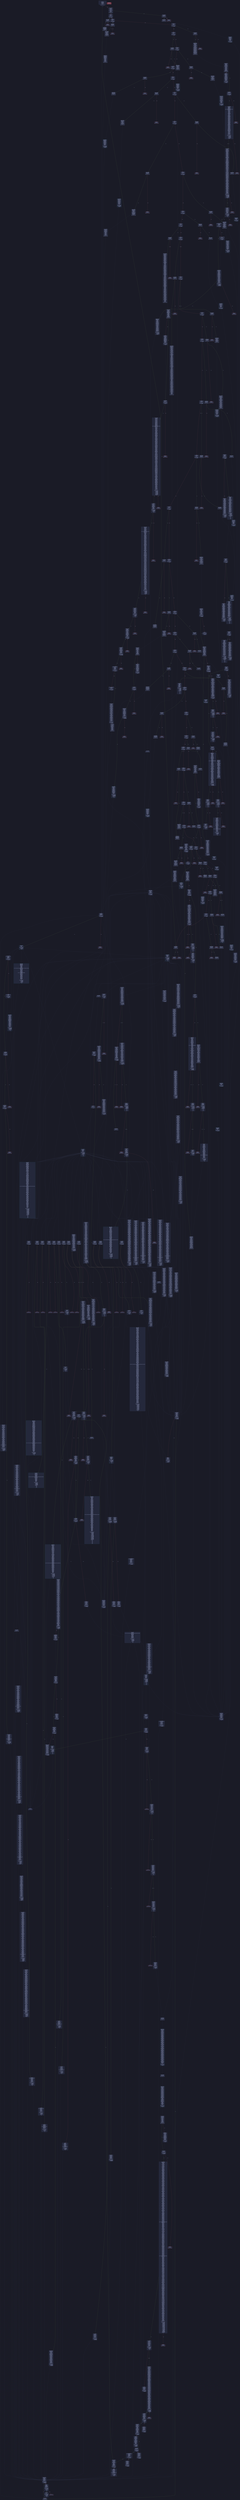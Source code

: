 digraph G {
    node [shape=box, style="filled, rounded", color="#565f89", fontcolor="#c0caf5", fontname="Helvetica", fillcolor="#24283b"];
    edge [color="#414868", fontcolor="#c0caf5", fontname="Helvetica"];
    bgcolor="#1a1b26";
    0 [ label = "[00] PUSH1 60
[02] PUSH1 40
[04] MSTORE
[05] PUSH1 04
[07] CALLDATASIZE
[08] LT
[09] PUSH2 01b3
[0c] JUMPI

Stack size req: 0, sizeΔ: 0
" shape = invhouse]
    1 [ label = "[0d] PUSH4 ffffffff
[12] PUSH1 e0
[14] PUSH1 02
[16] EXP
[17] PUSH1 00
[19] CALLDATALOAD
[1a] DIV
[1b] AND
[1c] PUSH4 01172005
[21] DUP2
[22] EQ
[23] PUSH2 01c3
[26] JUMPI

Stack size req: 0, sizeΔ: 1
"]
    2 [ label = "[27] DUP1
[28] PUSH4 0674763c
[2d] EQ
[2e] PUSH2 01f2
[31] JUMPI

Stack size req: 1, sizeΔ: 0
Entry->Op usage:
	0->45:EQ:1
"]
    3 [ label = "[32] DUP1
[33] PUSH4 13af4035
[38] EQ
[39] PUSH2 020c
[3c] JUMPI

Stack size req: 1, sizeΔ: 0
Entry->Op usage:
	0->56:EQ:1
"]
    4 [ label = "[3d] DUP1
[3e] PUSH4 2295115b
[43] EQ
[44] PUSH2 022b
[47] JUMPI

Stack size req: 1, sizeΔ: 0
Entry->Op usage:
	0->67:EQ:1
"]
    5 [ label = "[48] DUP1
[49] PUSH4 254dcfe2
[4e] EQ
[4f] PUSH2 027a
[52] JUMPI

Stack size req: 1, sizeΔ: 0
Entry->Op usage:
	0->78:EQ:1
"]
    6 [ label = "[53] DUP1
[54] PUSH4 2cf003c2
[59] EQ
[5a] PUSH2 02ab
[5d] JUMPI

Stack size req: 1, sizeΔ: 0
Entry->Op usage:
	0->89:EQ:1
"]
    7 [ label = "[5e] DUP1
[5f] PUSH4 3823d66c
[64] EQ
[65] PUSH2 02ca
[68] JUMPI

Stack size req: 1, sizeΔ: 0
Entry->Op usage:
	0->100:EQ:1
"]
    8 [ label = "[69] DUP1
[6a] PUSH4 429b62e5
[6f] EQ
[70] PUSH2 02e0
[73] JUMPI

Stack size req: 1, sizeΔ: 0
Entry->Op usage:
	0->111:EQ:1
"]
    9 [ label = "[74] DUP1
[75] PUSH4 43f0179b
[7a] EQ
[7b] PUSH2 02ff
[7e] JUMPI

Stack size req: 1, sizeΔ: 0
Entry->Op usage:
	0->122:EQ:1
"]
    10 [ label = "[7f] DUP1
[80] PUSH4 4b0bddd2
[85] EQ
[86] PUSH2 0312
[89] JUMPI

Stack size req: 1, sizeΔ: 0
Entry->Op usage:
	0->133:EQ:1
"]
    11 [ label = "[8a] DUP1
[8b] PUSH4 508493bc
[90] EQ
[91] PUSH2 0336
[94] JUMPI

Stack size req: 1, sizeΔ: 0
Entry->Op usage:
	0->144:EQ:1
"]
    12 [ label = "[95] DUP1
[96] PUSH4 65e17c9d
[9b] EQ
[9c] PUSH2 035b
[9f] JUMPI

Stack size req: 1, sizeΔ: 0
Entry->Op usage:
	0->155:EQ:1
"]
    13 [ label = "[a0] DUP1
[a1] PUSH4 7b68be81
[a6] EQ
[a7] PUSH2 036e
[aa] JUMPI

Stack size req: 1, sizeΔ: 0
Entry->Op usage:
	0->166:EQ:1
"]
    14 [ label = "[ab] DUP1
[ac] PUSH4 7cc1303a
[b1] EQ
[b2] PUSH2 0422
[b5] JUMPI

Stack size req: 1, sizeΔ: 0
Entry->Op usage:
	0->177:EQ:1
"]
    15 [ label = "[b6] DUP1
[b7] PUSH4 83dbb27b
[bc] EQ
[bd] PUSH2 04d6
[c0] JUMPI

Stack size req: 1, sizeΔ: 0
Entry->Op usage:
	0->188:EQ:1
"]
    16 [ label = "[c1] DUP1
[c2] PUSH4 869c63c1
[c7] EQ
[c8] PUSH2 04f5
[cb] JUMPI

Stack size req: 1, sizeΔ: 0
Entry->Op usage:
	0->199:EQ:1
"]
    17 [ label = "[cc] DUP1
[cd] PUSH4 893d20e8
[d2] EQ
[d3] PUSH2 06cd
[d6] JUMPI

Stack size req: 1, sizeΔ: 0
Entry->Op usage:
	0->210:EQ:1
"]
    18 [ label = "[d7] DUP1
[d8] PUSH4 8da5cb5b
[dd] EQ
[de] PUSH2 06e0
[e1] JUMPI

Stack size req: 1, sizeΔ: 0
Entry->Op usage:
	0->221:EQ:1
"]
    19 [ label = "[e2] DUP1
[e3] PUSH4 9d575582
[e8] EQ
[e9] PUSH2 06f3
[ec] JUMPI

Stack size req: 1, sizeΔ: 0
Entry->Op usage:
	0->232:EQ:1
"]
    20 [ label = "[ed] DUP1
[ee] PUSH4 a293d1e8
[f3] EQ
[f4] PUSH2 071c
[f7] JUMPI

Stack size req: 1, sizeΔ: 0
Entry->Op usage:
	0->243:EQ:1
"]
    21 [ label = "[f8] DUP1
[f9] PUSH4 b12de559
[fe] EQ
[ff] PUSH2 0735
[0102] JUMPI

Stack size req: 1, sizeΔ: 0
Entry->Op usage:
	0->254:EQ:1
"]
    22 [ label = "[0103] DUP1
[0104] PUSH4 ba818f8d
[0109] EQ
[010a] PUSH2 0757
[010d] JUMPI

Stack size req: 1, sizeΔ: 0
Entry->Op usage:
	0->265:EQ:1
"]
    23 [ label = "[010e] DUP1
[010f] PUSH4 bae5f9dd
[0114] EQ
[0115] PUSH2 076a
[0118] JUMPI

Stack size req: 1, sizeΔ: 0
Entry->Op usage:
	0->276:EQ:1
"]
    24 [ label = "[0119] DUP1
[011a] PUSH4 cec10c11
[011f] EQ
[0120] PUSH2 077d
[0123] JUMPI

Stack size req: 1, sizeΔ: 0
Entry->Op usage:
	0->287:EQ:1
"]
    25 [ label = "[0124] DUP1
[0125] PUSH4 d05c78da
[012a] EQ
[012b] PUSH2 0799
[012e] JUMPI

Stack size req: 1, sizeΔ: 0
Entry->Op usage:
	0->298:EQ:1
"]
    26 [ label = "[012f] DUP1
[0130] PUSH4 d5813323
[0135] EQ
[0136] PUSH2 07b2
[0139] JUMPI

Stack size req: 1, sizeΔ: 0
Entry->Op usage:
	0->309:EQ:1
"]
    27 [ label = "[013a] DUP1
[013b] PUSH4 dd93c74a
[0140] EQ
[0141] PUSH2 07c8
[0144] JUMPI

Stack size req: 1, sizeΔ: 0
Entry->Op usage:
	0->320:EQ:1
"]
    28 [ label = "[0145] DUP1
[0146] PUSH4 e1b53078
[014b] EQ
[014c] PUSH2 07de
[014f] JUMPI

Stack size req: 1, sizeΔ: 0
Entry->Op usage:
	0->331:EQ:1
"]
    29 [ label = "[0150] DUP1
[0151] PUSH4 e6cb9013
[0156] EQ
[0157] PUSH2 07f1
[015a] JUMPI

Stack size req: 1, sizeΔ: 0
Entry->Op usage:
	0->342:EQ:1
"]
    30 [ label = "[015b] DUP1
[015c] PUSH4 f31174ee
[0161] EQ
[0162] PUSH2 080a
[0165] JUMPI

Stack size req: 1, sizeΔ: 0
Entry->Op usage:
	0->353:EQ:1
"]
    31 [ label = "[0166] DUP1
[0167] PUSH4 f340fa01
[016c] EQ
[016d] PUSH2 081d
[0170] JUMPI

Stack size req: 1, sizeΔ: 0
Entry->Op usage:
	0->364:EQ:1
"]
    32 [ label = "[0171] DUP1
[0172] PUSH4 f3fef3a3
[0177] EQ
[0178] PUSH2 0831
[017b] JUMPI

Stack size req: 1, sizeΔ: 0
Entry->Op usage:
	0->375:EQ:1
"]
    33 [ label = "[017c] DUP1
[017d] PUSH4 f7213db6
[0182] EQ
[0183] PUSH2 0853
[0186] JUMPI

Stack size req: 1, sizeΔ: 0
Entry->Op usage:
	0->386:EQ:1
"]
    34 [ label = "[0187] DUP1
[0188] PUSH4 f7888aec
[018d] EQ
[018e] PUSH2 0869
[0191] JUMPI

Stack size req: 1, sizeΔ: 0
Entry->Op usage:
	0->397:EQ:1
"]
    35 [ label = "[0192] DUP1
[0193] PUSH4 fbc47e56
[0198] EQ
[0199] PUSH2 088e
[019c] JUMPI

Stack size req: 1, sizeΔ: 0
Entry->Op usage:
	0->408:EQ:1
"]
    36 [ label = "[019d] DUP1
[019e] PUSH4 fc741c7c
[01a3] EQ
[01a4] PUSH2 08a1
[01a7] JUMPI

Stack size req: 1, sizeΔ: 0
Entry->Op usage:
	0->419:EQ:1
"]
    37 [ label = "[01a8] DUP1
[01a9] PUSH4 febc8c39
[01ae] EQ
[01af] PUSH2 08b4
[01b2] JUMPI

Stack size req: 1, sizeΔ: 0
Entry->Op usage:
	0->430:EQ:1
"]
    38 [ label = "[01b3] JUMPDEST
[01b4] CALLVALUE
[01b5] ISZERO
[01b6] PUSH2 01be
[01b9] JUMPI

Stack size req: 0, sizeΔ: 0
"]
    39 [ label = "[01ba] PUSH1 00
[01bc] DUP1
[01bd] REVERT

Stack size req: 0, sizeΔ: 0
" color = "red"]
    40 [ label = "[01be] JUMPDEST
[01bf] PUSH1 00
[01c1] DUP1
[01c2] REVERT

Stack size req: 0, sizeΔ: 0
" color = "red"]
    41 [ label = "[01c3] JUMPDEST
[01c4] CALLVALUE
[01c5] ISZERO
[01c6] PUSH2 01ce
[01c9] JUMPI

Stack size req: 0, sizeΔ: 0
"]
    42 [ label = "[01ca] PUSH1 00
[01cc] DUP1
[01cd] REVERT

Stack size req: 0, sizeΔ: 0
" color = "red"]
    43 [ label = "[01ce] JUMPDEST
[01cf] PUSH2 01d6
[01d2] PUSH2 08c7
[01d5] JUMP

Stack size req: 0, sizeΔ: 1
"]
    44 [ label = "[01d6] JUMPDEST
[01d7] PUSH1 40
[01d9] MLOAD
[01da] PUSH1 01
[01dc] PUSH1 a0
[01de] PUSH1 02
[01e0] EXP
[01e1] SUB
[01e2] SWAP1
[01e3] SWAP2
[01e4] AND
[01e5] DUP2
[01e6] MSTORE
[01e7] PUSH1 20
[01e9] ADD
[01ea] PUSH1 40
[01ec] MLOAD
[01ed] DUP1
[01ee] SWAP2
[01ef] SUB
[01f0] SWAP1
[01f1] RETURN

Stack size req: 1, sizeΔ: -1
Entry->Op usage:
	0->484:AND:0
	0->486:MSTORE:1
Entry->Exit:
	0->😵
" color = "darkblue"]
    45 [ label = "[01f2] JUMPDEST
[01f3] CALLVALUE
[01f4] ISZERO
[01f5] PUSH2 01fd
[01f8] JUMPI

Stack size req: 0, sizeΔ: 0
"]
    46 [ label = "[01f9] PUSH1 00
[01fb] DUP1
[01fc] REVERT

Stack size req: 0, sizeΔ: 0
" color = "red"]
    47 [ label = "[01fd] JUMPDEST
[01fe] PUSH2 020a
[0201] PUSH1 04
[0203] CALLDATALOAD
[0204] ISZERO
[0205] ISZERO
[0206] PUSH2 08d6
[0209] JUMP

Stack size req: 0, sizeΔ: 2
"]
    48 [ label = "[020a] JUMPDEST
[020b] STOP

Stack size req: 0, sizeΔ: 0
" color = "darkblue"]
    49 [ label = "[020c] JUMPDEST
[020d] CALLVALUE
[020e] ISZERO
[020f] PUSH2 0217
[0212] JUMPI

Stack size req: 0, sizeΔ: 0
"]
    50 [ label = "[0213] PUSH1 00
[0215] DUP1
[0216] REVERT

Stack size req: 0, sizeΔ: 0
" color = "red"]
    51 [ label = "[0217] JUMPDEST
[0218] PUSH2 020a
[021b] PUSH1 01
[021d] PUSH1 a0
[021f] PUSH1 02
[0221] EXP
[0222] SUB
[0223] PUSH1 04
[0225] CALLDATALOAD
[0226] AND
[0227] PUSH2 08e5
[022a] JUMP

Stack size req: 0, sizeΔ: 2
"]
    52 [ label = "[022b] JUMPDEST
[022c] CALLVALUE
[022d] ISZERO
[022e] PUSH2 0236
[0231] JUMPI

Stack size req: 0, sizeΔ: 0
"]
    53 [ label = "[0232] PUSH1 00
[0234] DUP1
[0235] REVERT

Stack size req: 0, sizeΔ: 0
" color = "red"]
    54 [ label = "[0236] JUMPDEST
[0237] PUSH2 0266
[023a] PUSH1 01
[023c] PUSH1 a0
[023e] PUSH1 02
[0240] EXP
[0241] SUB
[0242] PUSH1 04
[0244] CALLDATALOAD
[0245] DUP2
[0246] AND
[0247] SWAP1
[0248] PUSH1 24
[024a] CALLDATALOAD
[024b] SWAP1
[024c] PUSH1 44
[024e] CALLDATALOAD
[024f] AND
[0250] PUSH1 64
[0252] CALLDATALOAD
[0253] PUSH1 ff
[0255] PUSH1 84
[0257] CALLDATALOAD
[0258] AND
[0259] PUSH1 a4
[025b] CALLDATALOAD
[025c] PUSH1 c4
[025e] CALLDATALOAD
[025f] PUSH1 e4
[0261] CALLDATALOAD
[0262] PUSH2 096b
[0265] JUMP

Stack size req: 0, sizeΔ: 9
"]
    55 [ label = "[0266] JUMPDEST
[0267] PUSH1 40
[0269] MLOAD
[026a] SWAP1
[026b] ISZERO
[026c] ISZERO
[026d] DUP2
[026e] MSTORE
[026f] PUSH1 20
[0271] ADD
[0272] PUSH1 40
[0274] MLOAD
[0275] DUP1
[0276] SWAP2
[0277] SUB
[0278] SWAP1
[0279] RETURN

Stack size req: 1, sizeΔ: -1
Entry->Op usage:
	0->619:ISZERO:0
Entry->Exit:
	0->😵
" color = "darkblue"]
    56 [ label = "[027a] JUMPDEST
[027b] CALLVALUE
[027c] ISZERO
[027d] PUSH2 0285
[0280] JUMPI

Stack size req: 0, sizeΔ: 0
"]
    57 [ label = "[0281] PUSH1 00
[0283] DUP1
[0284] REVERT

Stack size req: 0, sizeΔ: 0
" color = "red"]
    58 [ label = "[0285] JUMPDEST
[0286] PUSH2 0299
[0289] PUSH1 01
[028b] PUSH1 a0
[028d] PUSH1 02
[028f] EXP
[0290] SUB
[0291] PUSH1 04
[0293] CALLDATALOAD
[0294] AND
[0295] PUSH2 0d5c
[0298] JUMP

Stack size req: 0, sizeΔ: 2
"]
    59 [ label = "[0299] JUMPDEST
[029a] PUSH1 40
[029c] MLOAD
[029d] SWAP1
[029e] DUP2
[029f] MSTORE
[02a0] PUSH1 20
[02a2] ADD
[02a3] PUSH1 40
[02a5] MLOAD
[02a6] DUP1
[02a7] SWAP2
[02a8] SUB
[02a9] SWAP1
[02aa] RETURN

Stack size req: 1, sizeΔ: -1
Entry->Op usage:
	0->671:MSTORE:1
Entry->Exit:
	0->😵
" color = "darkblue"]
    60 [ label = "[02ab] JUMPDEST
[02ac] CALLVALUE
[02ad] ISZERO
[02ae] PUSH2 02b6
[02b1] JUMPI

Stack size req: 0, sizeΔ: 0
"]
    61 [ label = "[02b2] PUSH1 00
[02b4] DUP1
[02b5] REVERT

Stack size req: 0, sizeΔ: 0
" color = "red"]
    62 [ label = "[02b6] JUMPDEST
[02b7] PUSH2 01d6
[02ba] PUSH1 01
[02bc] PUSH1 a0
[02be] PUSH1 02
[02c0] EXP
[02c1] SUB
[02c2] PUSH1 04
[02c4] CALLDATALOAD
[02c5] AND
[02c6] PUSH2 0d6e
[02c9] JUMP

Stack size req: 0, sizeΔ: 2
"]
    63 [ label = "[02ca] JUMPDEST
[02cb] CALLVALUE
[02cc] ISZERO
[02cd] PUSH2 02d5
[02d0] JUMPI

Stack size req: 0, sizeΔ: 0
"]
    64 [ label = "[02d1] PUSH1 00
[02d3] DUP1
[02d4] REVERT

Stack size req: 0, sizeΔ: 0
" color = "red"]
    65 [ label = "[02d5] JUMPDEST
[02d6] PUSH2 0266
[02d9] PUSH1 04
[02db] CALLDATALOAD
[02dc] PUSH2 0d89
[02df] JUMP

Stack size req: 0, sizeΔ: 2
"]
    66 [ label = "[02e0] JUMPDEST
[02e1] CALLVALUE
[02e2] ISZERO
[02e3] PUSH2 02eb
[02e6] JUMPI

Stack size req: 0, sizeΔ: 0
"]
    67 [ label = "[02e7] PUSH1 00
[02e9] DUP1
[02ea] REVERT

Stack size req: 0, sizeΔ: 0
" color = "red"]
    68 [ label = "[02eb] JUMPDEST
[02ec] PUSH2 0266
[02ef] PUSH1 01
[02f1] PUSH1 a0
[02f3] PUSH1 02
[02f5] EXP
[02f6] SUB
[02f7] PUSH1 04
[02f9] CALLDATALOAD
[02fa] AND
[02fb] PUSH2 0d9e
[02fe] JUMP

Stack size req: 0, sizeΔ: 2
"]
    69 [ label = "[02ff] JUMPDEST
[0300] CALLVALUE
[0301] ISZERO
[0302] PUSH2 030a
[0305] JUMPI

Stack size req: 0, sizeΔ: 0
"]
    70 [ label = "[0306] PUSH1 00
[0308] DUP1
[0309] REVERT

Stack size req: 0, sizeΔ: 0
" color = "red"]
    71 [ label = "[030a] JUMPDEST
[030b] PUSH2 0299
[030e] PUSH2 0db3
[0311] JUMP

Stack size req: 0, sizeΔ: 1
"]
    72 [ label = "[0312] JUMPDEST
[0313] CALLVALUE
[0314] ISZERO
[0315] PUSH2 031d
[0318] JUMPI

Stack size req: 0, sizeΔ: 0
"]
    73 [ label = "[0319] PUSH1 00
[031b] DUP1
[031c] REVERT

Stack size req: 0, sizeΔ: 0
" color = "red"]
    74 [ label = "[031d] JUMPDEST
[031e] PUSH2 020a
[0321] PUSH1 01
[0323] PUSH1 a0
[0325] PUSH1 02
[0327] EXP
[0328] SUB
[0329] PUSH1 04
[032b] CALLDATALOAD
[032c] AND
[032d] PUSH1 24
[032f] CALLDATALOAD
[0330] ISZERO
[0331] ISZERO
[0332] PUSH2 0db9
[0335] JUMP

Stack size req: 0, sizeΔ: 3
"]
    75 [ label = "[0336] JUMPDEST
[0337] CALLVALUE
[0338] ISZERO
[0339] PUSH2 0341
[033c] JUMPI

Stack size req: 0, sizeΔ: 0
"]
    76 [ label = "[033d] PUSH1 00
[033f] DUP1
[0340] REVERT

Stack size req: 0, sizeΔ: 0
" color = "red"]
    77 [ label = "[0341] JUMPDEST
[0342] PUSH2 0299
[0345] PUSH1 01
[0347] PUSH1 a0
[0349] PUSH1 02
[034b] EXP
[034c] SUB
[034d] PUSH1 04
[034f] CALLDATALOAD
[0350] DUP2
[0351] AND
[0352] SWAP1
[0353] PUSH1 24
[0355] CALLDATALOAD
[0356] AND
[0357] PUSH2 0dff
[035a] JUMP

Stack size req: 0, sizeΔ: 3
"]
    78 [ label = "[035b] JUMPDEST
[035c] CALLVALUE
[035d] ISZERO
[035e] PUSH2 0366
[0361] JUMPI

Stack size req: 0, sizeΔ: 0
"]
    79 [ label = "[0362] PUSH1 00
[0364] DUP1
[0365] REVERT

Stack size req: 0, sizeΔ: 0
" color = "red"]
    80 [ label = "[0366] JUMPDEST
[0367] PUSH2 01d6
[036a] PUSH2 0e1c
[036d] JUMP

Stack size req: 0, sizeΔ: 1
"]
    81 [ label = "[036e] JUMPDEST
[036f] CALLVALUE
[0370] ISZERO
[0371] PUSH2 0379
[0374] JUMPI

Stack size req: 0, sizeΔ: 0
"]
    82 [ label = "[0375] PUSH1 00
[0377] DUP1
[0378] REVERT

Stack size req: 0, sizeΔ: 0
" color = "red"]
    83 [ label = "[0379] JUMPDEST
[037a] PUSH2 020a
[037d] PUSH1 04
[037f] PUSH1 44
[0381] DUP2
[0382] PUSH1 02
[0384] PUSH1 40
[0386] DUP1
[0387] MLOAD
[0388] SWAP1
[0389] DUP2
[038a] ADD
[038b] PUSH1 40
[038d] MSTORE
[038e] DUP1
[038f] SWAP3
[0390] SWAP2
[0391] SWAP1
[0392] DUP3
[0393] PUSH1 02
[0395] PUSH1 20
[0397] MUL
[0398] DUP1
[0399] DUP3
[039a] DUP5
[039b] CALLDATACOPY
[039c] DUP3
[039d] ADD
[039e] SWAP2
[039f] POP
[03a0] POP
[03a1] POP
[03a2] POP
[03a3] POP
[03a4] SWAP2
[03a5] SWAP1
[03a6] DUP1
[03a7] PUSH1 80
[03a9] ADD
[03aa] SWAP1
[03ab] PUSH1 04
[03ad] DUP1
[03ae] PUSH1 20
[03b0] MUL
[03b1] PUSH1 40
[03b3] MLOAD
[03b4] SWAP1
[03b5] DUP2
[03b6] ADD
[03b7] PUSH1 40
[03b9] MSTORE
[03ba] SWAP2
[03bb] SWAP1
[03bc] DUP3
[03bd] DUP3
[03be] PUSH1 80
[03c0] DUP1
[03c1] DUP3
[03c2] DUP5
[03c3] CALLDATACOPY
[03c4] DUP3
[03c5] ADD
[03c6] SWAP2
[03c7] POP
[03c8] POP
[03c9] POP
[03ca] POP
[03cb] POP
[03cc] SWAP2
[03cd] SWAP1
[03ce] DUP1
[03cf] PUSH1 a0
[03d1] ADD
[03d2] SWAP1
[03d3] PUSH1 05
[03d5] DUP1
[03d6] PUSH1 20
[03d8] MUL
[03d9] PUSH1 40
[03db] MLOAD
[03dc] SWAP1
[03dd] DUP2
[03de] ADD
[03df] PUSH1 40
[03e1] MSTORE
[03e2] SWAP2
[03e3] SWAP1
[03e4] DUP3
[03e5] DUP3
[03e6] PUSH1 a0
[03e8] DUP1
[03e9] DUP3
[03ea] DUP5
[03eb] CALLDATACOPY
[03ec] DUP3
[03ed] ADD
[03ee] SWAP2
[03ef] POP
[03f0] POP
[03f1] POP
[03f2] POP
[03f3] POP
[03f4] SWAP2
[03f5] SWAP1
[03f6] DUP1
[03f7] PUSH1 80
[03f9] ADD
[03fa] SWAP1
[03fb] PUSH1 04
[03fd] DUP1
[03fe] PUSH1 20
[0400] MUL
[0401] PUSH1 40
[0403] MLOAD
[0404] SWAP1
[0405] DUP2
[0406] ADD
[0407] PUSH1 40
[0409] MSTORE
[040a] SWAP2
[040b] SWAP1
[040c] DUP3
[040d] DUP3
[040e] PUSH1 80
[0410] DUP1
[0411] DUP3
[0412] DUP5
[0413] CALLDATACOPY
[0414] POP
[0415] SWAP4
[0416] SWAP6
[0417] POP
[0418] PUSH2 0e2b
[041b] SWAP5
[041c] POP
[041d] POP
[041e] POP
[041f] POP
[0420] POP
[0421] JUMP

Stack size req: 0, sizeΔ: 5
"]
    84 [ label = "[0422] JUMPDEST
[0423] CALLVALUE
[0424] ISZERO
[0425] PUSH2 042d
[0428] JUMPI

Stack size req: 0, sizeΔ: 0
"]
    85 [ label = "[0429] PUSH1 00
[042b] DUP1
[042c] REVERT

Stack size req: 0, sizeΔ: 0
" color = "red"]
    86 [ label = "[042d] JUMPDEST
[042e] PUSH2 0299
[0431] PUSH1 04
[0433] PUSH1 44
[0435] DUP2
[0436] PUSH1 02
[0438] PUSH1 40
[043a] DUP1
[043b] MLOAD
[043c] SWAP1
[043d] DUP2
[043e] ADD
[043f] PUSH1 40
[0441] MSTORE
[0442] DUP1
[0443] SWAP3
[0444] SWAP2
[0445] SWAP1
[0446] DUP3
[0447] PUSH1 02
[0449] PUSH1 20
[044b] MUL
[044c] DUP1
[044d] DUP3
[044e] DUP5
[044f] CALLDATACOPY
[0450] DUP3
[0451] ADD
[0452] SWAP2
[0453] POP
[0454] POP
[0455] POP
[0456] POP
[0457] POP
[0458] SWAP2
[0459] SWAP1
[045a] DUP1
[045b] PUSH1 80
[045d] ADD
[045e] SWAP1
[045f] PUSH1 04
[0461] DUP1
[0462] PUSH1 20
[0464] MUL
[0465] PUSH1 40
[0467] MLOAD
[0468] SWAP1
[0469] DUP2
[046a] ADD
[046b] PUSH1 40
[046d] MSTORE
[046e] SWAP2
[046f] SWAP1
[0470] DUP3
[0471] DUP3
[0472] PUSH1 80
[0474] DUP1
[0475] DUP3
[0476] DUP5
[0477] CALLDATACOPY
[0478] DUP3
[0479] ADD
[047a] SWAP2
[047b] POP
[047c] POP
[047d] POP
[047e] POP
[047f] POP
[0480] SWAP2
[0481] SWAP1
[0482] DUP1
[0483] PUSH1 e0
[0485] ADD
[0486] SWAP1
[0487] PUSH1 07
[0489] DUP1
[048a] PUSH1 20
[048c] MUL
[048d] PUSH1 40
[048f] MLOAD
[0490] SWAP1
[0491] DUP2
[0492] ADD
[0493] PUSH1 40
[0495] MSTORE
[0496] SWAP2
[0497] SWAP1
[0498] DUP3
[0499] DUP3
[049a] PUSH1 e0
[049c] DUP1
[049d] DUP3
[049e] DUP5
[049f] CALLDATACOPY
[04a0] DUP3
[04a1] ADD
[04a2] SWAP2
[04a3] POP
[04a4] POP
[04a5] POP
[04a6] POP
[04a7] POP
[04a8] SWAP2
[04a9] SWAP1
[04aa] DUP1
[04ab] PUSH1 c0
[04ad] ADD
[04ae] SWAP1
[04af] PUSH1 06
[04b1] DUP1
[04b2] PUSH1 20
[04b4] MUL
[04b5] PUSH1 40
[04b7] MLOAD
[04b8] SWAP1
[04b9] DUP2
[04ba] ADD
[04bb] PUSH1 40
[04bd] MSTORE
[04be] SWAP2
[04bf] SWAP1
[04c0] DUP3
[04c1] DUP3
[04c2] PUSH1 c0
[04c4] DUP1
[04c5] DUP3
[04c6] DUP5
[04c7] CALLDATACOPY
[04c8] POP
[04c9] SWAP4
[04ca] SWAP6
[04cb] POP
[04cc] PUSH2 1216
[04cf] SWAP5
[04d0] POP
[04d1] POP
[04d2] POP
[04d3] POP
[04d4] POP
[04d5] JUMP

Stack size req: 0, sizeΔ: 5
"]
    87 [ label = "[04d6] JUMPDEST
[04d7] CALLVALUE
[04d8] ISZERO
[04d9] PUSH2 04e1
[04dc] JUMPI

Stack size req: 0, sizeΔ: 0
"]
    88 [ label = "[04dd] PUSH1 00
[04df] DUP1
[04e0] REVERT

Stack size req: 0, sizeΔ: 0
" color = "red"]
    89 [ label = "[04e1] JUMPDEST
[04e2] PUSH2 0299
[04e5] PUSH1 01
[04e7] PUSH1 a0
[04e9] PUSH1 02
[04eb] EXP
[04ec] SUB
[04ed] PUSH1 04
[04ef] CALLDATALOAD
[04f0] AND
[04f1] PUSH2 27ba
[04f4] JUMP

Stack size req: 0, sizeΔ: 2
"]
    90 [ label = "[04f5] JUMPDEST
[04f6] CALLVALUE
[04f7] ISZERO
[04f8] PUSH2 0500
[04fb] JUMPI

Stack size req: 0, sizeΔ: 0
"]
    91 [ label = "[04fc] PUSH1 00
[04fe] DUP1
[04ff] REVERT

Stack size req: 0, sizeΔ: 0
" color = "red"]
    92 [ label = "[0500] JUMPDEST
[0501] PUSH2 020a
[0504] PUSH1 04
[0506] PUSH1 24
[0508] DUP2
[0509] CALLDATALOAD
[050a] DUP2
[050b] DUP2
[050c] ADD
[050d] SWAP1
[050e] DUP4
[050f] ADD
[0510] CALLDATALOAD
[0511] DUP1
[0512] PUSH1 20
[0514] DUP2
[0515] DUP2
[0516] MUL
[0517] ADD
[0518] PUSH1 40
[051a] MLOAD
[051b] SWAP1
[051c] DUP2
[051d] ADD
[051e] PUSH1 40
[0520] MSTORE
[0521] DUP2
[0522] DUP2
[0523] MSTORE
[0524] SWAP3
[0525] SWAP2
[0526] SWAP1
[0527] PUSH1 00
[0529] PUSH1 20
[052b] DUP6
[052c] ADD

Stack size req: 0, sizeΔ: 9
"]
    93 [ label = "[052d] JUMPDEST
[052e] DUP3
[052f] DUP3
[0530] LT
[0531] ISZERO
[0532] PUSH2 056c
[0535] JUMPI

Stack size req: 3, sizeΔ: 0
Entry->Op usage:
	1->1328:LT:0
	2->1328:LT:1
"]
    94 [ label = "[0536] PUSH1 40
[0538] DUP1
[0539] DUP4
[053a] MUL
[053b] DUP7
[053c] ADD
[053d] SWAP1
[053e] PUSH1 02
[0540] SWAP1
[0541] DUP1
[0542] MLOAD
[0543] SWAP1
[0544] DUP2
[0545] ADD
[0546] PUSH1 40
[0548] MSTORE
[0549] DUP1
[054a] SWAP3
[054b] SWAP2
[054c] SWAP1
[054d] DUP3
[054e] PUSH1 02
[0550] PUSH1 20
[0552] MUL
[0553] DUP1
[0554] DUP3
[0555] DUP5
[0556] CALLDATACOPY
[0557] POP
[0558] POP
[0559] POP
[055a] SWAP2
[055b] DUP4
[055c] MSTORE
[055d] POP
[055e] POP
[055f] PUSH1 01
[0561] SWAP1
[0562] SWAP2
[0563] ADD
[0564] SWAP1
[0565] PUSH1 20
[0567] ADD
[0568] PUSH2 052d
[056b] JUMP

Stack size req: 5, sizeΔ: 0
Entry->Op usage:
	0->1372:MSTORE:0
	0->1383:ADD:1
	1->1338:MUL:0
	1->1379:ADD:0
	4->1340:ADD:0
Entry->Exit:
	0->😵
	1->😵
"]
    95 [ label = "[056c] JUMPDEST
[056d] POP
[056e] POP
[056f] POP
[0570] POP
[0571] POP
[0572] SWAP2
[0573] SWAP1
[0574] DUP1
[0575] CALLDATALOAD
[0576] SWAP1
[0577] PUSH1 20
[0579] ADD
[057a] SWAP1
[057b] DUP3
[057c] ADD
[057d] DUP1
[057e] CALLDATALOAD
[057f] SWAP1
[0580] PUSH1 20
[0582] ADD
[0583] SWAP1
[0584] DUP1
[0585] DUP1
[0586] PUSH1 20
[0588] MUL
[0589] PUSH1 20
[058b] ADD
[058c] PUSH1 40
[058e] MLOAD
[058f] SWAP1
[0590] DUP2
[0591] ADD
[0592] PUSH1 40
[0594] MSTORE
[0595] DUP2
[0596] DUP2
[0597] MSTORE
[0598] SWAP3
[0599] SWAP2
[059a] SWAP1
[059b] PUSH1 00
[059d] PUSH1 20
[059f] DUP6
[05a0] ADD

Stack size req: 8, sizeΔ: 1
Entry->Op usage:
	0->1389:POP:0
	1->1390:POP:0
	2->1391:POP:0
	3->1392:POP:0
	4->1393:POP:0
	6->1397:CALLDATALOAD:0
	6->1401:ADD:1
	7->1404:ADD:0
Entry->Exit:
	0->😵
	1->😵
	2->😵
	3->😵
	4->😵
	5->8
	6->😵
	7->7
"]
    96 [ label = "[05a1] JUMPDEST
[05a2] DUP3
[05a3] DUP3
[05a4] LT
[05a5] ISZERO
[05a6] PUSH2 05dd
[05a9] JUMPI

Stack size req: 3, sizeΔ: 0
Entry->Op usage:
	1->1444:LT:0
	2->1444:LT:1
"]
    97 [ label = "[05aa] PUSH1 80
[05ac] DUP1
[05ad] DUP4
[05ae] MUL
[05af] DUP7
[05b0] ADD
[05b1] SWAP1
[05b2] PUSH1 04
[05b4] SWAP1
[05b5] PUSH1 40
[05b7] MLOAD
[05b8] SWAP1
[05b9] DUP2
[05ba] ADD
[05bb] PUSH1 40
[05bd] MSTORE
[05be] SWAP2
[05bf] SWAP1
[05c0] DUP3
[05c1] DUP3
[05c2] PUSH1 80
[05c4] DUP1
[05c5] DUP3
[05c6] DUP5
[05c7] CALLDATACOPY
[05c8] POP
[05c9] POP
[05ca] POP
[05cb] SWAP2
[05cc] DUP4
[05cd] MSTORE
[05ce] POP
[05cf] POP
[05d0] PUSH1 01
[05d2] SWAP1
[05d3] SWAP2
[05d4] ADD
[05d5] SWAP1
[05d6] PUSH1 20
[05d8] ADD
[05d9] PUSH2 05a1
[05dc] JUMP

Stack size req: 5, sizeΔ: 0
Entry->Op usage:
	0->1485:MSTORE:0
	0->1496:ADD:1
	1->1454:MUL:0
	1->1492:ADD:0
	4->1456:ADD:0
Entry->Exit:
	0->😵
	1->😵
"]
    98 [ label = "[05dd] JUMPDEST
[05de] POP
[05df] POP
[05e0] POP
[05e1] POP
[05e2] POP
[05e3] SWAP2
[05e4] SWAP1
[05e5] DUP1
[05e6] CALLDATALOAD
[05e7] SWAP1
[05e8] PUSH1 20
[05ea] ADD
[05eb] SWAP1
[05ec] DUP3
[05ed] ADD
[05ee] DUP1
[05ef] CALLDATALOAD
[05f0] SWAP1
[05f1] PUSH1 20
[05f3] ADD
[05f4] SWAP1
[05f5] DUP1
[05f6] DUP1
[05f7] PUSH1 20
[05f9] MUL
[05fa] PUSH1 20
[05fc] ADD
[05fd] PUSH1 40
[05ff] MLOAD
[0600] SWAP1
[0601] DUP2
[0602] ADD
[0603] PUSH1 40
[0605] MSTORE
[0606] DUP2
[0607] DUP2
[0608] MSTORE
[0609] SWAP3
[060a] SWAP2
[060b] SWAP1
[060c] PUSH1 00
[060e] PUSH1 20
[0610] DUP6
[0611] ADD

Stack size req: 8, sizeΔ: 1
Entry->Op usage:
	0->1502:POP:0
	1->1503:POP:0
	2->1504:POP:0
	3->1505:POP:0
	4->1506:POP:0
	6->1510:CALLDATALOAD:0
	6->1514:ADD:1
	7->1517:ADD:0
Entry->Exit:
	0->😵
	1->😵
	2->😵
	3->😵
	4->😵
	5->8
	6->😵
	7->7
"]
    99 [ label = "[0612] JUMPDEST
[0613] DUP3
[0614] DUP3
[0615] LT
[0616] ISZERO
[0617] PUSH2 064e
[061a] JUMPI

Stack size req: 3, sizeΔ: 0
Entry->Op usage:
	1->1557:LT:0
	2->1557:LT:1
"]
    100 [ label = "[061b] PUSH1 e0
[061d] DUP1
[061e] DUP4
[061f] MUL
[0620] DUP7
[0621] ADD
[0622] SWAP1
[0623] PUSH1 07
[0625] SWAP1
[0626] PUSH1 40
[0628] MLOAD
[0629] SWAP1
[062a] DUP2
[062b] ADD
[062c] PUSH1 40
[062e] MSTORE
[062f] SWAP2
[0630] SWAP1
[0631] DUP3
[0632] DUP3
[0633] PUSH1 e0
[0635] DUP1
[0636] DUP3
[0637] DUP5
[0638] CALLDATACOPY
[0639] POP
[063a] POP
[063b] POP
[063c] SWAP2
[063d] DUP4
[063e] MSTORE
[063f] POP
[0640] POP
[0641] PUSH1 01
[0643] SWAP1
[0644] SWAP2
[0645] ADD
[0646] SWAP1
[0647] PUSH1 20
[0649] ADD
[064a] PUSH2 0612
[064d] JUMP

Stack size req: 5, sizeΔ: 0
Entry->Op usage:
	0->1598:MSTORE:0
	0->1609:ADD:1
	1->1567:MUL:0
	1->1605:ADD:0
	4->1569:ADD:0
Entry->Exit:
	0->😵
	1->😵
"]
    101 [ label = "[064e] JUMPDEST
[064f] POP
[0650] POP
[0651] POP
[0652] POP
[0653] POP
[0654] SWAP2
[0655] SWAP1
[0656] DUP1
[0657] CALLDATALOAD
[0658] SWAP1
[0659] PUSH1 20
[065b] ADD
[065c] SWAP1
[065d] DUP3
[065e] ADD
[065f] DUP1
[0660] CALLDATALOAD
[0661] SWAP1
[0662] PUSH1 20
[0664] ADD
[0665] SWAP1
[0666] DUP1
[0667] DUP1
[0668] PUSH1 20
[066a] MUL
[066b] PUSH1 20
[066d] ADD
[066e] PUSH1 40
[0670] MLOAD
[0671] SWAP1
[0672] DUP2
[0673] ADD
[0674] PUSH1 40
[0676] MSTORE
[0677] DUP2
[0678] DUP2
[0679] MSTORE
[067a] SWAP3
[067b] SWAP2
[067c] SWAP1
[067d] PUSH1 00
[067f] PUSH1 20
[0681] DUP6
[0682] ADD

Stack size req: 8, sizeΔ: 1
Entry->Op usage:
	0->1615:POP:0
	1->1616:POP:0
	2->1617:POP:0
	3->1618:POP:0
	4->1619:POP:0
	6->1623:CALLDATALOAD:0
	6->1627:ADD:1
	7->1630:ADD:0
Entry->Exit:
	0->😵
	1->😵
	2->😵
	3->😵
	4->😵
	5->8
	6->😵
	7->7
"]
    102 [ label = "[0683] JUMPDEST
[0684] DUP3
[0685] DUP3
[0686] LT
[0687] ISZERO
[0688] PUSH2 06bf
[068b] JUMPI

Stack size req: 3, sizeΔ: 0
Entry->Op usage:
	1->1670:LT:0
	2->1670:LT:1
"]
    103 [ label = "[068c] PUSH1 c0
[068e] DUP1
[068f] DUP4
[0690] MUL
[0691] DUP7
[0692] ADD
[0693] SWAP1
[0694] PUSH1 06
[0696] SWAP1
[0697] PUSH1 40
[0699] MLOAD
[069a] SWAP1
[069b] DUP2
[069c] ADD
[069d] PUSH1 40
[069f] MSTORE
[06a0] SWAP2
[06a1] SWAP1
[06a2] DUP3
[06a3] DUP3
[06a4] PUSH1 c0
[06a6] DUP1
[06a7] DUP3
[06a8] DUP5
[06a9] CALLDATACOPY
[06aa] POP
[06ab] POP
[06ac] POP
[06ad] SWAP2
[06ae] DUP4
[06af] MSTORE
[06b0] POP
[06b1] POP
[06b2] PUSH1 01
[06b4] SWAP1
[06b5] SWAP2
[06b6] ADD
[06b7] SWAP1
[06b8] PUSH1 20
[06ba] ADD
[06bb] PUSH2 0683
[06be] JUMP

Stack size req: 5, sizeΔ: 0
Entry->Op usage:
	0->1711:MSTORE:0
	0->1722:ADD:1
	1->1680:MUL:0
	1->1718:ADD:0
	4->1682:ADD:0
Entry->Exit:
	0->😵
	1->😵
"]
    104 [ label = "[06bf] JUMPDEST
[06c0] POP
[06c1] POP
[06c2] POP
[06c3] POP
[06c4] POP
[06c5] SWAP2
[06c6] SWAP1
[06c7] POP
[06c8] POP
[06c9] PUSH2 27cc
[06cc] JUMP

Stack size req: 8, sizeΔ: -7
Entry->Op usage:
	0->1728:POP:0
	1->1729:POP:0
	2->1730:POP:0
	3->1731:POP:0
	4->1732:POP:0
	6->1735:POP:0
	7->1736:POP:0
Entry->Exit:
	0->😵
	1->😵
	2->😵
	3->😵
	4->😵
	5->0
	6->😵
	7->😵
"]
    105 [ label = "[06cd] JUMPDEST
[06ce] CALLVALUE
[06cf] ISZERO
[06d0] PUSH2 06d8
[06d3] JUMPI

Stack size req: 0, sizeΔ: 0
"]
    106 [ label = "[06d4] PUSH1 00
[06d6] DUP1
[06d7] REVERT

Stack size req: 0, sizeΔ: 0
" color = "red"]
    107 [ label = "[06d8] JUMPDEST
[06d9] PUSH2 01d6
[06dc] PUSH2 2848
[06df] JUMP

Stack size req: 0, sizeΔ: 1
"]
    108 [ label = "[06e0] JUMPDEST
[06e1] CALLVALUE
[06e2] ISZERO
[06e3] PUSH2 06eb
[06e6] JUMPI

Stack size req: 0, sizeΔ: 0
"]
    109 [ label = "[06e7] PUSH1 00
[06e9] DUP1
[06ea] REVERT

Stack size req: 0, sizeΔ: 0
" color = "red"]
    110 [ label = "[06eb] JUMPDEST
[06ec] PUSH2 01d6
[06ef] PUSH2 2857
[06f2] JUMP

Stack size req: 0, sizeΔ: 1
"]
    111 [ label = "[06f3] JUMPDEST
[06f4] CALLVALUE
[06f5] ISZERO
[06f6] PUSH2 06fe
[06f9] JUMPI

Stack size req: 0, sizeΔ: 0
"]
    112 [ label = "[06fa] PUSH1 00
[06fc] DUP1
[06fd] REVERT

Stack size req: 0, sizeΔ: 0
" color = "red"]
    113 [ label = "[06fe] JUMPDEST
[06ff] PUSH2 020a
[0702] PUSH1 01
[0704] PUSH1 a0
[0706] PUSH1 02
[0708] EXP
[0709] SUB
[070a] PUSH1 04
[070c] CALLDATALOAD
[070d] DUP2
[070e] AND
[070f] SWAP1
[0710] PUSH1 24
[0712] CALLDATALOAD
[0713] SWAP1
[0714] PUSH1 44
[0716] CALLDATALOAD
[0717] AND
[0718] PUSH2 2866
[071b] JUMP

Stack size req: 0, sizeΔ: 4
"]
    114 [ label = "[071c] JUMPDEST
[071d] CALLVALUE
[071e] ISZERO
[071f] PUSH2 0727
[0722] JUMPI

Stack size req: 0, sizeΔ: 0
"]
    115 [ label = "[0723] PUSH1 00
[0725] DUP1
[0726] REVERT

Stack size req: 0, sizeΔ: 0
" color = "red"]
    116 [ label = "[0727] JUMPDEST
[0728] PUSH2 0299
[072b] PUSH1 04
[072d] CALLDATALOAD
[072e] PUSH1 24
[0730] CALLDATALOAD
[0731] PUSH2 2bd3
[0734] JUMP

Stack size req: 0, sizeΔ: 3
"]
    117 [ label = "[0735] JUMPDEST
[0736] CALLVALUE
[0737] ISZERO
[0738] PUSH2 0740
[073b] JUMPI

Stack size req: 0, sizeΔ: 0
"]
    118 [ label = "[073c] PUSH1 00
[073e] DUP1
[073f] REVERT

Stack size req: 0, sizeΔ: 0
" color = "red"]
    119 [ label = "[0740] JUMPDEST
[0741] PUSH2 020a
[0744] PUSH1 01
[0746] PUSH1 a0
[0748] PUSH1 02
[074a] EXP
[074b] SUB
[074c] PUSH1 04
[074e] CALLDATALOAD
[074f] AND
[0750] PUSH1 24
[0752] CALLDATALOAD
[0753] PUSH2 2be7
[0756] JUMP

Stack size req: 0, sizeΔ: 3
"]
    120 [ label = "[0757] JUMPDEST
[0758] CALLVALUE
[0759] ISZERO
[075a] PUSH2 0762
[075d] JUMPI

Stack size req: 0, sizeΔ: 0
"]
    121 [ label = "[075e] PUSH1 00
[0760] DUP1
[0761] REVERT

Stack size req: 0, sizeΔ: 0
" color = "red"]
    122 [ label = "[0762] JUMPDEST
[0763] PUSH2 0299
[0766] PUSH2 2c6a
[0769] JUMP

Stack size req: 0, sizeΔ: 1
"]
    123 [ label = "[076a] JUMPDEST
[076b] CALLVALUE
[076c] ISZERO
[076d] PUSH2 0775
[0770] JUMPI

Stack size req: 0, sizeΔ: 0
"]
    124 [ label = "[0771] PUSH1 00
[0773] DUP1
[0774] REVERT

Stack size req: 0, sizeΔ: 0
" color = "red"]
    125 [ label = "[0775] JUMPDEST
[0776] PUSH2 0299
[0779] PUSH2 2c70
[077c] JUMP

Stack size req: 0, sizeΔ: 1
"]
    126 [ label = "[077d] JUMPDEST
[077e] CALLVALUE
[077f] ISZERO
[0780] PUSH2 0788
[0783] JUMPI

Stack size req: 0, sizeΔ: 0
"]
    127 [ label = "[0784] PUSH1 00
[0786] DUP1
[0787] REVERT

Stack size req: 0, sizeΔ: 0
" color = "red"]
    128 [ label = "[0788] JUMPDEST
[0789] PUSH2 020a
[078c] PUSH1 04
[078e] CALLDATALOAD
[078f] PUSH1 24
[0791] CALLDATALOAD
[0792] PUSH1 44
[0794] CALLDATALOAD
[0795] PUSH2 2c76
[0798] JUMP

Stack size req: 0, sizeΔ: 4
"]
    129 [ label = "[0799] JUMPDEST
[079a] CALLVALUE
[079b] ISZERO
[079c] PUSH2 07a4
[079f] JUMPI

Stack size req: 0, sizeΔ: 0
"]
    130 [ label = "[07a0] PUSH1 00
[07a2] DUP1
[07a3] REVERT

Stack size req: 0, sizeΔ: 0
" color = "red"]
    131 [ label = "[07a4] JUMPDEST
[07a5] PUSH2 0299
[07a8] PUSH1 04
[07aa] CALLDATALOAD
[07ab] PUSH1 24
[07ad] CALLDATALOAD
[07ae] PUSH2 2d53
[07b1] JUMP

Stack size req: 0, sizeΔ: 3
"]
    132 [ label = "[07b2] JUMPDEST
[07b3] CALLVALUE
[07b4] ISZERO
[07b5] PUSH2 07bd
[07b8] JUMPI

Stack size req: 0, sizeΔ: 0
"]
    133 [ label = "[07b9] PUSH1 00
[07bb] DUP1
[07bc] REVERT

Stack size req: 0, sizeΔ: 0
" color = "red"]
    134 [ label = "[07bd] JUMPDEST
[07be] PUSH2 0266
[07c1] PUSH1 04
[07c3] CALLDATALOAD
[07c4] PUSH2 2d7e
[07c7] JUMP

Stack size req: 0, sizeΔ: 2
"]
    135 [ label = "[07c8] JUMPDEST
[07c9] CALLVALUE
[07ca] ISZERO
[07cb] PUSH2 07d3
[07ce] JUMPI

Stack size req: 0, sizeΔ: 0
"]
    136 [ label = "[07cf] PUSH1 00
[07d1] DUP1
[07d2] REVERT

Stack size req: 0, sizeΔ: 0
" color = "red"]
    137 [ label = "[07d3] JUMPDEST
[07d4] PUSH2 0266
[07d7] PUSH1 04
[07d9] CALLDATALOAD
[07da] PUSH2 2d93
[07dd] JUMP

Stack size req: 0, sizeΔ: 2
"]
    138 [ label = "[07de] JUMPDEST
[07df] CALLVALUE
[07e0] ISZERO
[07e1] PUSH2 07e9
[07e4] JUMPI

Stack size req: 0, sizeΔ: 0
"]
    139 [ label = "[07e5] PUSH1 00
[07e7] DUP1
[07e8] REVERT

Stack size req: 0, sizeΔ: 0
" color = "red"]
    140 [ label = "[07e9] JUMPDEST
[07ea] PUSH2 0299
[07ed] PUSH2 2def
[07f0] JUMP

Stack size req: 0, sizeΔ: 1
"]
    141 [ label = "[07f1] JUMPDEST
[07f2] CALLVALUE
[07f3] ISZERO
[07f4] PUSH2 07fc
[07f7] JUMPI

Stack size req: 0, sizeΔ: 0
"]
    142 [ label = "[07f8] PUSH1 00
[07fa] DUP1
[07fb] REVERT

Stack size req: 0, sizeΔ: 0
" color = "red"]
    143 [ label = "[07fc] JUMPDEST
[07fd] PUSH2 0299
[0800] PUSH1 04
[0802] CALLDATALOAD
[0803] PUSH1 24
[0805] CALLDATALOAD
[0806] PUSH2 2df5
[0809] JUMP

Stack size req: 0, sizeΔ: 3
"]
    144 [ label = "[080a] JUMPDEST
[080b] CALLVALUE
[080c] ISZERO
[080d] PUSH2 0815
[0810] JUMPI

Stack size req: 0, sizeΔ: 0
"]
    145 [ label = "[0811] PUSH1 00
[0813] DUP1
[0814] REVERT

Stack size req: 0, sizeΔ: 0
" color = "red"]
    146 [ label = "[0815] JUMPDEST
[0816] PUSH2 0299
[0819] PUSH2 2e11
[081c] JUMP

Stack size req: 0, sizeΔ: 1
"]
    147 [ label = "[081d] JUMPDEST
[081e] PUSH2 020a
[0821] PUSH1 01
[0823] PUSH1 a0
[0825] PUSH1 02
[0827] EXP
[0828] SUB
[0829] PUSH1 04
[082b] CALLDATALOAD
[082c] AND
[082d] PUSH2 2e17
[0830] JUMP

Stack size req: 0, sizeΔ: 2
"]
    148 [ label = "[0831] JUMPDEST
[0832] CALLVALUE
[0833] ISZERO
[0834] PUSH2 083c
[0837] JUMPI

Stack size req: 0, sizeΔ: 0
"]
    149 [ label = "[0838] PUSH1 00
[083a] DUP1
[083b] REVERT

Stack size req: 0, sizeΔ: 0
" color = "red"]
    150 [ label = "[083c] JUMPDEST
[083d] PUSH2 0266
[0840] PUSH1 01
[0842] PUSH1 a0
[0844] PUSH1 02
[0846] EXP
[0847] SUB
[0848] PUSH1 04
[084a] CALLDATALOAD
[084b] AND
[084c] PUSH1 24
[084e] CALLDATALOAD
[084f] PUSH2 30df
[0852] JUMP

Stack size req: 0, sizeΔ: 3
"]
    151 [ label = "[0853] JUMPDEST
[0854] CALLVALUE
[0855] ISZERO
[0856] PUSH2 085e
[0859] JUMPI

Stack size req: 0, sizeΔ: 0
"]
    152 [ label = "[085a] PUSH1 00
[085c] DUP1
[085d] REVERT

Stack size req: 0, sizeΔ: 0
" color = "red"]
    153 [ label = "[085e] JUMPDEST
[085f] PUSH2 0299
[0862] PUSH1 04
[0864] CALLDATALOAD
[0865] PUSH2 32ce
[0868] JUMP

Stack size req: 0, sizeΔ: 2
"]
    154 [ label = "[0869] JUMPDEST
[086a] CALLVALUE
[086b] ISZERO
[086c] PUSH2 0874
[086f] JUMPI

Stack size req: 0, sizeΔ: 0
"]
    155 [ label = "[0870] PUSH1 00
[0872] DUP1
[0873] REVERT

Stack size req: 0, sizeΔ: 0
" color = "red"]
    156 [ label = "[0874] JUMPDEST
[0875] PUSH2 0299
[0878] PUSH1 01
[087a] PUSH1 a0
[087c] PUSH1 02
[087e] EXP
[087f] SUB
[0880] PUSH1 04
[0882] CALLDATALOAD
[0883] DUP2
[0884] AND
[0885] SWAP1
[0886] PUSH1 24
[0888] CALLDATALOAD
[0889] AND
[088a] PUSH2 32e0
[088d] JUMP

Stack size req: 0, sizeΔ: 3
"]
    157 [ label = "[088e] JUMPDEST
[088f] CALLVALUE
[0890] ISZERO
[0891] PUSH2 0899
[0894] JUMPI

Stack size req: 0, sizeΔ: 0
"]
    158 [ label = "[0895] PUSH1 00
[0897] DUP1
[0898] REVERT

Stack size req: 0, sizeΔ: 0
" color = "red"]
    159 [ label = "[0899] JUMPDEST
[089a] PUSH2 01d6
[089d] PUSH2 330b
[08a0] JUMP

Stack size req: 0, sizeΔ: 1
"]
    160 [ label = "[08a1] JUMPDEST
[08a2] CALLVALUE
[08a3] ISZERO
[08a4] PUSH2 08ac
[08a7] JUMPI

Stack size req: 0, sizeΔ: 0
"]
    161 [ label = "[08a8] PUSH1 00
[08aa] DUP1
[08ab] REVERT

Stack size req: 0, sizeΔ: 0
" color = "red"]
    162 [ label = "[08ac] JUMPDEST
[08ad] PUSH2 0299
[08b0] PUSH2 331a
[08b3] JUMP

Stack size req: 0, sizeΔ: 1
"]
    163 [ label = "[08b4] JUMPDEST
[08b5] CALLVALUE
[08b6] ISZERO
[08b7] PUSH2 08bf
[08ba] JUMPI

Stack size req: 0, sizeΔ: 0
"]
    164 [ label = "[08bb] PUSH1 00
[08bd] DUP1
[08be] REVERT

Stack size req: 0, sizeΔ: 0
" color = "red"]
    165 [ label = "[08bf] JUMPDEST
[08c0] PUSH2 0299
[08c3] PUSH2 3320
[08c6] JUMP

Stack size req: 0, sizeΔ: 1
"]
    166 [ label = "[08c7] JUMPDEST
[08c8] PUSH1 11
[08ca] SLOAD
[08cb] PUSH1 01
[08cd] PUSH1 a0
[08cf] PUSH1 02
[08d1] EXP
[08d2] SUB
[08d3] AND
[08d4] DUP2
[08d5] JUMP
Indirect!

Stack size req: 1, sizeΔ: 1
Entry->Op usage:
	0->2261:JUMP:0
" color = "teal"]
    167 [ label = "[08d6] JUMPDEST
[08d7] DUP1
[08d8] ISZERO
[08d9] ISZERO
[08da] PUSH2 08e2
[08dd] JUMPI

Stack size req: 1, sizeΔ: 0
Entry->Op usage:
	0->2264:ISZERO:0
"]
    168 [ label = "[08de] PUSH1 00
[08e0] DUP1
[08e1] REVERT

Stack size req: 0, sizeΔ: 0
" color = "red"]
    169 [ label = "[08e2] JUMPDEST
[08e3] POP
[08e4] JUMP
Indirect!

Stack size req: 2, sizeΔ: -2
Entry->Op usage:
	0->2275:POP:0
	1->2276:JUMP:0
Entry->Exit:
	0->😵
	1->😵
" color = "teal"]
    170 [ label = "[08e5] JUMPDEST
[08e6] PUSH1 00
[08e8] SLOAD
[08e9] PUSH2 0900
[08ec] SWAP1
[08ed] CALLER
[08ee] PUSH1 01
[08f0] PUSH1 a0
[08f2] PUSH1 02
[08f4] EXP
[08f5] SUB
[08f6] SWAP1
[08f7] DUP2
[08f8] AND
[08f9] SWAP2
[08fa] AND
[08fb] EQ
[08fc] PUSH2 08d6
[08ff] JUMP

Stack size req: 0, sizeΔ: 2
"]
    171 [ label = "[0900] JUMPDEST
[0901] PUSH1 00
[0903] SLOAD
[0904] PUSH1 01
[0906] PUSH1 a0
[0908] PUSH1 02
[090a] EXP
[090b] SUB
[090c] DUP1
[090d] DUP4
[090e] AND
[090f] SWAP2
[0910] AND
[0911] PUSH32 cbf985117192c8f614a58aaf97226bb80a754772f5f6edf06f87c675f2e6c663
[0932] PUSH1 40
[0934] MLOAD
[0935] PUSH1 40
[0937] MLOAD
[0938] DUP1
[0939] SWAP2
[093a] SUB
[093b] SWAP1
[093c] LOG3
[093d] PUSH1 00
[093f] DUP1
[0940] SLOAD
[0941] PUSH20 ffffffffffffffffffffffffffffffffffffffff
[0956] NOT
[0957] AND
[0958] PUSH1 01
[095a] PUSH1 a0
[095c] PUSH1 02
[095e] EXP
[095f] SUB
[0960] SWAP3
[0961] SWAP1
[0962] SWAP3
[0963] AND
[0964] SWAP2
[0965] SWAP1
[0966] SWAP2
[0967] OR
[0968] SWAP1
[0969] SSTORE
[096a] JUMP
Indirect!

Stack size req: 2, sizeΔ: -2
Entry->Op usage:
	0->2318:AND:0
	0->2364:LOG3:4
	0->2403:AND:1
	0->2407:OR:0
	1->2410:JUMP:0
Entry->Exit:
	0->😵
	1->😵
" color = "teal"]
    172 [ label = "[096b] JUMPDEST
[096c] PUSH1 00
[096e] DUP1
[096f] SLOAD
[0970] DUP2
[0971] SWAP1
[0972] CALLER
[0973] PUSH1 01
[0975] PUSH1 a0
[0977] PUSH1 02
[0979] EXP
[097a] SUB
[097b] SWAP1
[097c] DUP2
[097d] AND
[097e] SWAP2
[097f] AND
[0980] EQ
[0981] DUP1
[0982] ISZERO
[0983] SWAP1
[0984] PUSH2 09a6
[0987] JUMPI

Stack size req: 0, sizeΔ: 3
"]
    173 [ label = "[0988] POP
[0989] PUSH1 01
[098b] PUSH1 a0
[098d] PUSH1 02
[098f] EXP
[0990] SUB
[0991] CALLER
[0992] AND
[0993] PUSH1 00
[0995] SWAP1
[0996] DUP2
[0997] MSTORE
[0998] PUSH1 03
[099a] PUSH1 20
[099c] MSTORE
[099d] PUSH1 40
[099f] SWAP1
[09a0] SHA3
[09a1] SLOAD
[09a2] PUSH1 ff
[09a4] AND
[09a5] ISZERO

Stack size req: 1, sizeΔ: 0
Entry->Op usage:
	0->2440:POP:0
Entry->Exit:
	0->😵
"]
    174 [ label = "[09a6] JUMPDEST
[09a7] ISZERO
[09a8] PUSH2 09b0
[09ab] JUMPI

Stack size req: 1, sizeΔ: -1
Entry->Op usage:
	0->2471:ISZERO:0
Entry->Exit:
	0->😵
"]
    175 [ label = "[09ac] PUSH1 00
[09ae] DUP1
[09af] REVERT

Stack size req: 0, sizeΔ: 0
" color = "red"]
    176 [ label = "[09b0] JUMPDEST
[09b1] ADDRESS
[09b2] DUP11
[09b3] DUP11
[09b4] DUP11
[09b5] DUP11
[09b6] PUSH1 40
[09b8] MLOAD
[09b9] PUSH13 01000000000000000000000000
[09c7] PUSH1 01
[09c9] PUSH1 a0
[09cb] PUSH1 02
[09cd] EXP
[09ce] SUB
[09cf] SWAP7
[09d0] DUP8
[09d1] AND
[09d2] DUP2
[09d3] MUL
[09d4] DUP3
[09d5] MSTORE
[09d6] SWAP5
[09d7] DUP7
[09d8] AND
[09d9] DUP6
[09da] MUL
[09db] PUSH1 14
[09dd] DUP3
[09de] ADD
[09df] MSTORE
[09e0] PUSH1 28
[09e2] DUP2
[09e3] ADD
[09e4] SWAP4
[09e5] SWAP1
[09e6] SWAP4
[09e7] MSTORE
[09e8] SWAP4
[09e9] AND
[09ea] SWAP1
[09eb] SWAP2
[09ec] MUL
[09ed] PUSH1 48
[09ef] DUP3
[09f0] ADD
[09f1] MSTORE
[09f2] PUSH1 5c
[09f4] DUP2
[09f5] ADD
[09f6] SWAP2
[09f7] SWAP1
[09f8] SWAP2
[09f9] MSTORE
[09fa] PUSH1 7c
[09fc] ADD
[09fd] PUSH1 40
[09ff] MLOAD
[0a00] SWAP1
[0a01] DUP2
[0a02] SWAP1
[0a03] SUB
[0a04] SWAP1
[0a05] SHA3
[0a06] PUSH1 00
[0a08] DUP2
[0a09] DUP2
[0a0a] MSTORE
[0a0b] PUSH1 0a
[0a0d] PUSH1 20
[0a0f] MSTORE
[0a10] PUSH1 40
[0a12] SWAP1
[0a13] SHA3
[0a14] SLOAD
[0a15] SWAP1
[0a16] SWAP2
[0a17] POP
[0a18] PUSH1 ff
[0a1a] AND
[0a1b] ISZERO
[0a1c] PUSH2 0a24
[0a1f] JUMPI

Stack size req: 10, sizeΔ: 0
Entry->Op usage:
	0->2583:POP:0
	6->2553:MSTORE:1
	7->2537:AND:1
	7->2540:MUL:1
	8->2535:MSTORE:1
	9->2520:AND:1
	9->2522:MUL:1
Entry->Exit:
	0->😵
"]
    177 [ label = "[0a20] PUSH1 00
[0a22] DUP1
[0a23] REVERT

Stack size req: 0, sizeΔ: 0
" color = "red"]
    178 [ label = "[0a24] JUMPDEST
[0a25] PUSH1 00
[0a27] DUP2
[0a28] DUP2
[0a29] MSTORE
[0a2a] PUSH1 0a
[0a2c] PUSH1 20
[0a2e] MSTORE
[0a2f] PUSH1 40
[0a31] SWAP1
[0a32] DUP2
[0a33] SWAP1
[0a34] SHA3
[0a35] DUP1
[0a36] SLOAD
[0a37] PUSH1 ff
[0a39] NOT
[0a3a] AND
[0a3b] PUSH1 01
[0a3d] SWAP1
[0a3e] DUP2
[0a3f] OR
[0a40] SWAP1
[0a41] SWAP2
[0a42] SSTORE
[0a43] PUSH1 01
[0a45] PUSH1 a0
[0a47] PUSH1 02
[0a49] EXP
[0a4a] SUB
[0a4b] DUP11
[0a4c] AND
[0a4d] SWAP2
[0a4e] DUP4
[0a4f] SWAP1
[0a50] MLOAD
[0a51] PUSH1 00
[0a53] DUP1
[0a54] MLOAD
[0a55] PUSH1 20
[0a57] PUSH2 3402
[0a5a] DUP4
[0a5b] CODECOPY
[0a5c] DUP2
[0a5d] MLOAD
[0a5e] SWAP2
[0a5f] MSTORE
[0a60] DUP2
[0a61] MSTORE
[0a62] PUSH1 1c
[0a64] DUP2
[0a65] ADD
[0a66] SWAP2
[0a67] SWAP1
[0a68] SWAP2
[0a69] MSTORE
[0a6a] PUSH1 3c
[0a6c] ADD
[0a6d] PUSH1 40
[0a6f] MLOAD
[0a70] DUP1
[0a71] SWAP2
[0a72] SUB
[0a73] SWAP1
[0a74] SHA3
[0a75] DUP9
[0a76] DUP9
[0a77] DUP9
[0a78] PUSH1 40
[0a7a] MLOAD
[0a7b] PUSH1 00
[0a7d] DUP2
[0a7e] MSTORE
[0a7f] PUSH1 20
[0a81] ADD
[0a82] PUSH1 40
[0a84] MSTORE
[0a85] PUSH1 40
[0a87] MLOAD
[0a88] SWAP4
[0a89] DUP5
[0a8a] MSTORE
[0a8b] PUSH1 ff
[0a8d] SWAP1
[0a8e] SWAP3
[0a8f] AND
[0a90] PUSH1 20
[0a92] DUP1
[0a93] DUP6
[0a94] ADD
[0a95] SWAP2
[0a96] SWAP1
[0a97] SWAP2
[0a98] MSTORE
[0a99] PUSH1 40
[0a9b] DUP1
[0a9c] DUP6
[0a9d] ADD
[0a9e] SWAP3
[0a9f] SWAP1
[0aa0] SWAP3
[0aa1] MSTORE
[0aa2] PUSH1 60
[0aa4] DUP5
[0aa5] ADD
[0aa6] SWAP3
[0aa7] SWAP1
[0aa8] SWAP3
[0aa9] MSTORE
[0aaa] PUSH1 80
[0aac] SWAP1
[0aad] SWAP3
[0aae] ADD
[0aaf] SWAP2
[0ab0] MLOAD
[0ab1] PUSH1 20
[0ab3] DUP2
[0ab4] SUB
[0ab5] SWAP1
[0ab6] DUP1
[0ab7] DUP5
[0ab8] SUB
[0ab9] SWAP1
[0aba] PUSH1 00
[0abc] DUP7
[0abd] GAS
[0abe] CALL
[0abf] ISZERO
[0ac0] ISZERO
[0ac1] PUSH2 0ac9
[0ac4] JUMPI

Stack size req: 8, sizeΔ: 3
Entry->Op usage:
	0->2601:MSTORE:1
	0->2665:MSTORE:1
	3->2729:MSTORE:1
	4->2721:MSTORE:1
	5->2703:AND:0
	5->2712:MSTORE:1
	7->2636:AND:0
Entry->Exit:
	7->2, 10
"]
    179 [ label = "[0ac5] PUSH1 00
[0ac7] DUP1
[0ac8] REVERT

Stack size req: 0, sizeΔ: 0
" color = "red"]
    180 [ label = "[0ac9] JUMPDEST
[0aca] POP
[0acb] POP
[0acc] PUSH1 20
[0ace] PUSH1 40
[0ad0] MLOAD
[0ad1] SUB
[0ad2] MLOAD
[0ad3] PUSH1 01
[0ad5] PUSH1 a0
[0ad7] PUSH1 02
[0ad9] EXP
[0ada] SUB
[0adb] AND
[0adc] EQ
[0add] PUSH2 0ae5
[0ae0] JUMPI

Stack size req: 3, sizeΔ: -3
Entry->Op usage:
	0->2762:POP:0
	1->2763:POP:0
	2->2780:EQ:1
Entry->Exit:
	0->😵
	1->😵
	2->😵
"]
    181 [ label = "[0ae1] PUSH1 00
[0ae3] DUP1
[0ae4] REVERT

Stack size req: 0, sizeΔ: 0
" color = "red"]
    182 [ label = "[0ae5] JUMPDEST
[0ae6] PUSH7 b1a2bc2ec50000
[0aee] DUP4
[0aef] GT
[0af0] ISZERO
[0af1] PUSH2 0aff
[0af4] JUMPI

Stack size req: 3, sizeΔ: 0
Entry->Op usage:
	2->2799:GT:0
"]
    183 [ label = "[0af5] PUSH7 b1a2bc2ec50000
[0afd] SWAP3
[0afe] POP

Stack size req: 3, sizeΔ: 0
Entry->Op usage:
	2->2814:POP:0
Entry->Exit:
	2->😵
"]
    184 [ label = "[0aff] JUMPDEST
[0b00] PUSH1 01
[0b02] PUSH1 a0
[0b04] PUSH1 02
[0b06] EXP
[0b07] SUB
[0b08] DUP1
[0b09] DUP12
[0b0a] AND
[0b0b] PUSH1 00
[0b0d] SWAP1
[0b0e] DUP2
[0b0f] MSTORE
[0b10] PUSH1 02
[0b12] PUSH1 20
[0b14] SWAP1
[0b15] DUP2
[0b16] MSTORE
[0b17] PUSH1 40
[0b19] DUP1
[0b1a] DUP4
[0b1b] SHA3
[0b1c] SWAP4
[0b1d] DUP13
[0b1e] AND
[0b1f] DUP4
[0b20] MSTORE
[0b21] SWAP3
[0b22] SWAP1
[0b23] MSTORE
[0b24] SHA3
[0b25] SLOAD
[0b26] DUP10
[0b27] SWAP1
[0b28] LT
[0b29] ISZERO
[0b2a] PUSH2 0b32
[0b2d] JUMPI

Stack size req: 10, sizeΔ: 0
Entry->Op usage:
	7->2846:AND:0
	7->2848:MSTORE:1
	8->2856:LT:1
	9->2826:AND:0
	9->2831:MSTORE:1
"]
    185 [ label = "[0b2e] PUSH1 00
[0b30] DUP1
[0b31] REVERT

Stack size req: 0, sizeΔ: 0
" color = "red"]
    186 [ label = "[0b32] JUMPDEST
[0b33] PUSH1 01
[0b35] PUSH1 a0
[0b37] PUSH1 02
[0b39] EXP
[0b3a] SUB
[0b3b] DUP1
[0b3c] DUP12
[0b3d] AND
[0b3e] PUSH1 00
[0b40] SWAP1
[0b41] DUP2
[0b42] MSTORE
[0b43] PUSH1 02
[0b45] PUSH1 20
[0b47] SWAP1
[0b48] DUP2
[0b49] MSTORE
[0b4a] PUSH1 40
[0b4c] DUP1
[0b4d] DUP4
[0b4e] SHA3
[0b4f] SWAP4
[0b50] DUP13
[0b51] AND
[0b52] DUP4
[0b53] MSTORE
[0b54] SWAP3
[0b55] SWAP1
[0b56] MSTORE
[0b57] SHA3
[0b58] SLOAD
[0b59] PUSH2 0b62
[0b5c] SWAP1
[0b5d] DUP11
[0b5e] PUSH2 2bd3
[0b61] JUMP

Stack size req: 10, sizeΔ: 3
Entry->Op usage:
	7->2897:AND:0
	7->2899:MSTORE:1
	9->2877:AND:0
	9->2882:MSTORE:1
Entry->Exit:
	8->0, 11
"]
    187 [ label = "[0b62] JUMPDEST
[0b63] PUSH1 01
[0b65] PUSH1 a0
[0b67] PUSH1 02
[0b69] EXP
[0b6a] SUB
[0b6b] DUP12
[0b6c] DUP2
[0b6d] AND
[0b6e] PUSH1 00
[0b70] SWAP1
[0b71] DUP2
[0b72] MSTORE
[0b73] PUSH1 02
[0b75] PUSH1 20
[0b77] SWAP1
[0b78] DUP2
[0b79] MSTORE
[0b7a] PUSH1 40
[0b7c] DUP1
[0b7d] DUP4
[0b7e] SHA3
[0b7f] SWAP4
[0b80] DUP14
[0b81] AND
[0b82] DUP4
[0b83] MSTORE
[0b84] SWAP3
[0b85] DUP2
[0b86] MSTORE
[0b87] DUP3
[0b88] DUP3
[0b89] SHA3
[0b8a] SWAP4
[0b8b] SWAP1
[0b8c] SWAP4
[0b8d] SSTORE
[0b8e] PUSH1 00
[0b90] DUP1
[0b91] MLOAD
[0b92] PUSH1 20
[0b94] PUSH2 3422
[0b97] DUP4
[0b98] CODECOPY
[0b99] DUP2
[0b9a] MLOAD
[0b9b] SWAP2
[0b9c] MSTORE
[0b9d] SWAP1
[0b9e] SWAP3
[0b9f] MSTORE
[0ba0] SWAP1
[0ba1] SHA3
[0ba2] SLOAD
[0ba3] PUSH2 0bac
[0ba6] SWAP1
[0ba7] DUP5
[0ba8] PUSH2 2bd3
[0bab] JUMP

Stack size req: 11, sizeΔ: 2
Entry->Op usage:
	0->2957:SSTORE:1
	8->2945:AND:0
	8->2947:MSTORE:1
	10->2925:AND:1
	10->2930:MSTORE:1
Entry->Exit:
	0->😵
	3->0, 5
"]
    188 [ label = "[0bac] JUMPDEST
[0bad] PUSH1 01
[0baf] PUSH1 a0
[0bb1] PUSH1 02
[0bb3] EXP
[0bb4] SUB
[0bb5] DUP10
[0bb6] DUP2
[0bb7] AND
[0bb8] PUSH1 00
[0bba] SWAP1
[0bbb] DUP2
[0bbc] MSTORE
[0bbd] PUSH1 00
[0bbf] DUP1
[0bc0] MLOAD
[0bc1] PUSH1 20
[0bc3] PUSH2 3422
[0bc6] DUP4
[0bc7] CODECOPY
[0bc8] DUP2
[0bc9] MLOAD
[0bca] SWAP2
[0bcb] MSTORE
[0bcc] PUSH1 20
[0bce] MSTORE
[0bcf] PUSH1 40
[0bd1] DUP1
[0bd2] DUP3
[0bd3] SHA3
[0bd4] SWAP4
[0bd5] SWAP1
[0bd6] SWAP4
[0bd7] SSTORE
[0bd8] PUSH1 06
[0bda] SLOAD
[0bdb] SWAP1
[0bdc] SWAP2
[0bdd] AND
[0bde] DUP2
[0bdf] MSTORE
[0be0] SHA3
[0be1] SLOAD
[0be2] PUSH2 0beb
[0be5] SWAP1
[0be6] DUP5
[0be7] PUSH2 2df5
[0bea] JUMP

Stack size req: 9, sizeΔ: 2
Entry->Op usage:
	0->3031:SSTORE:1
	8->2999:AND:1
	8->3004:MSTORE:1
Entry->Exit:
	0->😵
	3->0, 5
"]
    189 [ label = "[0beb] JUMPDEST
[0bec] PUSH1 06
[0bee] SLOAD
[0bef] PUSH1 01
[0bf1] PUSH1 a0
[0bf3] PUSH1 02
[0bf5] EXP
[0bf6] SUB
[0bf7] SWAP1
[0bf8] DUP2
[0bf9] AND
[0bfa] PUSH1 00
[0bfc] SWAP1
[0bfd] DUP2
[0bfe] MSTORE
[0bff] PUSH1 00
[0c01] DUP1
[0c02] MLOAD
[0c03] PUSH1 20
[0c05] PUSH2 3422
[0c08] DUP4
[0c09] CODECOPY
[0c0a] DUP2
[0c0b] MLOAD
[0c0c] SWAP2
[0c0d] MSTORE
[0c0e] PUSH1 20
[0c10] MSTORE
[0c11] PUSH1 40
[0c13] SWAP1
[0c14] SHA3
[0c15] SWAP2
[0c16] SWAP1
[0c17] SWAP2
[0c18] SSTORE
[0c19] DUP11
[0c1a] AND
[0c1b] ISZERO
[0c1c] ISZERO
[0c1d] PUSH2 0c56
[0c20] JUMPI

Stack size req: 11, sizeΔ: -1
Entry->Op usage:
	0->3096:SSTORE:1
	10->3098:AND:0
	10->3099:ISZERO:0
Entry->Exit:
	0->😵
"]
    190 [ label = "[0c21] PUSH1 01
[0c23] PUSH1 a0
[0c25] PUSH1 02
[0c27] EXP
[0c28] SUB
[0c29] DUP9
[0c2a] AND
[0c2b] DUP10
[0c2c] ISZERO
[0c2d] PUSH2 08fc
[0c30] MUL
[0c31] DUP11
[0c32] PUSH1 40
[0c34] MLOAD
[0c35] PUSH1 00
[0c37] PUSH1 40
[0c39] MLOAD
[0c3a] DUP1
[0c3b] DUP4
[0c3c] SUB
[0c3d] DUP2
[0c3e] DUP6
[0c3f] DUP9
[0c40] DUP9
[0c41] CALL
[0c42] SWAP4
[0c43] POP
[0c44] POP
[0c45] POP
[0c46] POP
[0c47] ISZERO
[0c48] ISZERO
[0c49] PUSH2 0c51
[0c4c] JUMPI

Stack size req: 9, sizeΔ: 0
Entry->Op usage:
	7->3114:AND:0
	7->3137:CALL:1
	7->3139:POP:0
	8->3116:ISZERO:0
	8->3137:CALL:2
	8->3141:POP:0
"]
    191 [ label = "[0c4d] PUSH1 00
[0c4f] DUP1
[0c50] REVERT

Stack size req: 0, sizeΔ: 0
" color = "red"]
    192 [ label = "[0c51] JUMPDEST
[0c52] PUSH2 0ccc
[0c55] JUMP

Stack size req: 0, sizeΔ: 0
"]
    193 [ label = "[0c56] JUMPDEST
[0c57] DUP10
[0c58] PUSH1 01
[0c5a] PUSH1 a0
[0c5c] PUSH1 02
[0c5e] EXP
[0c5f] SUB
[0c60] AND
[0c61] PUSH4 a9059cbb
[0c66] DUP10
[0c67] DUP12
[0c68] PUSH1 40
[0c6a] MLOAD
[0c6b] PUSH1 e0
[0c6d] PUSH1 02
[0c6f] EXP
[0c70] PUSH4 ffffffff
[0c75] DUP6
[0c76] AND
[0c77] MUL
[0c78] DUP2
[0c79] MSTORE
[0c7a] PUSH1 01
[0c7c] PUSH1 a0
[0c7e] PUSH1 02
[0c80] EXP
[0c81] SUB
[0c82] SWAP1
[0c83] SWAP3
[0c84] AND
[0c85] PUSH1 04
[0c87] DUP4
[0c88] ADD
[0c89] MSTORE
[0c8a] PUSH1 24
[0c8c] DUP3
[0c8d] ADD
[0c8e] MSTORE
[0c8f] PUSH1 44
[0c91] ADD
[0c92] PUSH1 20
[0c94] PUSH1 40
[0c96] MLOAD
[0c97] DUP1
[0c98] DUP4
[0c99] SUB
[0c9a] DUP2
[0c9b] PUSH1 00
[0c9d] DUP8
[0c9e] DUP1
[0c9f] EXTCODESIZE
[0ca0] ISZERO
[0ca1] ISZERO
[0ca2] PUSH2 0caa
[0ca5] JUMPI

Stack size req: 10, sizeΔ: 9
Entry->Op usage:
	7->3204:AND:0
	7->3209:MSTORE:1
	8->3214:MSTORE:1
	9->3168:AND:1
	9->3231:EXTCODESIZE:0
Entry->Exit:
	9->0, 8, 18
"]
    194 [ label = "[0ca6] PUSH1 00
[0ca8] DUP1
[0ca9] REVERT

Stack size req: 0, sizeΔ: 0
" color = "red"]
    195 [ label = "[0caa] JUMPDEST
[0cab] GAS
[0cac] CALL
[0cad] ISZERO
[0cae] ISZERO
[0caf] PUSH2 0cb7
[0cb2] JUMPI

Stack size req: 6, sizeΔ: -6
Entry->Op usage:
	0->3244:CALL:1
	1->3244:CALL:2
	2->3244:CALL:3
	3->3244:CALL:4
	4->3244:CALL:5
	5->3244:CALL:6
Entry->Exit:
	0->😵
	1->😵
	2->😵
	3->😵
	4->😵
	5->😵
"]
    196 [ label = "[0cb3] PUSH1 00
[0cb5] DUP1
[0cb6] REVERT

Stack size req: 0, sizeΔ: 0
" color = "red"]
    197 [ label = "[0cb7] JUMPDEST
[0cb8] POP
[0cb9] POP
[0cba] POP
[0cbb] PUSH1 40
[0cbd] MLOAD
[0cbe] DUP1
[0cbf] MLOAD
[0cc0] SWAP1
[0cc1] POP
[0cc2] ISZERO
[0cc3] ISZERO
[0cc4] PUSH2 0ccc
[0cc7] JUMPI

Stack size req: 3, sizeΔ: -3
Entry->Op usage:
	0->3256:POP:0
	1->3257:POP:0
	2->3258:POP:0
Entry->Exit:
	0->😵
	1->😵
	2->😵
"]
    198 [ label = "[0cc8] PUSH1 00
[0cca] DUP1
[0ccb] REVERT

Stack size req: 0, sizeΔ: 0
" color = "red"]
    199 [ label = "[0ccc] JUMPDEST
[0ccd] PUSH1 01
[0ccf] PUSH1 a0
[0cd1] PUSH1 02
[0cd3] EXP
[0cd4] SUB
[0cd5] DUP1
[0cd6] DUP10
[0cd7] AND
[0cd8] PUSH1 00
[0cda] DUP2
[0cdb] DUP2
[0cdc] MSTORE
[0cdd] PUSH1 04
[0cdf] PUSH1 20
[0ce1] SWAP1
[0ce2] DUP2
[0ce3] MSTORE
[0ce4] PUSH1 40
[0ce6] DUP1
[0ce7] DUP4
[0ce8] SHA3
[0ce9] NUMBER
[0cea] SWAP1
[0ceb] SSTORE
[0cec] SWAP4
[0ced] DUP15
[0cee] AND
[0cef] DUP1
[0cf0] DUP4
[0cf1] MSTORE
[0cf2] PUSH1 02
[0cf4] DUP3
[0cf5] MSTORE
[0cf6] DUP5
[0cf7] DUP4
[0cf8] SHA3
[0cf9] DUP5
[0cfa] DUP5
[0cfb] MSTORE
[0cfc] SWAP1
[0cfd] SWAP2
[0cfe] MSTORE
[0cff] SWAP1
[0d00] DUP4
[0d01] SWAP1
[0d02] SHA3
[0d03] SLOAD
[0d04] SWAP2
[0d05] SWAP3
[0d06] SWAP1
[0d07] SWAP2
[0d08] PUSH32 ebff2602b3f468259e1e99f613fed6691f3a6526effe6ef3e768ba7ae7a36c4f
[0d29] SWAP2
[0d2a] DUP14
[0d2b] SWAP2
[0d2c] SWAP1
[0d2d] DUP9
[0d2e] SWAP1
[0d2f] MLOAD
[0d30] DUP1
[0d31] DUP5
[0d32] DUP2
[0d33] MSTORE
[0d34] PUSH1 20
[0d36] ADD
[0d37] DUP4
[0d38] DUP2
[0d39] MSTORE
[0d3a] PUSH1 20
[0d3c] ADD
[0d3d] DUP3
[0d3e] DUP2
[0d3f] MSTORE
[0d40] PUSH1 20
[0d42] ADD
[0d43] SWAP4
[0d44] POP
[0d45] POP
[0d46] POP
[0d47] POP
[0d48] PUSH1 40
[0d4a] MLOAD
[0d4b] DUP1
[0d4c] SWAP2
[0d4d] SUB
[0d4e] SWAP1
[0d4f] LOG3
[0d50] POP
[0d51] SWAP9
[0d52] SWAP8
[0d53] POP
[0d54] POP
[0d55] POP
[0d56] POP
[0d57] POP
[0d58] POP
[0d59] POP
[0d5a] POP
[0d5b] JUMP
Indirect!

Stack size req: 11, sizeΔ: -10
Entry->Op usage:
	0->3408:POP:0
	2->3391:MSTORE:1
	2->3398:POP:0
	2->3412:POP:0
	3->3413:POP:0
	4->3414:POP:0
	5->3415:POP:0
	6->3416:POP:0
	7->3287:AND:0
	7->3292:MSTORE:1
	7->3323:MSTORE:1
	7->3407:LOG3:4
	7->3417:POP:0
	8->3379:MSTORE:1
	8->3396:POP:0
	8->3418:POP:0
	9->3310:AND:0
	9->3313:MSTORE:1
	9->3407:LOG3:3
	9->3411:POP:0
	10->3419:JUMP:0
Entry->Exit:
	0->😵
	1->0
	2->😵
	3->😵
	4->😵
	5->😵
	6->😵
	7->😵
	8->😵
	9->😵
	10->😵
" color = "teal"]
    200 [ label = "[0d5c] JUMPDEST
[0d5d] PUSH1 04
[0d5f] PUSH1 20
[0d61] MSTORE
[0d62] PUSH1 00
[0d64] SWAP1
[0d65] DUP2
[0d66] MSTORE
[0d67] PUSH1 40
[0d69] SWAP1
[0d6a] SHA3
[0d6b] SLOAD
[0d6c] DUP2
[0d6d] JUMP
Indirect!

Stack size req: 2, sizeΔ: 0
Entry->Op usage:
	0->3430:MSTORE:1
	1->3437:JUMP:0
Entry->Exit:
	0->😵
" color = "teal"]
    201 [ label = "[0d6e] JUMPDEST
[0d6f] PUSH1 10
[0d71] PUSH1 20
[0d73] MSTORE
[0d74] PUSH1 00
[0d76] SWAP1
[0d77] DUP2
[0d78] MSTORE
[0d79] PUSH1 40
[0d7b] SWAP1
[0d7c] SHA3
[0d7d] SLOAD
[0d7e] PUSH1 01
[0d80] PUSH1 a0
[0d82] PUSH1 02
[0d84] EXP
[0d85] SUB
[0d86] AND
[0d87] DUP2
[0d88] JUMP
Indirect!

Stack size req: 2, sizeΔ: 0
Entry->Op usage:
	0->3448:MSTORE:1
	1->3464:JUMP:0
Entry->Exit:
	0->😵
" color = "teal"]
    202 [ label = "[0d89] JUMPDEST
[0d8a] PUSH1 0a
[0d8c] PUSH1 20
[0d8e] MSTORE
[0d8f] PUSH1 00
[0d91] SWAP1
[0d92] DUP2
[0d93] MSTORE
[0d94] PUSH1 40
[0d96] SWAP1
[0d97] SHA3
[0d98] SLOAD
[0d99] PUSH1 ff
[0d9b] AND
[0d9c] DUP2
[0d9d] JUMP
Indirect!

Stack size req: 2, sizeΔ: 0
Entry->Op usage:
	0->3475:MSTORE:1
	1->3485:JUMP:0
Entry->Exit:
	0->😵
" color = "teal"]
    203 [ label = "[0d9e] JUMPDEST
[0d9f] PUSH1 03
[0da1] PUSH1 20
[0da3] MSTORE
[0da4] PUSH1 00
[0da6] SWAP1
[0da7] DUP2
[0da8] MSTORE
[0da9] PUSH1 40
[0dab] SWAP1
[0dac] SHA3
[0dad] SLOAD
[0dae] PUSH1 ff
[0db0] AND
[0db1] DUP2
[0db2] JUMP
Indirect!

Stack size req: 2, sizeΔ: 0
Entry->Op usage:
	0->3496:MSTORE:1
	1->3506:JUMP:0
Entry->Exit:
	0->😵
" color = "teal"]
    204 [ label = "[0db3] JUMPDEST
[0db4] PUSH1 0c
[0db6] SLOAD
[0db7] DUP2
[0db8] JUMP
Indirect!

Stack size req: 1, sizeΔ: 1
Entry->Op usage:
	0->3512:JUMP:0
" color = "teal"]
    205 [ label = "[0db9] JUMPDEST
[0dba] PUSH1 00
[0dbc] SLOAD
[0dbd] PUSH2 0dd4
[0dc0] SWAP1
[0dc1] CALLER
[0dc2] PUSH1 01
[0dc4] PUSH1 a0
[0dc6] PUSH1 02
[0dc8] EXP
[0dc9] SUB
[0dca] SWAP1
[0dcb] DUP2
[0dcc] AND
[0dcd] SWAP2
[0dce] AND
[0dcf] EQ
[0dd0] PUSH2 08d6
[0dd3] JUMP

Stack size req: 0, sizeΔ: 2
"]
    206 [ label = "[0dd4] JUMPDEST
[0dd5] PUSH1 01
[0dd7] PUSH1 a0
[0dd9] PUSH1 02
[0ddb] EXP
[0ddc] SUB
[0ddd] SWAP2
[0dde] SWAP1
[0ddf] SWAP2
[0de0] AND
[0de1] PUSH1 00
[0de3] SWAP1
[0de4] DUP2
[0de5] MSTORE
[0de6] PUSH1 03
[0de8] PUSH1 20
[0dea] MSTORE
[0deb] PUSH1 40
[0ded] SWAP1
[0dee] SHA3
[0def] DUP1
[0df0] SLOAD
[0df1] PUSH1 ff
[0df3] NOT
[0df4] AND
[0df5] SWAP2
[0df6] ISZERO
[0df7] ISZERO
[0df8] SWAP2
[0df9] SWAP1
[0dfa] SWAP2
[0dfb] OR
[0dfc] SWAP1
[0dfd] SSTORE
[0dfe] JUMP
Indirect!

Stack size req: 3, sizeΔ: -3
Entry->Op usage:
	0->3574:ISZERO:0
	1->3552:AND:1
	1->3557:MSTORE:1
	2->3582:JUMP:0
Entry->Exit:
	0->😵
	1->😵
	2->😵
" color = "teal"]
    207 [ label = "[0dff] JUMPDEST
[0e00] PUSH1 02
[0e02] PUSH1 20
[0e04] SWAP1
[0e05] DUP2
[0e06] MSTORE
[0e07] PUSH1 00
[0e09] SWAP3
[0e0a] DUP4
[0e0b] MSTORE
[0e0c] PUSH1 40
[0e0e] DUP1
[0e0f] DUP5
[0e10] SHA3
[0e11] SWAP1
[0e12] SWAP2
[0e13] MSTORE
[0e14] SWAP1
[0e15] DUP3
[0e16] MSTORE
[0e17] SWAP1
[0e18] SHA3
[0e19] SLOAD
[0e1a] DUP2
[0e1b] JUMP
Indirect!

Stack size req: 3, sizeΔ: -1
Entry->Op usage:
	0->3606:MSTORE:1
	1->3595:MSTORE:1
	2->3611:JUMP:0
Entry->Exit:
	0->😵
	1->😵
" color = "teal"]
    208 [ label = "[0e1c] JUMPDEST
[0e1d] PUSH1 06
[0e1f] SLOAD
[0e20] PUSH1 01
[0e22] PUSH1 a0
[0e24] PUSH1 02
[0e26] EXP
[0e27] SUB
[0e28] AND
[0e29] DUP2
[0e2a] JUMP
Indirect!

Stack size req: 1, sizeΔ: 1
Entry->Op usage:
	0->3626:JUMP:0
" color = "teal"]
    209 [ label = "[0e2b] JUMPDEST
[0e2c] PUSH1 00
[0e2e] DUP1
[0e2f] SLOAD
[0e30] DUP2
[0e31] SWAP1
[0e32] CALLER
[0e33] PUSH1 01
[0e35] PUSH1 a0
[0e37] PUSH1 02
[0e39] EXP
[0e3a] SUB
[0e3b] SWAP1
[0e3c] DUP2
[0e3d] AND
[0e3e] SWAP2
[0e3f] AND
[0e40] EQ
[0e41] DUP1
[0e42] ISZERO
[0e43] SWAP1
[0e44] PUSH2 0e66
[0e47] JUMPI

Stack size req: 0, sizeΔ: 3
"]
    210 [ label = "[0e48] POP
[0e49] PUSH1 01
[0e4b] PUSH1 a0
[0e4d] PUSH1 02
[0e4f] EXP
[0e50] SUB
[0e51] CALLER
[0e52] AND
[0e53] PUSH1 00
[0e55] SWAP1
[0e56] DUP2
[0e57] MSTORE
[0e58] PUSH1 03
[0e5a] PUSH1 20
[0e5c] MSTORE
[0e5d] PUSH1 40
[0e5f] SWAP1
[0e60] SHA3
[0e61] SLOAD
[0e62] PUSH1 ff
[0e64] AND
[0e65] ISZERO

Stack size req: 1, sizeΔ: 0
Entry->Op usage:
	0->3656:POP:0
Entry->Exit:
	0->😵
"]
    211 [ label = "[0e66] JUMPDEST
[0e67] ISZERO
[0e68] PUSH2 0e70
[0e6b] JUMPI

Stack size req: 1, sizeΔ: -1
Entry->Op usage:
	0->3687:ISZERO:0
Entry->Exit:
	0->😵
"]
    212 [ label = "[0e6c] PUSH1 00
[0e6e] DUP1
[0e6f] REVERT

Stack size req: 0, sizeΔ: 0
" color = "red"]
    213 [ label = "[0e70] JUMPDEST
[0e71] ADDRESS
[0e72] DUP4
[0e73] MLOAD
[0e74] DUP6
[0e75] MLOAD
[0e76] PUSH1 20
[0e78] DUP7
[0e79] ADD
[0e7a] MLOAD
[0e7b] PUSH1 20
[0e7d] DUP9
[0e7e] ADD
[0e7f] MLOAD
[0e80] PUSH1 40
[0e82] DUP10
[0e83] ADD
[0e84] MLOAD
[0e85] PUSH1 40
[0e87] DUP10
[0e88] ADD
[0e89] MLOAD
[0e8a] PUSH1 40
[0e8c] MLOAD
[0e8d] PUSH13 01000000000000000000000000
[0e9b] PUSH1 01
[0e9d] PUSH1 a0
[0e9f] PUSH1 02
[0ea1] EXP
[0ea2] SUB
[0ea3] SWAP9
[0ea4] DUP10
[0ea5] AND
[0ea6] DUP2
[0ea7] MUL
[0ea8] DUP3
[0ea9] MSTORE
[0eaa] SWAP7
[0eab] DUP9
[0eac] AND
[0ead] DUP8
[0eae] MUL
[0eaf] PUSH1 14
[0eb1] DUP3
[0eb2] ADD
[0eb3] MSTORE
[0eb4] PUSH1 28
[0eb6] DUP2
[0eb7] ADD
[0eb8] SWAP6
[0eb9] SWAP1
[0eba] SWAP6
[0ebb] MSTORE
[0ebc] SWAP3
[0ebd] DUP7
[0ebe] AND
[0ebf] DUP6
[0ec0] MUL
[0ec1] PUSH1 48
[0ec3] DUP6
[0ec4] ADD
[0ec5] MSTORE
[0ec6] PUSH1 5c
[0ec8] DUP5
[0ec9] ADD
[0eca] SWAP2
[0ecb] SWAP1
[0ecc] SWAP2
[0ecd] MSTORE
[0ece] PUSH1 7c
[0ed0] DUP4
[0ed1] ADD
[0ed2] MSTORE
[0ed3] SWAP1
[0ed4] SWAP3
[0ed5] AND
[0ed6] MUL
[0ed7] PUSH1 9c
[0ed9] DUP3
[0eda] ADD
[0edb] MSTORE
[0edc] PUSH1 b0
[0ede] ADD
[0edf] PUSH1 40
[0ee1] MLOAD
[0ee2] SWAP1
[0ee3] DUP2
[0ee4] SWAP1
[0ee5] SUB
[0ee6] SWAP1
[0ee7] SHA3
[0ee8] SWAP2
[0ee9] POP
[0eea] PUSH1 40
[0eec] DUP4
[0eed] ADD
[0eee] MLOAD
[0eef] PUSH1 01
[0ef1] PUSH1 a0
[0ef3] PUSH1 02
[0ef5] EXP
[0ef6] SUB
[0ef7] AND
[0ef8] PUSH1 01
[0efa] DUP4
[0efb] PUSH1 40
[0efd] MLOAD
[0efe] PUSH1 00
[0f00] DUP1
[0f01] MLOAD
[0f02] PUSH1 20
[0f04] PUSH2 3402
[0f07] DUP4
[0f08] CODECOPY
[0f09] DUP2
[0f0a] MLOAD
[0f0b] SWAP2
[0f0c] MSTORE
[0f0d] DUP2
[0f0e] MSTORE
[0f0f] PUSH1 1c
[0f11] DUP2
[0f12] ADD
[0f13] SWAP2
[0f14] SWAP1
[0f15] SWAP2
[0f16] MSTORE
[0f17] PUSH1 3c
[0f19] ADD
[0f1a] PUSH1 40
[0f1c] MLOAD
[0f1d] SWAP1
[0f1e] DUP2
[0f1f] SWAP1
[0f20] SUB
[0f21] SWAP1
[0f22] SHA3
[0f23] DUP9
[0f24] MLOAD
[0f25] DUP9
[0f26] MLOAD
[0f27] PUSH1 20
[0f29] DUP11
[0f2a] ADD
[0f2b] MLOAD
[0f2c] PUSH1 40
[0f2e] MLOAD
[0f2f] PUSH1 00
[0f31] DUP2
[0f32] MSTORE
[0f33] PUSH1 20
[0f35] ADD
[0f36] PUSH1 40
[0f38] MSTORE
[0f39] PUSH1 40
[0f3b] MLOAD
[0f3c] SWAP4
[0f3d] DUP5
[0f3e] MSTORE
[0f3f] PUSH1 ff
[0f41] SWAP1
[0f42] SWAP3
[0f43] AND
[0f44] PUSH1 20
[0f46] DUP1
[0f47] DUP6
[0f48] ADD
[0f49] SWAP2
[0f4a] SWAP1
[0f4b] SWAP2
[0f4c] MSTORE
[0f4d] PUSH1 40
[0f4f] DUP1
[0f50] DUP6
[0f51] ADD
[0f52] SWAP3
[0f53] SWAP1
[0f54] SWAP3
[0f55] MSTORE
[0f56] PUSH1 60
[0f58] DUP5
[0f59] ADD
[0f5a] SWAP3
[0f5b] SWAP1
[0f5c] SWAP3
[0f5d] MSTORE
[0f5e] PUSH1 80
[0f60] SWAP1
[0f61] SWAP3
[0f62] ADD
[0f63] SWAP2
[0f64] MLOAD
[0f65] PUSH1 20
[0f67] DUP2
[0f68] SUB
[0f69] SWAP1
[0f6a] DUP1
[0f6b] DUP5
[0f6c] SUB
[0f6d] SWAP1
[0f6e] PUSH1 00
[0f70] DUP7
[0f71] GAS
[0f72] CALL
[0f73] ISZERO
[0f74] ISZERO
[0f75] PUSH2 0f7d
[0f78] JUMPI

Stack size req: 6, sizeΔ: 3
Entry->Op usage:
	1->3817:POP:0
	2->3699:MLOAD:0
	2->3705:ADD:0
	2->3720:ADD:0
	2->3821:ADD:0
	3->3701:MLOAD:0
	3->3710:ADD:0
	3->3715:ADD:0
	4->3878:MLOAD:0
	4->3882:ADD:0
	5->3876:MLOAD:0
Entry->Exit:
	1->😵
"]
    214 [ label = "[0f79] PUSH1 00
[0f7b] DUP1
[0f7c] REVERT

Stack size req: 0, sizeΔ: 0
" color = "red"]
    215 [ label = "[0f7d] JUMPDEST
[0f7e] POP
[0f7f] POP
[0f80] PUSH1 20
[0f82] PUSH1 40
[0f84] MLOAD
[0f85] SUB
[0f86] MLOAD
[0f87] PUSH1 01
[0f89] PUSH1 a0
[0f8b] PUSH1 02
[0f8d] EXP
[0f8e] SUB
[0f8f] AND
[0f90] EQ
[0f91] PUSH2 0f99
[0f94] JUMPI

Stack size req: 3, sizeΔ: -3
Entry->Op usage:
	0->3966:POP:0
	1->3967:POP:0
	2->3984:EQ:1
Entry->Exit:
	0->😵
	1->😵
	2->😵
"]
    216 [ label = "[0f95] PUSH1 00
[0f97] DUP1
[0f98] REVERT

Stack size req: 0, sizeΔ: 0
" color = "red"]
    217 [ label = "[0f99] JUMPDEST
[0f9a] ADDRESS
[0f9b] DUP3
[0f9c] PUSH1 60
[0f9e] DUP6
[0f9f] ADD
[0fa0] MLOAD
[0fa1] PUSH1 60
[0fa3] DUP8
[0fa4] ADD
[0fa5] MLOAD
[0fa6] PUSH1 40
[0fa8] MLOAD
[0fa9] PUSH13 01000000000000000000000000
[0fb7] PUSH1 01
[0fb9] PUSH1 a0
[0fbb] PUSH1 02
[0fbd] EXP
[0fbe] SUB
[0fbf] SWAP6
[0fc0] DUP7
[0fc1] AND
[0fc2] DUP2
[0fc3] MUL
[0fc4] DUP3
[0fc5] MSTORE
[0fc6] PUSH1 14
[0fc8] DUP3
[0fc9] ADD
[0fca] SWAP5
[0fcb] SWAP1
[0fcc] SWAP5
[0fcd] MSTORE
[0fce] SWAP2
[0fcf] SWAP1
[0fd0] SWAP4
[0fd1] AND
[0fd2] SWAP1
[0fd3] SWAP2
[0fd4] MUL
[0fd5] PUSH1 34
[0fd7] DUP3
[0fd8] ADD
[0fd9] MSTORE
[0fda] PUSH1 48
[0fdc] DUP2
[0fdd] ADD
[0fde] SWAP2
[0fdf] SWAP1
[0fe0] SWAP2
[0fe1] MSTORE
[0fe2] PUSH1 68
[0fe4] ADD
[0fe5] PUSH1 40
[0fe7] MLOAD
[0fe8] SWAP1
[0fe9] DUP2
[0fea] SWAP1
[0feb] SUB
[0fec] SWAP1
[0fed] SHA3
[0fee] SWAP1
[0fef] POP
[0ff0] PUSH1 60
[0ff2] DUP4
[0ff3] ADD
[0ff4] MLOAD
[0ff5] PUSH1 01
[0ff7] PUSH1 a0
[0ff9] PUSH1 02
[0ffb] EXP
[0ffc] SUB
[0ffd] AND
[0ffe] PUSH1 01
[1000] DUP3
[1001] PUSH1 40
[1003] MLOAD
[1004] PUSH1 00
[1006] DUP1
[1007] MLOAD
[1008] PUSH1 20
[100a] PUSH2 3402
[100d] DUP4
[100e] CODECOPY
[100f] DUP2
[1010] MLOAD
[1011] SWAP2
[1012] MSTORE
[1013] DUP2
[1014] MSTORE
[1015] PUSH1 1c
[1017] DUP2
[1018] ADD
[1019] SWAP2
[101a] SWAP1
[101b] SWAP2
[101c] MSTORE
[101d] PUSH1 3c
[101f] ADD
[1020] PUSH1 40
[1022] MLOAD
[1023] SWAP1
[1024] DUP2
[1025] SWAP1
[1026] SUB
[1027] SWAP1
[1028] SHA3
[1029] PUSH1 20
[102b] DUP10
[102c] ADD
[102d] MLOAD
[102e] PUSH1 40
[1030] DUP10
[1031] ADD
[1032] MLOAD
[1033] PUSH1 60
[1035] DUP11
[1036] ADD
[1037] MLOAD
[1038] PUSH1 40
[103a] MLOAD
[103b] PUSH1 00
[103d] DUP2
[103e] MSTORE
[103f] PUSH1 20
[1041] ADD
[1042] PUSH1 40
[1044] MSTORE
[1045] PUSH1 40
[1047] MLOAD
[1048] SWAP4
[1049] DUP5
[104a] MSTORE
[104b] PUSH1 ff
[104d] SWAP1
[104e] SWAP3
[104f] AND
[1050] PUSH1 20
[1052] DUP1
[1053] DUP6
[1054] ADD
[1055] SWAP2
[1056] SWAP1
[1057] SWAP2
[1058] MSTORE
[1059] PUSH1 40
[105b] DUP1
[105c] DUP6
[105d] ADD
[105e] SWAP3
[105f] SWAP1
[1060] SWAP3
[1061] MSTORE
[1062] PUSH1 60
[1064] DUP5
[1065] ADD
[1066] SWAP3
[1067] SWAP1
[1068] SWAP3
[1069] MSTORE
[106a] PUSH1 80
[106c] SWAP1
[106d] SWAP3
[106e] ADD
[106f] SWAP2
[1070] MLOAD
[1071] PUSH1 20
[1073] DUP2
[1074] SUB
[1075] SWAP1
[1076] DUP1
[1077] DUP5
[1078] SUB
[1079] SWAP1
[107a] PUSH1 00
[107c] DUP7
[107d] GAS
[107e] CALL
[107f] ISZERO
[1080] ISZERO
[1081] PUSH2 1089
[1084] JUMPI

Stack size req: 6, sizeΔ: 3
Entry->Op usage:
	0->4079:POP:0
	1->4045:MSTORE:1
	2->3999:ADD:0
	2->4083:ADD:0
	3->4004:ADD:0
	4->4145:ADD:0
	4->4150:ADD:0
	5->4140:ADD:0
Entry->Exit:
	0->😵
"]
    218 [ label = "[1085] PUSH1 00
[1087] DUP1
[1088] REVERT

Stack size req: 0, sizeΔ: 0
" color = "red"]
    219 [ label = "[1089] JUMPDEST
[108a] POP
[108b] POP
[108c] PUSH1 20
[108e] PUSH1 40
[1090] MLOAD
[1091] SUB
[1092] MLOAD
[1093] PUSH1 01
[1095] PUSH1 a0
[1097] PUSH1 02
[1099] EXP
[109a] SUB
[109b] AND
[109c] EQ
[109d] PUSH2 10a5
[10a0] JUMPI

Stack size req: 3, sizeΔ: -3
Entry->Op usage:
	0->4234:POP:0
	1->4235:POP:0
	2->4252:EQ:1
Entry->Exit:
	0->😵
	1->😵
	2->😵
"]
    220 [ label = "[10a1] PUSH1 00
[10a3] DUP1
[10a4] REVERT

Stack size req: 0, sizeΔ: 0
" color = "red"]
    221 [ label = "[10a5] JUMPDEST
[10a6] PUSH1 60
[10a8] DUP4
[10a9] ADD
[10aa] MLOAD
[10ab] PUSH1 01
[10ad] PUSH1 a0
[10af] PUSH1 02
[10b1] EXP
[10b2] SUB
[10b3] AND
[10b4] PUSH1 40
[10b6] DUP5
[10b7] ADD
[10b8] MLOAD
[10b9] PUSH1 01
[10bb] PUSH1 a0
[10bd] PUSH1 02
[10bf] EXP
[10c0] SUB
[10c1] AND
[10c2] EQ
[10c3] PUSH2 10cb
[10c6] JUMPI

Stack size req: 3, sizeΔ: 0
Entry->Op usage:
	2->4265:ADD:0
	2->4279:ADD:0
"]
    222 [ label = "[10c7] PUSH1 00
[10c9] DUP1
[10ca] REVERT

Stack size req: 0, sizeΔ: 0
" color = "red"]
    223 [ label = "[10cb] JUMPDEST
[10cc] DUP4
[10cd] MLOAD
[10ce] PUSH1 00
[10d0] DUP4
[10d1] DUP2
[10d2] MSTORE
[10d3] PUSH1 05
[10d5] PUSH1 20
[10d7] MSTORE
[10d8] PUSH1 40
[10da] SWAP1
[10db] SHA3
[10dc] SLOAD
[10dd] EQ
[10de] ISZERO
[10df] PUSH2 10e7
[10e2] JUMPI

Stack size req: 4, sizeΔ: 0
Entry->Op usage:
	1->4306:MSTORE:1
	3->4301:MLOAD:0
"]
    224 [ label = "[10e3] PUSH1 00
[10e5] DUP1
[10e6] REVERT

Stack size req: 0, sizeΔ: 0
" color = "red"]
    225 [ label = "[10e7] JUMPDEST
[10e8] PUSH7 b1a2bc2ec50000
[10f0] PUSH1 80
[10f2] DUP6
[10f3] ADD
[10f4] MLOAD
[10f5] GT
[10f6] ISZERO
[10f7] PUSH2 1108
[10fa] JUMPI

Stack size req: 4, sizeΔ: 0
Entry->Op usage:
	3->4339:ADD:0
"]
    226 [ label = "[10fb] PUSH7 b1a2bc2ec50000
[1103] PUSH1 80
[1105] DUP6
[1106] ADD
[1107] MSTORE

Stack size req: 4, sizeΔ: 0
Entry->Op usage:
	3->4358:ADD:0
"]
    227 [ label = "[1108] JUMPDEST
[1109] PUSH1 00
[110b] DUP1
[110c] DUP1
[110d] MSTORE
[110e] PUSH1 02
[1110] PUSH1 20
[1112] MSTORE
[1113] PUSH2 114f
[1116] SWAP1
[1117] PUSH1 00
[1119] DUP1
[111a] MLOAD
[111b] PUSH1 20
[111d] PUSH2 3422
[1120] DUP4
[1121] CODECOPY
[1122] DUP2
[1123] MLOAD
[1124] SWAP2
[1125] MSTORE
[1126] SWAP1
[1127] PUSH1 60
[1129] DUP7
[112a] ADD
[112b] MLOAD
[112c] PUSH1 01
[112e] PUSH1 a0
[1130] PUSH1 02
[1132] EXP
[1133] SUB
[1134] AND
[1135] DUP2
[1136] MSTORE
[1137] PUSH1 20
[1139] DUP2
[113a] ADD
[113b] SWAP2
[113c] SWAP1
[113d] SWAP2
[113e] MSTORE
[113f] PUSH1 40
[1141] ADD
[1142] PUSH1 00
[1144] SHA3
[1145] SLOAD
[1146] PUSH1 80
[1148] DUP7
[1149] ADD
[114a] MLOAD
[114b] PUSH2 2bd3
[114e] JUMP

Stack size req: 4, sizeΔ: 3
Entry->Op usage:
	2->4394:ADD:0
	3->4425:ADD:0
"]
    228 [ label = "[114f] JUMPDEST
[1150] PUSH1 00
[1152] DUP1
[1153] DUP1
[1154] MSTORE
[1155] PUSH1 02
[1157] PUSH1 20
[1159] MSTORE
[115a] PUSH1 00
[115c] DUP1
[115d] MLOAD
[115e] PUSH1 20
[1160] PUSH2 3422
[1163] DUP4
[1164] CODECOPY
[1165] DUP2
[1166] MLOAD
[1167] SWAP2
[1168] MSTORE
[1169] SWAP1
[116a] PUSH1 60
[116c] DUP7
[116d] ADD
[116e] MLOAD
[116f] PUSH1 01
[1171] PUSH1 a0
[1173] PUSH1 02
[1175] EXP
[1176] SUB
[1177] AND
[1178] DUP2
[1179] MSTORE
[117a] PUSH1 20
[117c] DUP2
[117d] ADD
[117e] SWAP2
[117f] SWAP1
[1180] SWAP2
[1181] MSTORE
[1182] PUSH1 40
[1184] ADD
[1185] PUSH1 00
[1187] SHA3
[1188] SSTORE
[1189] DUP4
[118a] MLOAD
[118b] PUSH1 00
[118d] DUP4
[118e] DUP2
[118f] MSTORE
[1190] PUSH1 05
[1192] PUSH1 20
[1194] MSTORE
[1195] PUSH1 40
[1197] SWAP1
[1198] SHA3
[1199] SSTORE
[119a] PUSH1 60
[119c] DUP4
[119d] ADD
[119e] MLOAD
[119f] PUSH1 01
[11a1] PUSH1 a0
[11a3] PUSH1 02
[11a5] EXP
[11a6] SUB
[11a7] AND
[11a8] DUP3
[11a9] DUP3
[11aa] PUSH32 d23bed568a5bf25c3577535afb4d173c4a6942e92812c0d105d94115d2beab72
[11cb] PUSH1 20
[11cd] DUP8
[11ce] ADD
[11cf] MLOAD
[11d0] PUSH1 20
[11d2] DUP10
[11d3] ADD
[11d4] MLOAD
[11d5] PUSH1 80
[11d7] DUP11
[11d8] ADD
[11d9] MLOAD
[11da] PUSH1 40
[11dc] MLOAD
[11dd] DUP1
[11de] DUP5
[11df] PUSH1 01
[11e1] PUSH1 a0
[11e3] PUSH1 02
[11e5] EXP
[11e6] SUB
[11e7] AND
[11e8] PUSH1 01
[11ea] PUSH1 a0
[11ec] PUSH1 02
[11ee] EXP
[11ef] SUB
[11f0] AND
[11f1] DUP2
[11f2] MSTORE
[11f3] PUSH1 20
[11f5] ADD
[11f6] DUP4
[11f7] DUP2
[11f8] MSTORE
[11f9] PUSH1 20
[11fb] ADD
[11fc] DUP3
[11fd] DUP2
[11fe] MSTORE
[11ff] PUSH1 20
[1201] ADD
[1202] SWAP4
[1203] POP
[1204] POP
[1205] POP
[1206] POP
[1207] PUSH1 40
[1209] MLOAD
[120a] DUP1
[120b] SWAP2
[120c] SUB
[120d] SWAP1
[120e] LOG4
[120f] POP
[1210] POP
[1211] POP
[1212] POP
[1213] POP
[1214] POP
[1215] JUMP
Indirect!

Stack size req: 8, sizeΔ: -8
Entry->Op usage:
	0->4488:SSTORE:1
	1->4622:LOG4:3
	1->4623:POP:0
	2->4495:MSTORE:1
	2->4622:LOG4:4
	2->4624:POP:0
	3->4461:ADD:0
	3->4509:ADD:0
	3->4558:ADD:0
	3->4625:POP:0
	4->4490:MLOAD:0
	4->4563:ADD:0
	4->4568:ADD:0
	4->4626:POP:0
	5->4627:POP:0
	6->4628:POP:0
	7->4629:JUMP:0
Entry->Exit:
	0->😵
	1->😵
	2->😵
	3->😵
	4->😵
	5->😵
	6->😵
	7->😵
" color = "teal"]
    229 [ label = "[1216] JUMPDEST
[1217] PUSH1 00
[1219] PUSH2 1220
[121c] PUSH2 333c
[121f] JUMP

Stack size req: 0, sizeΔ: 2
"]
    230 [ label = "[1220] JUMPDEST
[1221] PUSH2 1228
[1224] PUSH2 33b8
[1227] JUMP

Stack size req: 0, sizeΔ: 1
"]
    231 [ label = "[1228] JUMPDEST
[1229] PUSH1 00
[122b] SLOAD
[122c] CALLER
[122d] PUSH1 01
[122f] PUSH1 a0
[1231] PUSH1 02
[1233] EXP
[1234] SUB
[1235] SWAP1
[1236] DUP2
[1237] AND
[1238] SWAP2
[1239] AND
[123a] EQ
[123b] DUP1
[123c] ISZERO
[123d] SWAP1
[123e] PUSH2 1260
[1241] JUMPI

Stack size req: 0, sizeΔ: 1
"]
    232 [ label = "[1242] POP
[1243] PUSH1 01
[1245] PUSH1 a0
[1247] PUSH1 02
[1249] EXP
[124a] SUB
[124b] CALLER
[124c] AND
[124d] PUSH1 00
[124f] SWAP1
[1250] DUP2
[1251] MSTORE
[1252] PUSH1 03
[1254] PUSH1 20
[1256] MSTORE
[1257] PUSH1 40
[1259] SWAP1
[125a] SHA3
[125b] SLOAD
[125c] PUSH1 ff
[125e] AND
[125f] ISZERO

Stack size req: 1, sizeΔ: 0
Entry->Op usage:
	0->4674:POP:0
Entry->Exit:
	0->😵
"]
    233 [ label = "[1260] JUMPDEST
[1261] ISZERO
[1262] PUSH2 126a
[1265] JUMPI

Stack size req: 1, sizeΔ: -1
Entry->Op usage:
	0->4705:ISZERO:0
Entry->Exit:
	0->😵
"]
    234 [ label = "[1266] PUSH1 00
[1268] DUP1
[1269] REVERT

Stack size req: 0, sizeΔ: 0
" color = "red"]
    235 [ label = "[126a] JUMPDEST
[126b] PUSH2 01e0
[126e] PUSH1 40
[1270] MLOAD
[1271] SWAP1
[1272] DUP2
[1273] ADD
[1274] PUSH1 40
[1276] MSTORE
[1277] DUP1
[1278] DUP7
[1279] MLOAD
[127a] DUP2
[127b] MSTORE
[127c] PUSH1 20
[127e] ADD
[127f] DUP7
[1280] PUSH1 01
[1282] PUSH1 20
[1284] MUL
[1285] ADD
[1286] MLOAD
[1287] DUP2
[1288] MSTORE
[1289] PUSH1 20
[128b] ADD
[128c] PUSH1 40
[128e] DUP8
[128f] ADD
[1290] MLOAD
[1291] DUP2
[1292] MSTORE
[1293] PUSH1 20
[1295] ADD
[1296] PUSH1 60
[1298] DUP8
[1299] ADD
[129a] MLOAD
[129b] DUP2
[129c] MSTORE
[129d] PUSH1 20
[129f] ADD
[12a0] PUSH1 80
[12a2] DUP8
[12a3] ADD
[12a4] MLOAD
[12a5] DUP2
[12a6] MSTORE
[12a7] PUSH1 20
[12a9] ADD
[12aa] PUSH1 a0
[12ac] DUP8
[12ad] ADD
[12ae] MLOAD
[12af] DUP2
[12b0] MSTORE
[12b1] PUSH1 20
[12b3] ADD
[12b4] PUSH1 c0
[12b6] DUP8
[12b7] ADD
[12b8] MLOAD
[12b9] DUP2
[12ba] MSTORE
[12bb] PUSH1 20
[12bd] ADD
[12be] DUP6
[12bf] MLOAD
[12c0] PUSH1 01
[12c2] PUSH1 a0
[12c4] PUSH1 02
[12c6] EXP
[12c7] SUB
[12c8] AND
[12c9] DUP2
[12ca] MSTORE
[12cb] PUSH1 20
[12cd] ADD
[12ce] DUP6
[12cf] PUSH1 01
[12d1] PUSH1 20
[12d3] MUL
[12d4] ADD
[12d5] MLOAD
[12d6] PUSH1 01
[12d8] PUSH1 a0
[12da] PUSH1 02
[12dc] EXP
[12dd] SUB
[12de] AND
[12df] DUP2
[12e0] MSTORE
[12e1] PUSH1 20
[12e3] ADD
[12e4] PUSH1 40
[12e6] DUP7
[12e7] ADD
[12e8] MLOAD
[12e9] PUSH1 01
[12eb] PUSH1 a0
[12ed] PUSH1 02
[12ef] EXP
[12f0] SUB
[12f1] AND
[12f2] DUP2
[12f3] MSTORE
[12f4] PUSH1 20
[12f6] ADD
[12f7] PUSH1 60
[12f9] DUP7
[12fa] ADD
[12fb] MLOAD
[12fc] PUSH1 01
[12fe] PUSH1 a0
[1300] PUSH1 02
[1302] EXP
[1303] SUB
[1304] AND
[1305] DUP2
[1306] MSTORE
[1307] PUSH1 20
[1309] ADD
[130a] PUSH1 80
[130c] DUP7
[130d] ADD
[130e] MLOAD
[130f] PUSH1 01
[1311] PUSH1 a0
[1313] PUSH1 02
[1315] EXP
[1316] SUB
[1317] AND
[1318] DUP2
[1319] MSTORE
[131a] PUSH1 20
[131c] ADD
[131d] PUSH1 a0
[131f] DUP7
[1320] ADD
[1321] MLOAD
[1322] PUSH1 01
[1324] PUSH1 a0
[1326] PUSH1 02
[1328] EXP
[1329] SUB
[132a] AND
[132b] DUP2
[132c] MSTORE
[132d] PUSH1 20
[132f] ADD
[1330] ADDRESS
[1331] DUP7
[1332] MLOAD
[1333] DUP9
[1334] MLOAD
[1335] PUSH1 20
[1337] DUP10
[1338] ADD
[1339] MLOAD
[133a] PUSH1 20
[133c] DUP12
[133d] ADD
[133e] MLOAD
[133f] PUSH1 40
[1341] DUP13
[1342] ADD
[1343] MLOAD
[1344] PUSH1 40
[1346] DUP13
[1347] ADD
[1348] MLOAD
[1349] PUSH1 40
[134b] MLOAD
[134c] PUSH13 01000000000000000000000000
[135a] PUSH1 01
[135c] PUSH1 a0
[135e] PUSH1 02
[1360] EXP
[1361] SUB
[1362] SWAP9
[1363] DUP10
[1364] AND
[1365] DUP2
[1366] MUL
[1367] DUP3
[1368] MSTORE
[1369] SWAP7
[136a] DUP9
[136b] AND
[136c] DUP8
[136d] MUL
[136e] PUSH1 14
[1370] DUP3
[1371] ADD
[1372] MSTORE
[1373] PUSH1 28
[1375] DUP2
[1376] ADD
[1377] SWAP6
[1378] SWAP1
[1379] SWAP6
[137a] MSTORE
[137b] SWAP3
[137c] DUP7
[137d] AND
[137e] DUP6
[137f] MUL
[1380] PUSH1 48
[1382] DUP6
[1383] ADD
[1384] MSTORE
[1385] PUSH1 5c
[1387] DUP5
[1388] ADD
[1389] SWAP2
[138a] SWAP1
[138b] SWAP2
[138c] MSTORE
[138d] PUSH1 7c
[138f] DUP4
[1390] ADD
[1391] MSTORE
[1392] SWAP1
[1393] SWAP3
[1394] AND
[1395] MUL
[1396] PUSH1 9c
[1398] DUP3
[1399] ADD
[139a] MSTORE
[139b] PUSH1 b0
[139d] ADD
[139e] PUSH1 40
[13a0] MLOAD
[13a1] SWAP1
[13a2] DUP2
[13a3] SWAP1
[13a4] SUB
[13a5] SWAP1
[13a6] SHA3
[13a7] DUP2
[13a8] MSTORE
[13a9] PUSH1 20
[13ab] ADD
[13ac] ADDRESS
[13ad] PUSH1 60
[13af] DUP8
[13b0] ADD
[13b1] MLOAD
[13b2] PUSH1 60
[13b4] DUP10
[13b5] ADD
[13b6] MLOAD
[13b7] PUSH1 80
[13b9] DUP10
[13ba] ADD
[13bb] MLOAD
[13bc] PUSH1 80
[13be] DUP12
[13bf] ADD
[13c0] MLOAD
[13c1] PUSH1 a0
[13c3] DUP13
[13c4] ADD
[13c5] MLOAD
[13c6] PUSH1 a0
[13c8] DUP13
[13c9] ADD
[13ca] MLOAD
[13cb] PUSH1 40
[13cd] MLOAD
[13ce] PUSH13 01000000000000000000000000
[13dc] PUSH1 01
[13de] PUSH1 a0
[13e0] PUSH1 02
[13e2] EXP
[13e3] SUB
[13e4] SWAP9
[13e5] DUP10
[13e6] AND
[13e7] DUP2
[13e8] MUL
[13e9] DUP3
[13ea] MSTORE
[13eb] SWAP7
[13ec] DUP9
[13ed] AND
[13ee] DUP8
[13ef] MUL
[13f0] PUSH1 14
[13f2] DUP3
[13f3] ADD
[13f4] MSTORE
[13f5] PUSH1 28
[13f7] DUP2
[13f8] ADD
[13f9] SWAP6
[13fa] SWAP1
[13fb] SWAP6
[13fc] MSTORE
[13fd] SWAP3
[13fe] DUP7
[13ff] AND
[1400] DUP6
[1401] MUL
[1402] PUSH1 48
[1404] DUP6
[1405] ADD
[1406] MSTORE
[1407] PUSH1 5c
[1409] DUP5
[140a] ADD
[140b] SWAP2
[140c] SWAP1
[140d] SWAP2
[140e] MSTORE
[140f] PUSH1 7c
[1411] DUP4
[1412] ADD
[1413] MSTORE
[1414] SWAP1
[1415] SWAP3
[1416] AND
[1417] MUL
[1418] PUSH1 9c
[141a] DUP3
[141b] ADD
[141c] MSTORE
[141d] PUSH1 b0
[141f] ADD
[1420] PUSH1 40
[1422] MLOAD
[1423] SWAP1
[1424] DUP2
[1425] SWAP1
[1426] SUB
[1427] SWAP1
[1428] SHA3
[1429] SWAP1
[142a] MSTORE
[142b] SWAP2
[142c] POP
[142d] PUSH2 0120
[1430] DUP3
[1431] ADD
[1432] MLOAD
[1433] PUSH1 01
[1435] PUSH1 a0
[1437] PUSH1 02
[1439] EXP
[143a] SUB
[143b] AND
[143c] PUSH1 01
[143e] DUP4
[143f] PUSH2 01a0
[1442] ADD
[1443] MLOAD
[1444] PUSH1 40
[1446] MLOAD
[1447] PUSH1 00
[1449] DUP1
[144a] MLOAD
[144b] PUSH1 20
[144d] PUSH2 3402
[1450] DUP4
[1451] CODECOPY
[1452] DUP2
[1453] MLOAD
[1454] SWAP2
[1455] MSTORE
[1456] DUP2
[1457] MSTORE
[1458] PUSH1 1c
[145a] DUP2
[145b] ADD
[145c] SWAP2
[145d] SWAP1
[145e] SWAP2
[145f] MSTORE
[1460] PUSH1 3c
[1462] ADD
[1463] PUSH1 40
[1465] MLOAD
[1466] SWAP1
[1467] DUP2
[1468] SWAP1
[1469] SUB
[146a] SWAP1
[146b] SHA3
[146c] DUP10
[146d] MLOAD
[146e] DUP10
[146f] MLOAD
[1470] PUSH1 20
[1472] DUP12
[1473] ADD
[1474] MLOAD
[1475] PUSH1 40
[1477] MLOAD
[1478] PUSH1 00
[147a] DUP2
[147b] MSTORE
[147c] PUSH1 20
[147e] ADD
[147f] PUSH1 40
[1481] MSTORE
[1482] PUSH1 40
[1484] MLOAD
[1485] SWAP4
[1486] DUP5
[1487] MSTORE
[1488] PUSH1 ff
[148a] SWAP1
[148b] SWAP3
[148c] AND
[148d] PUSH1 20
[148f] DUP1
[1490] DUP6
[1491] ADD
[1492] SWAP2
[1493] SWAP1
[1494] SWAP2
[1495] MSTORE
[1496] PUSH1 40
[1498] DUP1
[1499] DUP6
[149a] ADD
[149b] SWAP3
[149c] SWAP1
[149d] SWAP3
[149e] MSTORE
[149f] PUSH1 60
[14a1] DUP5
[14a2] ADD
[14a3] SWAP3
[14a4] SWAP1
[14a5] SWAP3
[14a6] MSTORE
[14a7] PUSH1 80
[14a9] SWAP1
[14aa] SWAP3
[14ab] ADD
[14ac] SWAP2
[14ad] MLOAD
[14ae] PUSH1 20
[14b0] DUP2
[14b1] SUB
[14b2] SWAP1
[14b3] DUP1
[14b4] DUP5
[14b5] SUB
[14b6] SWAP1
[14b7] PUSH1 00
[14b9] DUP7
[14ba] GAS
[14bb] CALL
[14bc] ISZERO
[14bd] ISZERO
[14be] PUSH2 14c6
[14c1] JUMPI

Stack size req: 7, sizeΔ: 3
Entry->Op usage:
	1->5164:POP:0
	3->4799:MLOAD:0
	3->4820:ADD:1
	3->4839:ADD:0
	3->4858:ADD:0
	3->4877:ADD:0
	3->4896:ADD:0
	3->4914:MLOAD:0
	3->4920:ADD:0
	3->4935:ADD:0
	3->5040:ADD:0
	3->5050:ADD:0
	3->5065:ADD:0
	4->4729:MLOAD:0
	4->4741:ADD:1
	4->4751:ADD:0
	4->4761:ADD:0
	4->4771:ADD:0
	4->4781:ADD:0
	4->4791:ADD:0
	4->4916:MLOAD:0
	4->4925:ADD:0
	4->4930:ADD:0
	4->5045:ADD:0
	4->5055:ADD:0
	4->5060:ADD:0
	5->5231:MLOAD:0
	5->5235:ADD:0
	6->5229:MLOAD:0
Entry->Exit:
	1->😵
"]
    236 [ label = "[14c2] PUSH1 00
[14c4] DUP1
[14c5] REVERT

Stack size req: 0, sizeΔ: 0
" color = "red"]
    237 [ label = "[14c6] JUMPDEST
[14c7] POP
[14c8] POP
[14c9] PUSH1 20
[14cb] PUSH1 40
[14cd] MLOAD
[14ce] SUB
[14cf] MLOAD
[14d0] PUSH1 01
[14d2] PUSH1 a0
[14d4] PUSH1 02
[14d6] EXP
[14d7] SUB
[14d8] AND
[14d9] EQ
[14da] PUSH2 1524
[14dd] JUMPI

Stack size req: 3, sizeΔ: -3
Entry->Op usage:
	0->5319:POP:0
	1->5320:POP:0
	2->5337:EQ:1
Entry->Exit:
	0->😵
	1->😵
	2->😵
"]
    238 [ label = "[14de] DUP2
[14df] PUSH2 01c0
[14e2] ADD
[14e3] MLOAD
[14e4] PUSH2 01a0
[14e7] DUP4
[14e8] ADD
[14e9] MLOAD
[14ea] PUSH1 01

Stack size req: 2, sizeΔ: 3
Entry->Op usage:
	1->5346:ADD:1
	1->5352:ADD:0
"]
    239 [ label = "[14ec] JUMPDEST
[14ed] PUSH1 ff
[14ef] AND
[14f0] PUSH32 14301341d034ec3c62a1eabc804a79abf3b8c16e6245e82ec572346aa452fabb
[1511] PUSH1 40
[1513] MLOAD
[1514] PUSH1 40
[1516] MLOAD
[1517] DUP1
[1518] SWAP2
[1519] SUB
[151a] SWAP1
[151b] LOG4
[151c] PUSH1 00
[151e] SWAP3
[151f] POP
[1520] PUSH2 27b0
[1523] JUMP

Stack size req: 6, sizeΔ: -3
Entry->Op usage:
	0->5359:AND:1
	0->5403:LOG4:3
	1->5403:LOG4:4
	2->5403:LOG4:5
	5->5407:POP:0
Entry->Exit:
	0->😵
	1->😵
	2->😵
	5->😵
"]
    240 [ label = "[1524] JUMPDEST
[1525] DUP2
[1526] PUSH2 0180
[1529] ADD
[152a] MLOAD
[152b] PUSH1 01
[152d] PUSH1 a0
[152f] PUSH1 02
[1531] EXP
[1532] SUB
[1533] AND
[1534] PUSH1 01
[1536] DUP4
[1537] PUSH2 01c0
[153a] ADD
[153b] MLOAD
[153c] PUSH1 40
[153e] MLOAD
[153f] PUSH1 00
[1541] DUP1
[1542] MLOAD
[1543] PUSH1 20
[1545] PUSH2 3402
[1548] DUP4
[1549] CODECOPY
[154a] DUP2
[154b] MLOAD
[154c] SWAP2
[154d] MSTORE
[154e] DUP2
[154f] MSTORE
[1550] PUSH1 1c
[1552] DUP2
[1553] ADD
[1554] SWAP2
[1555] SWAP1
[1556] SWAP2
[1557] MSTORE
[1558] PUSH1 3c
[155a] ADD
[155b] PUSH1 40
[155d] MLOAD
[155e] SWAP1
[155f] DUP2
[1560] SWAP1
[1561] SUB
[1562] SWAP1
[1563] SHA3
[1564] PUSH1 20
[1566] DUP11
[1567] ADD
[1568] MLOAD
[1569] PUSH1 40
[156b] DUP11
[156c] ADD
[156d] MLOAD
[156e] PUSH1 60
[1570] DUP12
[1571] ADD
[1572] MLOAD
[1573] PUSH1 40
[1575] MLOAD
[1576] PUSH1 00
[1578] DUP2
[1579] MSTORE
[157a] PUSH1 20
[157c] ADD
[157d] PUSH1 40
[157f] MSTORE
[1580] PUSH1 40
[1582] MLOAD
[1583] SWAP4
[1584] DUP5
[1585] MSTORE
[1586] PUSH1 ff
[1588] SWAP1
[1589] SWAP3
[158a] AND
[158b] PUSH1 20
[158d] DUP1
[158e] DUP6
[158f] ADD
[1590] SWAP2
[1591] SWAP1
[1592] SWAP2
[1593] MSTORE
[1594] PUSH1 40
[1596] DUP1
[1597] DUP6
[1598] ADD
[1599] SWAP3
[159a] SWAP1
[159b] SWAP3
[159c] MSTORE
[159d] PUSH1 60
[159f] DUP5
[15a0] ADD
[15a1] SWAP3
[15a2] SWAP1
[15a3] SWAP3
[15a4] MSTORE
[15a5] PUSH1 80
[15a7] SWAP1
[15a8] SWAP3
[15a9] ADD
[15aa] SWAP2
[15ab] MLOAD
[15ac] PUSH1 20
[15ae] DUP2
[15af] SUB
[15b0] SWAP1
[15b1] DUP1
[15b2] DUP5
[15b3] SUB
[15b4] SWAP1
[15b5] PUSH1 00
[15b7] DUP7
[15b8] GAS
[15b9] CALL
[15ba] ISZERO
[15bb] ISZERO
[15bc] PUSH2 15c4
[15bf] JUMPI

Stack size req: 7, sizeΔ: 3
Entry->Op usage:
	1->5417:ADD:1
	1->5434:ADD:1
	5->5484:ADD:0
	5->5489:ADD:0
	6->5479:ADD:0
"]
    241 [ label = "[15c0] PUSH1 00
[15c2] DUP1
[15c3] REVERT

Stack size req: 0, sizeΔ: 0
" color = "red"]
    242 [ label = "[15c4] JUMPDEST
[15c5] POP
[15c6] POP
[15c7] PUSH1 20
[15c9] PUSH1 40
[15cb] MLOAD
[15cc] SUB
[15cd] MLOAD
[15ce] PUSH1 01
[15d0] PUSH1 a0
[15d2] PUSH1 02
[15d4] EXP
[15d5] SUB
[15d6] AND
[15d7] EQ
[15d8] PUSH2 15ee
[15db] JUMPI

Stack size req: 3, sizeΔ: -3
Entry->Op usage:
	0->5573:POP:0
	1->5574:POP:0
	2->5591:EQ:1
Entry->Exit:
	0->😵
	1->😵
	2->😵
"]
    243 [ label = "[15dc] DUP2
[15dd] PUSH2 01c0
[15e0] ADD
[15e1] MLOAD
[15e2] PUSH2 01a0
[15e5] DUP4
[15e6] ADD
[15e7] MLOAD
[15e8] PUSH1 01
[15ea] PUSH2 14ec
[15ed] JUMP

Stack size req: 2, sizeΔ: 3
Entry->Op usage:
	1->5600:ADD:1
	1->5606:ADD:0
"]
    244 [ label = "[15ee] JUMPDEST
[15ef] DUP2
[15f0] PUSH2 0160
[15f3] ADD
[15f4] MLOAD
[15f5] PUSH1 01
[15f7] PUSH1 a0
[15f9] PUSH1 02
[15fb] EXP
[15fc] SUB
[15fd] AND
[15fe] DUP3
[15ff] PUSH1 e0
[1601] ADD
[1602] MLOAD
[1603] PUSH1 01
[1605] PUSH1 a0
[1607] PUSH1 02
[1609] EXP
[160a] SUB
[160b] AND
[160c] EQ
[160d] ISZERO
[160e] DUP1
[160f] PUSH2 1634
[1612] JUMPI

Stack size req: 2, sizeΔ: 1
Entry->Op usage:
	1->5619:ADD:1
	1->5633:ADD:1
"]
    245 [ label = "[1613] POP
[1614] DUP2
[1615] PUSH2 0140
[1618] ADD
[1619] MLOAD
[161a] PUSH1 01
[161c] PUSH1 a0
[161e] PUSH1 02
[1620] EXP
[1621] SUB
[1622] AND
[1623] DUP3
[1624] PUSH2 0100
[1627] ADD
[1628] MLOAD
[1629] PUSH1 01
[162b] PUSH1 a0
[162d] PUSH1 02
[162f] EXP
[1630] SUB
[1631] AND
[1632] EQ
[1633] ISZERO

Stack size req: 3, sizeΔ: 0
Entry->Op usage:
	0->5651:POP:0
	2->5656:ADD:1
	2->5671:ADD:1
Entry->Exit:
	0->😵
"]
    246 [ label = "[1634] JUMPDEST
[1635] ISZERO
[1636] PUSH2 164c
[1639] JUMPI

Stack size req: 1, sizeΔ: -1
Entry->Op usage:
	0->5685:ISZERO:0
Entry->Exit:
	0->😵
"]
    247 [ label = "[163a] DUP2
[163b] PUSH2 01c0
[163e] ADD
[163f] MLOAD
[1640] PUSH2 01a0
[1643] DUP4
[1644] ADD
[1645] MLOAD
[1646] PUSH1 02
[1648] PUSH2 14ec
[164b] JUMP

Stack size req: 2, sizeΔ: 3
Entry->Op usage:
	1->5694:ADD:1
	1->5700:ADD:0
"]
    248 [ label = "[164c] JUMPDEST
[164d] PUSH8 016345785d8a0000
[1656] DUP3
[1657] PUSH1 c0
[1659] ADD
[165a] MLOAD
[165b] GT
[165c] ISZERO
[165d] PUSH2 1673
[1660] JUMPI

Stack size req: 2, sizeΔ: 0
Entry->Op usage:
	1->5721:ADD:1
"]
    249 [ label = "[1661] DUP2
[1662] PUSH2 01c0
[1665] ADD
[1666] MLOAD
[1667] PUSH2 01a0
[166a] DUP4
[166b] ADD
[166c] MLOAD
[166d] PUSH1 04
[166f] PUSH2 14ec
[1672] JUMP

Stack size req: 2, sizeΔ: 3
Entry->Op usage:
	1->5733:ADD:1
	1->5739:ADD:0
"]
    250 [ label = "[1673] JUMPDEST
[1674] PUSH1 00
[1676] PUSH1 e0
[1678] DUP4
[1679] ADD
[167a] MLOAD
[167b] PUSH1 01
[167d] PUSH1 a0
[167f] PUSH1 02
[1681] EXP
[1682] SUB
[1683] AND
[1684] EQ
[1685] ISZERO
[1686] DUP1
[1687] ISZERO
[1688] PUSH2 16d6
[168b] JUMPI

Stack size req: 2, sizeΔ: 1
Entry->Op usage:
	1->5753:ADD:0
"]
    251 [ label = "[168c] POP
[168d] DUP2
[168e] PUSH1 80
[1690] ADD
[1691] MLOAD
[1692] PUSH2 16a7
[1695] DUP4
[1696] PUSH1 60
[1698] ADD
[1699] MLOAD
[169a] PUSH8 0de0b6b3a7640000
[16a3] PUSH2 2d53
[16a6] JUMP

Stack size req: 3, sizeΔ: 3
Entry->Op usage:
	0->5772:POP:0
	2->5776:ADD:1
	2->5784:ADD:1
Entry->Exit:
	0->😵
"]
    252 [ label = "[16a7] JUMPDEST
[16a8] DUP2
[16a9] ISZERO
[16aa] ISZERO
[16ab] PUSH2 16b0
[16ae] JUMPI

Stack size req: 2, sizeΔ: 0
Entry->Op usage:
	1->5801:ISZERO:0
"]
    253 [ label = "[16af] INVALID

Stack size req: 0, sizeΔ: 0
" color = "red"]
    254 [ label = "[16b0] JUMPDEST
[16b1] DIV
[16b2] DUP3
[16b3] MLOAD
[16b4] PUSH2 16c9
[16b7] DUP5
[16b8] PUSH1 20
[16ba] ADD
[16bb] MLOAD
[16bc] PUSH8 0de0b6b3a7640000
[16c5] PUSH2 2d53
[16c8] JUMP

Stack size req: 4, sizeΔ: 3
Entry->Op usage:
	0->5809:DIV:0
	1->5809:DIV:1
	3->5811:MLOAD:0
	3->5818:ADD:1
Entry->Exit:
	0->😵
	1->😵
"]
    255 [ label = "[16c9] JUMPDEST
[16ca] DUP2
[16cb] ISZERO
[16cc] ISZERO
[16cd] PUSH2 16d2
[16d0] JUMPI

Stack size req: 2, sizeΔ: 0
Entry->Op usage:
	1->5835:ISZERO:0
"]
    256 [ label = "[16d1] INVALID

Stack size req: 0, sizeΔ: 0
" color = "red"]
    257 [ label = "[16d2] JUMPDEST
[16d3] DIV
[16d4] LT
[16d5] ISZERO

Stack size req: 3, sizeΔ: -2
Entry->Op usage:
	0->5843:DIV:0
	1->5843:DIV:1
	2->5844:LT:1
Entry->Exit:
	0->😵
	1->😵
	2->😵
"]
    258 [ label = "[16d6] JUMPDEST
[16d7] DUP1
[16d8] PUSH2 173e
[16db] JUMPI

Stack size req: 1, sizeΔ: 0
Entry->Op usage:
	0->5851:JUMPI:1
"]
    259 [ label = "[16dc] POP
[16dd] PUSH1 00
[16df] PUSH1 e0
[16e1] DUP4
[16e2] ADD
[16e3] MLOAD
[16e4] PUSH1 01
[16e6] PUSH1 a0
[16e8] PUSH1 02
[16ea] EXP
[16eb] SUB
[16ec] AND
[16ed] EQ
[16ee] DUP1
[16ef] ISZERO
[16f0] PUSH2 173e
[16f3] JUMPI

Stack size req: 3, sizeΔ: 0
Entry->Op usage:
	0->5852:POP:0
	2->5858:ADD:0
Entry->Exit:
	0->😵
"]
    260 [ label = "[16f4] POP
[16f5] DUP2
[16f6] PUSH1 60
[16f8] ADD
[16f9] MLOAD
[16fa] PUSH2 170f
[16fd] DUP4
[16fe] PUSH1 80
[1700] ADD
[1701] MLOAD
[1702] PUSH8 0de0b6b3a7640000
[170b] PUSH2 2d53
[170e] JUMP

Stack size req: 3, sizeΔ: 3
Entry->Op usage:
	0->5876:POP:0
	2->5880:ADD:1
	2->5888:ADD:1
Entry->Exit:
	0->😵
"]
    261 [ label = "[170f] JUMPDEST
[1710] DUP2
[1711] ISZERO
[1712] ISZERO
[1713] PUSH2 1718
[1716] JUMPI

Stack size req: 2, sizeΔ: 0
Entry->Op usage:
	1->5905:ISZERO:0
"]
    262 [ label = "[1717] INVALID

Stack size req: 0, sizeΔ: 0
" color = "red"]
    263 [ label = "[1718] JUMPDEST
[1719] DIV
[171a] DUP3
[171b] PUSH1 20
[171d] ADD
[171e] MLOAD
[171f] PUSH2 1731
[1722] DUP5
[1723] MLOAD
[1724] PUSH8 0de0b6b3a7640000
[172d] PUSH2 2d53
[1730] JUMP

Stack size req: 4, sizeΔ: 3
Entry->Op usage:
	0->5913:DIV:0
	1->5913:DIV:1
	3->5917:ADD:1
	3->5923:MLOAD:0
Entry->Exit:
	0->😵
	1->😵
"]
    264 [ label = "[1731] JUMPDEST
[1732] DUP2
[1733] ISZERO
[1734] ISZERO
[1735] PUSH2 173a
[1738] JUMPI

Stack size req: 2, sizeΔ: 0
Entry->Op usage:
	1->5939:ISZERO:0
"]
    265 [ label = "[1739] INVALID

Stack size req: 0, sizeΔ: 0
" color = "red"]
    266 [ label = "[173a] JUMPDEST
[173b] DIV
[173c] GT
[173d] ISZERO

Stack size req: 3, sizeΔ: -2
Entry->Op usage:
	0->5947:DIV:0
	1->5947:DIV:1
	2->5948:GT:1
Entry->Exit:
	0->😵
	1->😵
	2->😵
"]
    267 [ label = "[173e] JUMPDEST
[173f] ISZERO
[1740] ISZERO
[1741] PUSH2 1757
[1744] JUMPI

Stack size req: 1, sizeΔ: -1
Entry->Op usage:
	0->5951:ISZERO:0
Entry->Exit:
	0->😵
"]
    268 [ label = "[1745] DUP2
[1746] PUSH2 01c0
[1749] ADD
[174a] MLOAD
[174b] PUSH2 01a0
[174e] DUP4
[174f] ADD
[1750] MLOAD
[1751] PUSH1 00
[1753] PUSH2 14ec
[1756] JUMP

Stack size req: 2, sizeΔ: 3
Entry->Op usage:
	1->5961:ADD:1
	1->5967:ADD:0
"]
    269 [ label = "[1757] JUMPDEST
[1758] PUSH1 c0
[175a] PUSH1 40
[175c] MLOAD
[175d] SWAP1
[175e] DUP2
[175f] ADD
[1760] PUSH1 40
[1762] MSTORE
[1763] DUP1
[1764] PUSH1 00
[1766] DUP2
[1767] MSTORE
[1768] PUSH1 20
[176a] ADD
[176b] PUSH1 00
[176d] DUP2
[176e] MSTORE
[176f] PUSH1 20
[1771] ADD
[1772] PUSH1 00
[1774] DUP2
[1775] MSTORE
[1776] PUSH1 20
[1778] ADD
[1779] PUSH1 00
[177b] DUP2
[177c] MSTORE
[177d] PUSH1 20
[177f] ADD
[1780] PUSH1 10
[1782] PUSH1 00
[1784] DUP6
[1785] PUSH2 0120
[1788] ADD
[1789] MLOAD
[178a] PUSH1 01
[178c] PUSH1 a0
[178e] PUSH1 02
[1790] EXP
[1791] SUB
[1792] AND
[1793] PUSH1 01
[1795] PUSH1 a0
[1797] PUSH1 02
[1799] EXP
[179a] SUB
[179b] AND
[179c] DUP2
[179d] MSTORE
[179e] PUSH1 20
[17a0] ADD
[17a1] SWAP1
[17a2] DUP2
[17a3] MSTORE
[17a4] PUSH1 20
[17a6] ADD
[17a7] PUSH1 00
[17a9] SHA3
[17aa] PUSH1 00
[17ac] SWAP1
[17ad] SLOAD
[17ae] SWAP1
[17af] PUSH2 0100
[17b2] EXP
[17b3] SWAP1
[17b4] DIV
[17b5] PUSH1 01
[17b7] PUSH1 a0
[17b9] PUSH1 02
[17bb] EXP
[17bc] SUB
[17bd] AND
[17be] PUSH1 01
[17c0] PUSH1 a0
[17c2] PUSH1 02
[17c4] EXP
[17c5] SUB
[17c6] AND
[17c7] DUP2
[17c8] MSTORE
[17c9] PUSH1 20
[17cb] ADD
[17cc] PUSH1 10
[17ce] PUSH1 00
[17d0] DUP6
[17d1] PUSH2 0180
[17d4] ADD
[17d5] MLOAD
[17d6] PUSH1 01
[17d8] PUSH1 a0
[17da] PUSH1 02
[17dc] EXP
[17dd] SUB
[17de] SWAP1
[17df] DUP2
[17e0] AND
[17e1] DUP3
[17e2] MSTORE
[17e3] PUSH1 20
[17e5] DUP3
[17e6] ADD
[17e7] SWAP3
[17e8] SWAP1
[17e9] SWAP3
[17ea] MSTORE
[17eb] PUSH1 40
[17ed] ADD
[17ee] PUSH1 00
[17f0] SWAP1
[17f1] DUP2
[17f2] SHA3
[17f3] SLOAD
[17f4] SWAP1
[17f5] SWAP2
[17f6] AND
[17f7] SWAP1
[17f8] SWAP2
[17f9] MSTORE
[17fa] SWAP1
[17fb] SWAP2
[17fc] POP
[17fd] PUSH1 80
[17ff] DUP3
[1800] ADD
[1801] MLOAD
[1802] PUSH1 01
[1804] PUSH1 a0
[1806] PUSH1 02
[1808] EXP
[1809] SUB
[180a] AND
[180b] EQ
[180c] ISZERO
[180d] PUSH2 1822
[1810] JUMPI

Stack size req: 2, sizeΔ: 0
Entry->Op usage:
	0->6140:POP:0
	1->6024:ADD:1
	1->6100:ADD:1
Entry->Exit:
	0->😵
"]
    270 [ label = "[1811] PUSH1 06
[1813] SLOAD
[1814] PUSH1 01
[1816] PUSH1 a0
[1818] PUSH1 02
[181a] EXP
[181b] SUB
[181c] AND
[181d] PUSH1 80
[181f] DUP3
[1820] ADD
[1821] MSTORE

Stack size req: 1, sizeΔ: 0
Entry->Op usage:
	0->6176:ADD:0
"]
    271 [ label = "[1822] JUMPDEST
[1823] PUSH1 00
[1825] PUSH1 a0
[1827] DUP3
[1828] ADD
[1829] MLOAD
[182a] PUSH1 01
[182c] PUSH1 a0
[182e] PUSH1 02
[1830] EXP
[1831] SUB
[1832] AND
[1833] EQ
[1834] ISZERO
[1835] PUSH2 184a
[1838] JUMPI

Stack size req: 1, sizeΔ: 0
Entry->Op usage:
	0->6184:ADD:0
"]
    272 [ label = "[1839] PUSH1 06
[183b] SLOAD
[183c] PUSH1 01
[183e] PUSH1 a0
[1840] PUSH1 02
[1842] EXP
[1843] SUB
[1844] AND
[1845] PUSH1 a0
[1847] DUP3
[1848] ADD
[1849] MSTORE

Stack size req: 1, sizeΔ: 0
Entry->Op usage:
	0->6216:ADD:0
"]
    273 [ label = "[184a] JUMPDEST
[184b] PUSH1 00
[184d] PUSH1 e0
[184f] DUP4
[1850] ADD
[1851] MLOAD
[1852] PUSH1 01
[1854] PUSH1 a0
[1856] PUSH1 02
[1858] EXP
[1859] SUB
[185a] AND
[185b] EQ
[185c] PUSH2 20c5
[185f] JUMPI

Stack size req: 2, sizeΔ: 0
Entry->Op usage:
	1->6224:ADD:0
"]
    274 [ label = "[1860] PUSH2 18d0
[1863] PUSH2 1887
[1866] DUP4
[1867] MLOAD
[1868] PUSH1 05
[186a] PUSH1 00
[186c] DUP7
[186d] PUSH2 01a0
[1870] ADD
[1871] MLOAD
[1872] DUP2
[1873] MSTORE
[1874] PUSH1 20
[1876] DUP2
[1877] ADD
[1878] SWAP2
[1879] SWAP1
[187a] SWAP2
[187b] MSTORE
[187c] PUSH1 40
[187e] ADD
[187f] PUSH1 00
[1881] SHA3
[1882] SLOAD
[1883] PUSH2 2bd3
[1886] JUMP

Stack size req: 2, sizeΔ: 4
Entry->Op usage:
	1->6247:MLOAD:0
	1->6256:ADD:1
"]
    275 [ label = "[1887] JUMPDEST
[1888] PUSH2 18cb
[188b] DUP5
[188c] PUSH1 80
[188e] ADD
[188f] MLOAD
[1890] DUP6
[1891] PUSH1 60
[1893] ADD
[1894] MLOAD
[1895] PUSH2 18bc
[1898] PUSH1 05
[189a] PUSH1 00
[189c] DUP10
[189d] PUSH2 01c0
[18a0] ADD
[18a1] MLOAD
[18a2] DUP2
[18a3] MSTORE
[18a4] PUSH1 20
[18a6] DUP2
[18a7] ADD
[18a8] SWAP2
[18a9] SWAP1
[18aa] SWAP2
[18ab] MSTORE
[18ac] PUSH1 40
[18ae] ADD
[18af] PUSH1 00
[18b1] SHA3
[18b2] SLOAD
[18b3] PUSH1 80
[18b5] DUP10
[18b6] ADD
[18b7] MLOAD
[18b8] PUSH2 2d53
[18bb] JUMP

Stack size req: 4, sizeΔ: 6
Entry->Op usage:
	3->6286:ADD:1
	3->6291:ADD:1
	3->6304:ADD:1
	3->6326:ADD:0
"]
    276 [ label = "[18bc] JUMPDEST
[18bd] DUP2
[18be] ISZERO
[18bf] ISZERO
[18c0] PUSH2 18c5
[18c3] JUMPI

Stack size req: 2, sizeΔ: 0
Entry->Op usage:
	1->6334:ISZERO:0
"]
    277 [ label = "[18c4] INVALID

Stack size req: 0, sizeΔ: 0
" color = "red"]
    278 [ label = "[18c5] JUMPDEST
[18c6] DIV
[18c7] PUSH2 2bd3
[18ca] JUMP

Stack size req: 2, sizeΔ: -1
Entry->Op usage:
	0->6342:DIV:0
	1->6342:DIV:1
Entry->Exit:
	0->😵
	1->😵
"]
    279 [ label = "[18cb] JUMPDEST
[18cc] PUSH2 3326
[18cf] JUMP

Stack size req: 0, sizeΔ: 0
"]
    280 [ label = "[18d0] JUMPDEST
[18d1] DUP2
[18d2] MSTORE
[18d3] DUP1
[18d4] MLOAD
[18d5] ISZERO
[18d6] ISZERO
[18d7] PUSH2 18ed
[18da] JUMPI

Stack size req: 2, sizeΔ: -1
Entry->Op usage:
	0->6354:MSTORE:1
	1->6354:MSTORE:0
	1->6356:MLOAD:0
Entry->Exit:
	0->😵
"]
    281 [ label = "[18db] DUP2
[18dc] PUSH2 01c0
[18df] ADD
[18e0] MLOAD
[18e1] PUSH2 01a0
[18e4] DUP4
[18e5] ADD
[18e6] MLOAD
[18e7] PUSH1 03
[18e9] PUSH2 14ec
[18ec] JUMP

Stack size req: 2, sizeΔ: 3
Entry->Op usage:
	1->6367:ADD:1
	1->6373:ADD:0
"]
    282 [ label = "[18ed] JUMPDEST
[18ee] DUP2
[18ef] MLOAD
[18f0] PUSH2 18fe
[18f3] DUP3
[18f4] MLOAD
[18f5] DUP5
[18f6] PUSH1 20
[18f8] ADD
[18f9] MLOAD
[18fa] PUSH2 2d53
[18fd] JUMP

Stack size req: 2, sizeΔ: 4
Entry->Op usage:
	0->6388:MLOAD:0
	1->6383:MLOAD:0
	1->6392:ADD:1
"]
    283 [ label = "[18fe] JUMPDEST
[18ff] DUP2
[1900] ISZERO
[1901] ISZERO
[1902] PUSH2 1907
[1905] JUMPI

Stack size req: 2, sizeΔ: 0
Entry->Op usage:
	1->6400:ISZERO:0
"]
    284 [ label = "[1906] INVALID

Stack size req: 0, sizeΔ: 0
" color = "red"]
    285 [ label = "[1907] JUMPDEST
[1908] DIV
[1909] PUSH1 20
[190b] DUP3
[190c] ADD
[190d] MSTORE
[190e] PUSH2 196d
[1911] PUSH1 02
[1913] PUSH1 00
[1915] PUSH2 0100
[1918] DUP6
[1919] ADD
[191a] MLOAD
[191b] PUSH1 01
[191d] PUSH1 a0
[191f] PUSH1 02
[1921] EXP
[1922] SUB
[1923] AND
[1924] PUSH1 01
[1926] PUSH1 a0
[1928] PUSH1 02
[192a] EXP
[192b] SUB
[192c] AND
[192d] DUP2
[192e] MSTORE
[192f] PUSH1 20
[1931] ADD
[1932] SWAP1
[1933] DUP2
[1934] MSTORE
[1935] PUSH1 20
[1937] ADD
[1938] PUSH1 00
[193a] SHA3
[193b] PUSH1 00
[193d] DUP5
[193e] PUSH2 0120
[1941] ADD
[1942] MLOAD
[1943] PUSH1 01
[1945] PUSH1 a0
[1947] PUSH1 02
[1949] EXP
[194a] SUB
[194b] AND
[194c] PUSH1 01
[194e] PUSH1 a0
[1950] PUSH1 02
[1952] EXP
[1953] SUB
[1954] AND
[1955] DUP2
[1956] MSTORE
[1957] PUSH1 20
[1959] ADD
[195a] SWAP1
[195b] DUP2
[195c] MSTORE
[195d] PUSH1 20
[195f] ADD
[1960] PUSH1 00
[1962] SHA3
[1963] SLOAD
[1964] DUP3
[1965] PUSH1 20
[1967] ADD
[1968] MLOAD
[1969] PUSH2 2bd3
[196c] JUMP

Stack size req: 4, sizeΔ: 1
Entry->Op usage:
	0->6408:DIV:0
	1->6408:DIV:1
	2->6412:ADD:0
	2->6503:ADD:1
	3->6425:ADD:0
	3->6465:ADD:1
Entry->Exit:
	0->😵
	1->😵
"]
    286 [ label = "[196d] JUMPDEST
[196e] PUSH1 02
[1970] PUSH1 00
[1972] DUP5
[1973] PUSH2 0100
[1976] ADD
[1977] MLOAD
[1978] PUSH1 01
[197a] PUSH1 a0
[197c] PUSH1 02
[197e] EXP
[197f] SUB
[1980] AND
[1981] PUSH1 01
[1983] PUSH1 a0
[1985] PUSH1 02
[1987] EXP
[1988] SUB
[1989] AND
[198a] DUP2
[198b] MSTORE
[198c] PUSH1 20
[198e] ADD
[198f] SWAP1
[1990] DUP2
[1991] MSTORE
[1992] PUSH1 20
[1994] ADD
[1995] PUSH1 00
[1997] SHA3
[1998] PUSH1 00
[199a] DUP5
[199b] PUSH2 0120
[199e] ADD
[199f] MLOAD
[19a0] PUSH1 01
[19a2] PUSH1 a0
[19a4] PUSH1 02
[19a6] EXP
[19a7] SUB
[19a8] AND
[19a9] DUP2
[19aa] MSTORE
[19ab] PUSH1 20
[19ad] DUP2
[19ae] ADD
[19af] SWAP2
[19b0] SWAP1
[19b1] SWAP2
[19b2] MSTORE
[19b3] PUSH1 40
[19b5] ADD
[19b6] PUSH1 00
[19b8] SHA3
[19b9] SSTORE
[19ba] PUSH2 19d4
[19bd] DUP2
[19be] MLOAD
[19bf] PUSH8 0de0b6b3a7640000
[19c8] PUSH2 18bc
[19cb] DUP5
[19cc] MLOAD
[19cd] PUSH1 0b
[19cf] SLOAD
[19d0] PUSH2 2d53
[19d3] JUMP

Stack size req: 3, sizeΔ: 5
Entry->Op usage:
	0->6585:SSTORE:1
	1->6590:MLOAD:0
	1->6604:MLOAD:0
	2->6518:ADD:1
	2->6558:ADD:1
Entry->Exit:
	0->😵
"]
    287 [ label = "[19d4] JUMPDEST
[19d5] PUSH1 40
[19d7] DUP3
[19d8] ADD
[19d9] MSTORE
[19da] PUSH2 1a38
[19dd] PUSH1 02
[19df] PUSH1 00
[19e1] PUSH1 e0
[19e3] DUP6
[19e4] ADD
[19e5] MLOAD
[19e6] PUSH1 01
[19e8] PUSH1 a0
[19ea] PUSH1 02
[19ec] EXP
[19ed] SUB
[19ee] AND
[19ef] PUSH1 01
[19f1] PUSH1 a0
[19f3] PUSH1 02
[19f5] EXP
[19f6] SUB
[19f7] AND
[19f8] DUP2
[19f9] MSTORE
[19fa] PUSH1 20
[19fc] ADD
[19fd] SWAP1
[19fe] DUP2
[19ff] MSTORE
[1a00] PUSH1 20
[1a02] ADD
[1a03] PUSH1 00
[1a05] SHA3
[1a06] PUSH1 00
[1a08] DUP5
[1a09] PUSH2 0120
[1a0c] ADD
[1a0d] MLOAD
[1a0e] PUSH1 01
[1a10] PUSH1 a0
[1a12] PUSH1 02
[1a14] EXP
[1a15] SUB
[1a16] AND
[1a17] PUSH1 01
[1a19] PUSH1 a0
[1a1b] PUSH1 02
[1a1d] EXP
[1a1e] SUB
[1a1f] AND
[1a20] DUP2
[1a21] MSTORE
[1a22] PUSH1 20
[1a24] ADD
[1a25] SWAP1
[1a26] DUP2
[1a27] MSTORE
[1a28] PUSH1 20
[1a2a] ADD
[1a2b] PUSH1 00
[1a2d] SHA3
[1a2e] SLOAD
[1a2f] DUP3
[1a30] PUSH1 40
[1a32] ADD
[1a33] MLOAD
[1a34] PUSH2 2df5
[1a37] JUMP

Stack size req: 3, sizeΔ: 2
Entry->Op usage:
	0->6617:MSTORE:1
	1->6616:ADD:0
	1->6706:ADD:1
	2->6628:ADD:0
	2->6668:ADD:1
Entry->Exit:
	0->😵
"]
    288 [ label = "[1a38] JUMPDEST
[1a39] PUSH1 02
[1a3b] PUSH1 00
[1a3d] DUP5
[1a3e] PUSH1 e0
[1a40] ADD
[1a41] MLOAD
[1a42] PUSH1 01
[1a44] PUSH1 a0
[1a46] PUSH1 02
[1a48] EXP
[1a49] SUB
[1a4a] AND
[1a4b] PUSH1 01
[1a4d] PUSH1 a0
[1a4f] PUSH1 02
[1a51] EXP
[1a52] SUB
[1a53] AND
[1a54] DUP2
[1a55] MSTORE
[1a56] PUSH1 20
[1a58] ADD
[1a59] SWAP1
[1a5a] DUP2
[1a5b] MSTORE
[1a5c] PUSH1 20
[1a5e] ADD
[1a5f] PUSH1 00
[1a61] SHA3
[1a62] PUSH1 00
[1a64] DUP5
[1a65] PUSH2 0120
[1a68] ADD
[1a69] MLOAD
[1a6a] PUSH1 01
[1a6c] PUSH1 a0
[1a6e] PUSH1 02
[1a70] EXP
[1a71] SUB
[1a72] AND
[1a73] PUSH1 01
[1a75] PUSH1 a0
[1a77] PUSH1 02
[1a79] EXP
[1a7a] SUB
[1a7b] AND
[1a7c] DUP2
[1a7d] MSTORE
[1a7e] PUSH1 20
[1a80] ADD
[1a81] SWAP1
[1a82] DUP2
[1a83] MSTORE
[1a84] PUSH1 20
[1a86] ADD
[1a87] PUSH1 00
[1a89] SHA3
[1a8a] DUP2
[1a8b] SWAP1
[1a8c] SSTORE
[1a8d] POP
[1a8e] PUSH2 1aff
[1a91] PUSH1 02
[1a93] PUSH1 00
[1a95] DUP5
[1a96] PUSH1 e0
[1a98] ADD
[1a99] MLOAD
[1a9a] PUSH1 01
[1a9c] PUSH1 a0
[1a9e] PUSH1 02
[1aa0] EXP
[1aa1] SUB
[1aa2] AND
[1aa3] PUSH1 01
[1aa5] PUSH1 a0
[1aa7] PUSH1 02
[1aa9] EXP
[1aaa] SUB
[1aab] AND
[1aac] DUP2
[1aad] MSTORE
[1aae] PUSH1 20
[1ab0] ADD
[1ab1] SWAP1
[1ab2] DUP2
[1ab3] MSTORE
[1ab4] PUSH1 20
[1ab6] ADD
[1ab7] PUSH1 00
[1ab9] SHA3
[1aba] PUSH1 00
[1abc] DUP4
[1abd] PUSH1 80
[1abf] ADD
[1ac0] MLOAD
[1ac1] PUSH1 01
[1ac3] PUSH1 a0
[1ac5] PUSH1 02
[1ac7] EXP
[1ac8] SUB
[1ac9] AND
[1aca] DUP2
[1acb] MSTORE
[1acc] PUSH1 20
[1ace] DUP2
[1acf] ADD
[1ad0] SWAP2
[1ad1] SWAP1
[1ad2] SWAP2
[1ad3] MSTORE
[1ad4] PUSH1 40
[1ad6] ADD
[1ad7] PUSH1 00
[1ad9] SHA3
[1ada] SLOAD
[1adb] PUSH8 0de0b6b3a7640000
[1ae4] PUSH2 1af0
[1ae7] DUP5
[1ae8] MLOAD
[1ae9] PUSH1 0e
[1aeb] SLOAD
[1aec] PUSH2 2d53
[1aef] JUMP

Stack size req: 3, sizeΔ: 5
Entry->Op usage:
	0->6796:SSTORE:1
	0->6797:POP:0
	1->6847:ADD:1
	1->6888:MLOAD:0
	2->6720:ADD:1
	2->6760:ADD:1
	2->6808:ADD:1
Entry->Exit:
	0->😵
"]
    289 [ label = "[1af0] JUMPDEST
[1af1] DUP2
[1af2] ISZERO
[1af3] ISZERO
[1af4] PUSH2 1af9
[1af7] JUMPI

Stack size req: 2, sizeΔ: 0
Entry->Op usage:
	1->6898:ISZERO:0
"]
    290 [ label = "[1af8] INVALID

Stack size req: 0, sizeΔ: 0
" color = "red"]
    291 [ label = "[1af9] JUMPDEST
[1afa] DIV
[1afb] PUSH2 2df5
[1afe] JUMP

Stack size req: 2, sizeΔ: -1
Entry->Op usage:
	0->6906:DIV:0
	1->6906:DIV:1
Entry->Exit:
	0->😵
	1->😵
"]
    292 [ label = "[1aff] JUMPDEST
[1b00] PUSH1 02
[1b02] PUSH1 00
[1b04] DUP5
[1b05] PUSH1 e0
[1b07] ADD
[1b08] MLOAD
[1b09] PUSH1 01
[1b0b] PUSH1 a0
[1b0d] PUSH1 02
[1b0f] EXP
[1b10] SUB
[1b11] AND
[1b12] PUSH1 01
[1b14] PUSH1 a0
[1b16] PUSH1 02
[1b18] EXP
[1b19] SUB
[1b1a] AND
[1b1b] DUP2
[1b1c] MSTORE
[1b1d] PUSH1 20
[1b1f] ADD
[1b20] SWAP1
[1b21] DUP2
[1b22] MSTORE
[1b23] PUSH1 20
[1b25] ADD
[1b26] PUSH1 00
[1b28] SHA3
[1b29] PUSH1 00
[1b2b] DUP4
[1b2c] PUSH1 80
[1b2e] ADD
[1b2f] MLOAD
[1b30] PUSH1 01
[1b32] PUSH1 a0
[1b34] PUSH1 02
[1b36] EXP
[1b37] SUB
[1b38] AND
[1b39] PUSH1 01
[1b3b] PUSH1 a0
[1b3d] PUSH1 02
[1b3f] EXP
[1b40] SUB
[1b41] AND
[1b42] DUP2
[1b43] MSTORE
[1b44] PUSH1 20
[1b46] ADD
[1b47] SWAP1
[1b48] DUP2
[1b49] MSTORE
[1b4a] PUSH1 20
[1b4c] ADD
[1b4d] PUSH1 00
[1b4f] SHA3
[1b50] DUP2
[1b51] SWAP1
[1b52] SSTORE
[1b53] POP
[1b54] PUSH2 1ba9
[1b57] PUSH1 02
[1b59] PUSH1 00
[1b5b] DUP5
[1b5c] PUSH2 0160
[1b5f] ADD
[1b60] MLOAD
[1b61] PUSH1 01
[1b63] PUSH1 a0
[1b65] PUSH1 02
[1b67] EXP
[1b68] SUB
[1b69] AND
[1b6a] PUSH1 01
[1b6c] PUSH1 a0
[1b6e] PUSH1 02
[1b70] EXP
[1b71] SUB
[1b72] AND
[1b73] DUP2
[1b74] MSTORE
[1b75] PUSH1 20
[1b77] ADD
[1b78] SWAP1
[1b79] DUP2
[1b7a] MSTORE
[1b7b] PUSH1 20
[1b7d] ADD
[1b7e] PUSH1 00
[1b80] SHA3
[1b81] PUSH1 00
[1b83] DUP5
[1b84] PUSH2 0180
[1b87] ADD
[1b88] MLOAD
[1b89] PUSH1 01
[1b8b] PUSH1 a0
[1b8d] PUSH1 02
[1b8f] EXP
[1b90] SUB
[1b91] AND
[1b92] DUP2
[1b93] MSTORE
[1b94] PUSH1 20
[1b96] DUP2
[1b97] ADD
[1b98] SWAP2
[1b99] SWAP1
[1b9a] SWAP2
[1b9b] MSTORE
[1b9c] PUSH1 40
[1b9e] ADD
[1b9f] PUSH1 00
[1ba1] SHA3
[1ba2] SLOAD
[1ba3] DUP3
[1ba4] MLOAD
[1ba5] PUSH2 2bd3
[1ba8] JUMP

Stack size req: 3, sizeΔ: 2
Entry->Op usage:
	0->6994:SSTORE:1
	0->6995:POP:0
	1->6958:ADD:1
	1->7076:MLOAD:0
	2->6919:ADD:1
	2->7007:ADD:1
	2->7047:ADD:1
Entry->Exit:
	0->😵
"]
    293 [ label = "[1ba9] JUMPDEST
[1baa] PUSH1 02
[1bac] PUSH1 00
[1bae] DUP5
[1baf] PUSH2 0160
[1bb2] ADD
[1bb3] MLOAD
[1bb4] PUSH1 01
[1bb6] PUSH1 a0
[1bb8] PUSH1 02
[1bba] EXP
[1bbb] SUB
[1bbc] AND
[1bbd] PUSH1 01
[1bbf] PUSH1 a0
[1bc1] PUSH1 02
[1bc3] EXP
[1bc4] SUB
[1bc5] AND
[1bc6] DUP2
[1bc7] MSTORE
[1bc8] PUSH1 20
[1bca] ADD
[1bcb] SWAP1
[1bcc] DUP2
[1bcd] MSTORE
[1bce] PUSH1 20
[1bd0] ADD
[1bd1] PUSH1 00
[1bd3] SHA3
[1bd4] PUSH1 00
[1bd6] DUP5
[1bd7] PUSH2 0180
[1bda] ADD
[1bdb] MLOAD
[1bdc] PUSH1 01
[1bde] PUSH1 a0
[1be0] PUSH1 02
[1be2] EXP
[1be3] SUB
[1be4] AND
[1be5] PUSH1 01
[1be7] PUSH1 a0
[1be9] PUSH1 02
[1beb] EXP
[1bec] SUB
[1bed] AND
[1bee] DUP2
[1bef] MSTORE
[1bf0] PUSH1 20
[1bf2] ADD
[1bf3] SWAP1
[1bf4] DUP2
[1bf5] MSTORE
[1bf6] PUSH1 20
[1bf8] ADD
[1bf9] PUSH1 00
[1bfb] SHA3
[1bfc] DUP2
[1bfd] SWAP1
[1bfe] SSTORE
[1bff] POP
[1c00] PUSH2 1c3e
[1c03] PUSH2 1c23
[1c06] DUP3
[1c07] PUSH1 20
[1c09] ADD
[1c0a] MLOAD
[1c0b] PUSH8 0de0b6b3a7640000
[1c14] PUSH2 18bc
[1c17] DUP6
[1c18] PUSH1 20
[1c1a] ADD
[1c1b] MLOAD
[1c1c] PUSH1 0c
[1c1e] SLOAD
[1c1f] PUSH2 2d53
[1c22] JUMP

Stack size req: 3, sizeΔ: 6
Entry->Op usage:
	0->7166:SSTORE:1
	0->7167:POP:0
	1->7177:ADD:1
	1->7194:ADD:1
	2->7090:ADD:1
	2->7130:ADD:1
Entry->Exit:
	0->😵
"]
    294 [ label = "[1c23] JUMPDEST
[1c24] PUSH8 0de0b6b3a7640000
[1c2d] PUSH2 18bc
[1c30] DUP5
[1c31] PUSH1 20
[1c33] ADD
[1c34] MLOAD
[1c35] DUP7
[1c36] PUSH1 c0
[1c38] ADD
[1c39] MLOAD
[1c3a] PUSH2 2d53
[1c3d] JUMP

Stack size req: 4, sizeΔ: 4
Entry->Op usage:
	2->7219:ADD:1
	3->7224:ADD:1
"]
    295 [ label = "[1c3e] JUMPDEST
[1c3f] PUSH1 60
[1c41] DUP3
[1c42] ADD
[1c43] MSTORE
[1c44] PUSH2 1ca3
[1c47] PUSH1 02
[1c49] PUSH1 00
[1c4b] PUSH2 0140
[1c4e] DUP6
[1c4f] ADD
[1c50] MLOAD
[1c51] PUSH1 01
[1c53] PUSH1 a0
[1c55] PUSH1 02
[1c57] EXP
[1c58] SUB
[1c59] AND
[1c5a] PUSH1 01
[1c5c] PUSH1 a0
[1c5e] PUSH1 02
[1c60] EXP
[1c61] SUB
[1c62] AND
[1c63] DUP2
[1c64] MSTORE
[1c65] PUSH1 20
[1c67] ADD
[1c68] SWAP1
[1c69] DUP2
[1c6a] MSTORE
[1c6b] PUSH1 20
[1c6d] ADD
[1c6e] PUSH1 00
[1c70] SHA3
[1c71] PUSH1 00
[1c73] DUP5
[1c74] PUSH2 0180
[1c77] ADD
[1c78] MLOAD
[1c79] PUSH1 01
[1c7b] PUSH1 a0
[1c7d] PUSH1 02
[1c7f] EXP
[1c80] SUB
[1c81] AND
[1c82] PUSH1 01
[1c84] PUSH1 a0
[1c86] PUSH1 02
[1c88] EXP
[1c89] SUB
[1c8a] AND
[1c8b] DUP2
[1c8c] MSTORE
[1c8d] PUSH1 20
[1c8f] ADD
[1c90] SWAP1
[1c91] DUP2
[1c92] MSTORE
[1c93] PUSH1 20
[1c95] ADD
[1c96] PUSH1 00
[1c98] SHA3
[1c99] SLOAD
[1c9a] DUP3
[1c9b] PUSH1 60
[1c9d] ADD
[1c9e] MLOAD
[1c9f] PUSH2 2df5
[1ca2] JUMP

Stack size req: 3, sizeΔ: 2
Entry->Op usage:
	0->7235:MSTORE:1
	1->7234:ADD:0
	1->7325:ADD:1
	2->7247:ADD:0
	2->7287:ADD:1
Entry->Exit:
	0->😵
"]
    296 [ label = "[1ca3] JUMPDEST
[1ca4] PUSH1 02
[1ca6] PUSH1 00
[1ca8] DUP5
[1ca9] PUSH2 0140
[1cac] ADD
[1cad] MLOAD
[1cae] PUSH1 01
[1cb0] PUSH1 a0
[1cb2] PUSH1 02
[1cb4] EXP
[1cb5] SUB
[1cb6] AND
[1cb7] PUSH1 01
[1cb9] PUSH1 a0
[1cbb] PUSH1 02
[1cbd] EXP
[1cbe] SUB
[1cbf] AND
[1cc0] DUP2
[1cc1] MSTORE
[1cc2] PUSH1 20
[1cc4] ADD
[1cc5] SWAP1
[1cc6] DUP2
[1cc7] MSTORE
[1cc8] PUSH1 20
[1cca] ADD
[1ccb] PUSH1 00
[1ccd] SHA3
[1cce] PUSH1 00
[1cd0] DUP5
[1cd1] PUSH2 0180
[1cd4] ADD
[1cd5] MLOAD
[1cd6] PUSH1 01
[1cd8] PUSH1 a0
[1cda] PUSH1 02
[1cdc] EXP
[1cdd] SUB
[1cde] AND
[1cdf] PUSH1 01
[1ce1] PUSH1 a0
[1ce3] PUSH1 02
[1ce5] EXP
[1ce6] SUB
[1ce7] AND
[1ce8] DUP2
[1ce9] MSTORE
[1cea] PUSH1 20
[1cec] ADD
[1ced] SWAP1
[1cee] DUP2
[1cef] MSTORE
[1cf0] PUSH1 20
[1cf2] ADD
[1cf3] PUSH1 00
[1cf5] SHA3
[1cf6] DUP2
[1cf7] SWAP1
[1cf8] SSTORE
[1cf9] POP
[1cfa] PUSH2 1d67
[1cfd] PUSH1 02
[1cff] PUSH1 00
[1d01] DUP5
[1d02] PUSH2 0140
[1d05] ADD
[1d06] MLOAD
[1d07] PUSH1 01
[1d09] PUSH1 a0
[1d0b] PUSH1 02
[1d0d] EXP
[1d0e] SUB
[1d0f] AND
[1d10] PUSH1 01
[1d12] PUSH1 a0
[1d14] PUSH1 02
[1d16] EXP
[1d17] SUB
[1d18] AND
[1d19] DUP2
[1d1a] MSTORE
[1d1b] PUSH1 20
[1d1d] ADD
[1d1e] SWAP1
[1d1f] DUP2
[1d20] MSTORE
[1d21] PUSH1 20
[1d23] ADD
[1d24] PUSH1 00
[1d26] SHA3
[1d27] PUSH1 00
[1d29] DUP4
[1d2a] PUSH1 a0
[1d2c] ADD
[1d2d] MLOAD
[1d2e] PUSH1 01
[1d30] PUSH1 a0
[1d32] PUSH1 02
[1d34] EXP
[1d35] SUB
[1d36] AND
[1d37] PUSH1 01
[1d39] PUSH1 a0
[1d3b] PUSH1 02
[1d3d] EXP
[1d3e] SUB
[1d3f] AND
[1d40] DUP2
[1d41] MSTORE
[1d42] PUSH1 20
[1d44] ADD
[1d45] SWAP1
[1d46] DUP2
[1d47] MSTORE
[1d48] PUSH1 20
[1d4a] ADD
[1d4b] PUSH1 00
[1d4d] SHA3
[1d4e] SLOAD
[1d4f] PUSH8 0de0b6b3a7640000
[1d58] PUSH2 1af0
[1d5b] DUP5
[1d5c] PUSH1 20
[1d5e] ADD
[1d5f] MLOAD
[1d60] PUSH1 0f
[1d62] SLOAD
[1d63] PUSH2 2d53
[1d66] JUMP

Stack size req: 3, sizeΔ: 5
Entry->Op usage:
	0->7416:SSTORE:1
	0->7417:POP:0
	1->7468:ADD:1
	1->7518:ADD:1
	2->7340:ADD:1
	2->7380:ADD:1
	2->7429:ADD:1
Entry->Exit:
	0->😵
"]
    297 [ label = "[1d67] JUMPDEST
[1d68] PUSH1 02
[1d6a] PUSH1 00
[1d6c] DUP5
[1d6d] PUSH2 0140
[1d70] ADD
[1d71] MLOAD
[1d72] PUSH1 01
[1d74] PUSH1 a0
[1d76] PUSH1 02
[1d78] EXP
[1d79] SUB
[1d7a] AND
[1d7b] PUSH1 01
[1d7d] PUSH1 a0
[1d7f] PUSH1 02
[1d81] EXP
[1d82] SUB
[1d83] AND
[1d84] DUP2
[1d85] MSTORE
[1d86] PUSH1 20
[1d88] ADD
[1d89] SWAP1
[1d8a] DUP2
[1d8b] MSTORE
[1d8c] PUSH1 20
[1d8e] ADD
[1d8f] PUSH1 00
[1d91] SHA3
[1d92] PUSH1 00
[1d94] DUP4
[1d95] PUSH1 a0
[1d97] ADD
[1d98] MLOAD
[1d99] PUSH1 01
[1d9b] PUSH1 a0
[1d9d] PUSH1 02
[1d9f] EXP
[1da0] SUB
[1da1] AND
[1da2] PUSH1 01
[1da4] PUSH1 a0
[1da6] PUSH1 02
[1da8] EXP
[1da9] SUB
[1daa] AND
[1dab] DUP2
[1dac] MSTORE
[1dad] PUSH1 20
[1daf] ADD
[1db0] SWAP1
[1db1] DUP2
[1db2] MSTORE
[1db3] PUSH1 20
[1db5] ADD
[1db6] PUSH1 00
[1db8] SHA3
[1db9] DUP2
[1dba] SWAP1
[1dbb] SSTORE
[1dbc] POP
[1dbd] PUSH2 1e16
[1dc0] PUSH1 02
[1dc2] PUSH1 00
[1dc4] DUP5
[1dc5] PUSH1 e0
[1dc7] ADD
[1dc8] MLOAD
[1dc9] PUSH1 01
[1dcb] PUSH1 a0
[1dcd] PUSH1 02
[1dcf] EXP
[1dd0] SUB
[1dd1] SWAP1
[1dd2] DUP2
[1dd3] AND
[1dd4] DUP3
[1dd5] MSTORE
[1dd6] PUSH1 20
[1dd8] DUP1
[1dd9] DUP4
[1dda] ADD
[1ddb] SWAP4
[1ddc] SWAP1
[1ddd] SWAP4
[1dde] MSTORE
[1ddf] PUSH1 40
[1de1] SWAP2
[1de2] DUP3
[1de3] ADD
[1de4] PUSH1 00
[1de6] SWAP1
[1de7] DUP2
[1de8] SHA3
[1de9] PUSH1 06
[1deb] SLOAD
[1dec] SWAP1
[1ded] SWAP3
[1dee] AND
[1def] DUP2
[1df0] MSTORE
[1df1] SWAP3
[1df2] MSTORE
[1df3] SWAP1
[1df4] SHA3
[1df5] SLOAD
[1df6] PUSH8 0de0b6b3a7640000
[1dff] PUSH2 1af0
[1e02] DUP5
[1e03] MLOAD
[1e04] PUSH2 1e11
[1e07] PUSH1 0b
[1e09] SLOAD
[1e0a] PUSH1 0e
[1e0c] SLOAD
[1e0d] PUSH2 2bd3
[1e10] JUMP

Stack size req: 3, sizeΔ: 7
Entry->Op usage:
	0->7611:SSTORE:1
	0->7612:POP:0
	1->7575:ADD:1
	1->7683:MLOAD:0
	2->7536:ADD:1
	2->7623:ADD:1
Entry->Exit:
	0->😵
"]
    298 [ label = "[1e11] JUMPDEST
[1e12] PUSH2 2d53
[1e15] JUMP

Stack size req: 0, sizeΔ: 0
"]
    299 [ label = "[1e16] JUMPDEST
[1e17] PUSH1 02
[1e19] PUSH1 00
[1e1b] DUP5
[1e1c] PUSH1 e0
[1e1e] ADD
[1e1f] MLOAD
[1e20] PUSH1 01
[1e22] PUSH1 a0
[1e24] PUSH1 02
[1e26] EXP
[1e27] SUB
[1e28] SWAP1
[1e29] DUP2
[1e2a] AND
[1e2b] DUP3
[1e2c] MSTORE
[1e2d] PUSH1 20
[1e2f] DUP1
[1e30] DUP4
[1e31] ADD
[1e32] SWAP4
[1e33] SWAP1
[1e34] SWAP4
[1e35] MSTORE
[1e36] PUSH1 40
[1e38] SWAP2
[1e39] DUP3
[1e3a] ADD
[1e3b] PUSH1 00
[1e3d] SWAP1
[1e3e] DUP2
[1e3f] SHA3
[1e40] PUSH1 06
[1e42] SLOAD
[1e43] SWAP1
[1e44] SWAP3
[1e45] AND
[1e46] DUP2
[1e47] MSTORE
[1e48] SWAP3
[1e49] MSTORE
[1e4a] DUP2
[1e4b] SHA3
[1e4c] SWAP2
[1e4d] SWAP1
[1e4e] SWAP2
[1e4f] SSTORE
[1e50] PUSH2 1ed7
[1e53] SWAP1
[1e54] PUSH1 02
[1e56] SWAP1
[1e57] PUSH2 0140
[1e5a] DUP6
[1e5b] ADD
[1e5c] MLOAD
[1e5d] PUSH1 01
[1e5f] PUSH1 a0
[1e61] PUSH1 02
[1e63] EXP
[1e64] SUB
[1e65] SWAP1
[1e66] DUP2
[1e67] AND
[1e68] DUP3
[1e69] MSTORE
[1e6a] PUSH1 20
[1e6c] DUP1
[1e6d] DUP4
[1e6e] ADD
[1e6f] SWAP4
[1e70] SWAP1
[1e71] SWAP4
[1e72] MSTORE
[1e73] PUSH1 40
[1e75] SWAP2
[1e76] DUP3
[1e77] ADD
[1e78] PUSH1 00
[1e7a] SWAP1
[1e7b] DUP2
[1e7c] SHA3
[1e7d] PUSH1 06
[1e7f] SLOAD
[1e80] SWAP1
[1e81] SWAP3
[1e82] AND
[1e83] DUP2
[1e84] MSTORE
[1e85] SWAP1
[1e86] DUP4
[1e87] MSTORE
[1e88] SHA3
[1e89] SLOAD
[1e8a] SWAP1
[1e8b] PUSH2 1ed2
[1e8e] SWAP1
[1e8f] PUSH8 0de0b6b3a7640000
[1e98] SWAP1
[1e99] PUSH2 1ead
[1e9c] SWAP1
[1e9d] DUP7
[1e9e] ADD
[1e9f] MLOAD
[1ea0] PUSH2 1e11
[1ea3] PUSH1 0c
[1ea5] SLOAD
[1ea6] PUSH1 0f
[1ea8] SLOAD
[1ea9] PUSH2 2bd3
[1eac] JUMP

Stack size req: 3, sizeΔ: 8
Entry->Op usage:
	0->7759:SSTORE:1
	1->7838:ADD:0
	2->7710:ADD:1
	2->7771:ADD:0
Entry->Exit:
	0->😵
"]
    300 [ label = "[1ead] JUMPDEST
[1eae] DUP2
[1eaf] ISZERO
[1eb0] ISZERO
[1eb1] PUSH2 1eb6
[1eb4] JUMPI

Stack size req: 2, sizeΔ: 0
Entry->Op usage:
	1->7855:ISZERO:0
"]
    301 [ label = "[1eb5] INVALID

Stack size req: 0, sizeΔ: 0
" color = "red"]
    302 [ label = "[1eb6] JUMPDEST
[1eb7] DIV
[1eb8] PUSH8 0de0b6b3a7640000
[1ec1] PUSH2 1af0
[1ec4] DUP7
[1ec5] PUSH1 20
[1ec7] ADD
[1ec8] MLOAD
[1ec9] DUP9
[1eca] PUSH1 c0
[1ecc] ADD
[1ecd] MLOAD
[1ece] PUSH2 2d53
[1ed1] JUMP

Stack size req: 7, sizeΔ: 3
Entry->Op usage:
	0->7863:DIV:0
	1->7863:DIV:1
	5->7879:ADD:1
	6->7884:ADD:1
Entry->Exit:
	0->😵
	1->😵
"]
    303 [ label = "[1ed2] JUMPDEST
[1ed3] PUSH2 2df5
[1ed6] JUMP

Stack size req: 0, sizeΔ: 0
"]
    304 [ label = "[1ed7] JUMPDEST
[1ed8] PUSH1 02
[1eda] PUSH1 00
[1edc] DUP5
[1edd] PUSH2 0140
[1ee0] ADD
[1ee1] MLOAD
[1ee2] PUSH1 01
[1ee4] PUSH1 a0
[1ee6] PUSH1 02
[1ee8] EXP
[1ee9] SUB
[1eea] SWAP1
[1eeb] DUP2
[1eec] AND
[1eed] DUP3
[1eee] MSTORE
[1eef] PUSH1 20
[1ef1] DUP1
[1ef2] DUP4
[1ef3] ADD
[1ef4] SWAP4
[1ef5] SWAP1
[1ef6] SWAP4
[1ef7] MSTORE
[1ef8] PUSH1 40
[1efa] SWAP2
[1efb] DUP3
[1efc] ADD
[1efd] PUSH1 00
[1eff] SWAP1
[1f00] DUP2
[1f01] SHA3
[1f02] PUSH1 06
[1f04] SLOAD
[1f05] SWAP1
[1f06] SWAP3
[1f07] AND
[1f08] DUP2
[1f09] MSTORE
[1f0a] SWAP3
[1f0b] MSTORE
[1f0c] DUP2
[1f0d] SHA3
[1f0e] SWAP2
[1f0f] SWAP1
[1f10] SWAP2
[1f11] SSTORE
[1f12] PUSH2 1f36
[1f15] SWAP1
[1f16] PUSH1 05
[1f18] SWAP1
[1f19] PUSH2 01a0
[1f1c] DUP6
[1f1d] ADD
[1f1e] MLOAD
[1f1f] DUP2
[1f20] MSTORE
[1f21] PUSH1 20
[1f23] DUP2
[1f24] ADD
[1f25] SWAP2
[1f26] SWAP1
[1f27] SWAP2
[1f28] MSTORE
[1f29] PUSH1 40
[1f2b] ADD
[1f2c] PUSH1 00
[1f2e] SHA3
[1f2f] SLOAD
[1f30] DUP3
[1f31] MLOAD
[1f32] PUSH2 2df5
[1f35] JUMP

Stack size req: 3, sizeΔ: 2
Entry->Op usage:
	0->7953:SSTORE:1
	1->7985:MLOAD:0
	2->7904:ADD:1
	2->7965:ADD:0
Entry->Exit:
	0->😵
"]
    305 [ label = "[1f36] JUMPDEST
[1f37] PUSH1 05
[1f39] PUSH1 00
[1f3b] DUP5
[1f3c] PUSH2 01a0
[1f3f] ADD
[1f40] MLOAD
[1f41] DUP2
[1f42] MSTORE
[1f43] PUSH1 20
[1f45] DUP2
[1f46] ADD
[1f47] SWAP2
[1f48] SWAP1
[1f49] SWAP2
[1f4a] MSTORE
[1f4b] PUSH1 40
[1f4d] ADD
[1f4e] PUSH1 00
[1f50] SWAP1
[1f51] DUP2
[1f52] SHA3
[1f53] SWAP2
[1f54] SWAP1
[1f55] SWAP2
[1f56] SSTORE
[1f57] PUSH2 1f88
[1f5a] SWAP1
[1f5b] PUSH1 05
[1f5d] SWAP1
[1f5e] PUSH2 01c0
[1f61] DUP6
[1f62] ADD
[1f63] MLOAD
[1f64] DUP2
[1f65] MSTORE
[1f66] PUSH1 20
[1f68] DUP2
[1f69] ADD
[1f6a] SWAP2
[1f6b] SWAP1
[1f6c] SWAP2
[1f6d] MSTORE
[1f6e] PUSH1 40
[1f70] ADD
[1f71] PUSH1 00
[1f73] SHA3
[1f74] SLOAD
[1f75] PUSH1 80
[1f77] DUP5
[1f78] ADD
[1f79] MLOAD
[1f7a] PUSH2 1af0
[1f7d] DUP5
[1f7e] MLOAD
[1f7f] DUP7
[1f80] PUSH1 60
[1f82] ADD
[1f83] MLOAD
[1f84] PUSH2 2d53
[1f87] JUMP

Stack size req: 3, sizeΔ: 5
Entry->Op usage:
	0->8022:SSTORE:1
	1->8062:MLOAD:0
	2->7999:ADD:1
	2->8034:ADD:0
	2->8056:ADD:0
	2->8066:ADD:1
Entry->Exit:
	0->😵
"]
    306 [ label = "[1f88] JUMPDEST
[1f89] PUSH1 05
[1f8b] PUSH1 00
[1f8d] DUP5
[1f8e] PUSH2 01c0
[1f91] ADD
[1f92] MLOAD
[1f93] DUP2
[1f94] MSTORE
[1f95] PUSH1 20
[1f97] DUP2
[1f98] ADD
[1f99] SWAP2
[1f9a] SWAP1
[1f9b] SWAP2
[1f9c] MSTORE
[1f9d] PUSH1 40
[1f9f] ADD
[1fa0] PUSH1 00
[1fa2] SWAP1
[1fa3] DUP2
[1fa4] SHA3
[1fa5] SWAP2
[1fa6] SWAP1
[1fa7] SWAP2
[1fa8] SSTORE
[1fa9] NUMBER
[1faa] SWAP1
[1fab] PUSH1 04
[1fad] SWAP1
[1fae] PUSH2 0120
[1fb1] DUP6
[1fb2] ADD
[1fb3] MLOAD
[1fb4] PUSH1 01
[1fb6] PUSH1 a0
[1fb8] PUSH1 02
[1fba] EXP
[1fbb] SUB
[1fbc] AND
[1fbd] PUSH1 01
[1fbf] PUSH1 a0
[1fc1] PUSH1 02
[1fc3] EXP
[1fc4] SUB
[1fc5] AND
[1fc6] DUP2
[1fc7] MSTORE
[1fc8] PUSH1 20
[1fca] ADD
[1fcb] SWAP1
[1fcc] DUP2
[1fcd] MSTORE
[1fce] PUSH1 20
[1fd0] ADD
[1fd1] PUSH1 00
[1fd3] SHA3
[1fd4] DUP2
[1fd5] SWAP1
[1fd6] SSTORE
[1fd7] POP
[1fd8] NUMBER
[1fd9] PUSH1 04
[1fdb] PUSH1 00
[1fdd] DUP5
[1fde] PUSH2 0180
[1fe1] ADD
[1fe2] MLOAD
[1fe3] PUSH1 01
[1fe5] PUSH1 a0
[1fe7] PUSH1 02
[1fe9] EXP
[1fea] SUB
[1feb] AND
[1fec] DUP2
[1fed] MSTORE
[1fee] PUSH1 20
[1ff0] DUP2
[1ff1] ADD
[1ff2] SWAP2
[1ff3] SWAP1
[1ff4] SWAP2
[1ff5] MSTORE
[1ff6] PUSH1 40
[1ff8] ADD
[1ff9] PUSH1 00
[1ffb] SHA3
[1ffc] SSTORE
[1ffd] PUSH2 01c0
[2000] DUP3
[2001] ADD
[2002] MLOAD
[2003] PUSH2 01a0
[2006] DUP4
[2007] ADD
[2008] MLOAD
[2009] PUSH2 0180
[200c] DUP5
[200d] ADD
[200e] MLOAD
[200f] PUSH1 01
[2011] PUSH1 a0
[2013] PUSH1 02
[2015] EXP
[2016] SUB
[2017] AND
[2018] PUSH32 710a89c2739b2b7124e035c0dfff8b26a1de0ef61edf2851d794b32df3176559
[2039] DUP6
[203a] PUSH2 0140
[203d] ADD
[203e] MLOAD
[203f] DUP6
[2040] MLOAD
[2041] DUP8
[2042] PUSH2 0160
[2045] ADD
[2046] MLOAD
[2047] DUP8
[2048] PUSH1 20
[204a] ADD
[204b] MLOAD
[204c] DUP10
[204d] PUSH2 0120
[2050] ADD
[2051] MLOAD
[2052] PUSH1 0b
[2054] SLOAD
[2055] PUSH1 0c
[2057] SLOAD
[2058] DUP12
[2059] PUSH1 40
[205b] ADD
[205c] MLOAD
[205d] DUP13
[205e] PUSH1 60
[2060] ADD
[2061] MLOAD
[2062] PUSH1 40
[2064] MLOAD
[2065] PUSH1 01
[2067] PUSH1 a0
[2069] PUSH1 02
[206b] EXP
[206c] SUB
[206d] SWAP10
[206e] DUP11
[206f] AND
[2070] DUP2
[2071] MSTORE
[2072] PUSH1 20
[2074] DUP2
[2075] ADD
[2076] SWAP9
[2077] SWAP1
[2078] SWAP9
[2079] MSTORE
[207a] SWAP6
[207b] DUP9
[207c] AND
[207d] PUSH1 40
[207f] DUP1
[2080] DUP10
[2081] ADD
[2082] SWAP2
[2083] SWAP1
[2084] SWAP2
[2085] MSTORE
[2086] PUSH1 60
[2088] DUP9
[2089] ADD
[208a] SWAP6
[208b] SWAP1
[208c] SWAP6
[208d] MSTORE
[208e] SWAP3
[208f] SWAP1
[2090] SWAP7
[2091] AND
[2092] PUSH1 80
[2094] DUP7
[2095] ADD
[2096] MSTORE
[2097] PUSH1 a0
[2099] DUP6
[209a] ADD
[209b] MSTORE
[209c] PUSH1 c0
[209e] DUP5
[209f] ADD
[20a0] SWAP5
[20a1] SWAP1
[20a2] SWAP5
[20a3] MSTORE
[20a4] PUSH1 e0
[20a6] DUP4
[20a7] ADD
[20a8] SWAP4
[20a9] SWAP1
[20aa] SWAP4
[20ab] MSTORE
[20ac] PUSH2 0100
[20af] DUP3
[20b0] ADD
[20b1] MSTORE
[20b2] PUSH2 0120
[20b5] ADD
[20b6] SWAP1
[20b7] MLOAD
[20b8] DUP1
[20b9] SWAP2
[20ba] SUB
[20bb] SWAP1
[20bc] LOG4
[20bd] DUP1
[20be] MLOAD
[20bf] SWAP3
[20c0] POP
[20c1] PUSH2 27b0
[20c4] JUMP

Stack size req: 4, sizeΔ: -1
Entry->Op usage:
	0->8104:SSTORE:1
	1->8256:MLOAD:0
	1->8266:ADD:1
	1->8283:ADD:1
	1->8288:ADD:1
	1->8382:MLOAD:0
	2->8081:ADD:1
	2->8114:ADD:0
	2->8161:ADD:1
	2->8193:ADD:0
	2->8199:ADD:0
	2->8205:ADD:0
	2->8253:ADD:1
	2->8261:ADD:1
	2->8272:ADD:1
	3->8384:POP:0
Entry->Exit:
	0->😵
	3->😵
"]
    307 [ label = "[20c5] JUMPDEST
[20c6] PUSH2 2122
[20c9] PUSH2 20fa
[20cc] DUP4
[20cd] PUSH1 20
[20cf] ADD
[20d0] MLOAD
[20d1] DUP5
[20d2] MLOAD
[20d3] PUSH2 18bc
[20d6] PUSH1 05
[20d8] PUSH1 00
[20da] DUP9
[20db] PUSH2 01a0
[20de] ADD
[20df] MLOAD
[20e0] DUP2
[20e1] MSTORE
[20e2] PUSH1 20
[20e4] DUP1
[20e5] DUP3
[20e6] ADD
[20e7] SWAP3
[20e8] SWAP1
[20e9] SWAP3
[20ea] MSTORE
[20eb] PUSH1 40
[20ed] ADD
[20ee] PUSH1 00
[20f0] SHA3
[20f1] SLOAD
[20f2] SWAP1
[20f3] DUP9
[20f4] ADD
[20f5] MLOAD
[20f6] PUSH2 2d53
[20f9] JUMP

Stack size req: 2, sizeΔ: 7
Entry->Op usage:
	1->8399:ADD:1
	1->8402:MLOAD:0
	1->8414:ADD:1
	1->8436:ADD:0
"]
    308 [ label = "[20fa] JUMPDEST
[20fb] PUSH2 18cb
[20fe] DUP5
[20ff] PUSH1 60
[2101] ADD
[2102] MLOAD
[2103] PUSH1 05
[2105] PUSH1 00
[2107] DUP8
[2108] PUSH2 01c0
[210b] ADD
[210c] MLOAD
[210d] DUP2
[210e] MSTORE
[210f] PUSH1 20
[2111] DUP2
[2112] ADD
[2113] SWAP2
[2114] SWAP1
[2115] SWAP2
[2116] MSTORE
[2117] PUSH1 40
[2119] ADD
[211a] PUSH1 00
[211c] SHA3
[211d] SLOAD
[211e] PUSH2 2bd3
[2121] JUMP

Stack size req: 4, sizeΔ: 3
Entry->Op usage:
	3->8449:ADD:1
	3->8459:ADD:1
"]
    309 [ label = "[2122] JUMPDEST
[2123] DUP2
[2124] MSTORE
[2125] DUP1
[2126] MLOAD
[2127] ISZERO
[2128] ISZERO
[2129] PUSH2 213f
[212c] JUMPI

Stack size req: 2, sizeΔ: -1
Entry->Op usage:
	0->8484:MSTORE:1
	1->8484:MSTORE:0
	1->8486:MLOAD:0
Entry->Exit:
	0->😵
"]
    310 [ label = "[212d] DUP2
[212e] PUSH2 01c0
[2131] ADD
[2132] MLOAD
[2133] PUSH2 01a0
[2136] DUP4
[2137] ADD
[2138] MLOAD
[2139] PUSH1 03
[213b] PUSH2 14ec
[213e] JUMP

Stack size req: 2, sizeΔ: 3
Entry->Op usage:
	1->8497:ADD:1
	1->8503:ADD:0
"]
    311 [ label = "[213f] JUMPDEST
[2140] DUP2
[2141] PUSH1 20
[2143] ADD
[2144] MLOAD
[2145] PUSH2 2150
[2148] DUP3
[2149] MLOAD
[214a] DUP5
[214b] MLOAD
[214c] PUSH2 2d53
[214f] JUMP

Stack size req: 2, sizeΔ: 4
Entry->Op usage:
	0->8521:MLOAD:0
	1->8515:ADD:1
	1->8523:MLOAD:0
"]
    312 [ label = "[2150] JUMPDEST
[2151] DUP2
[2152] ISZERO
[2153] ISZERO
[2154] PUSH2 2159
[2157] JUMPI

Stack size req: 2, sizeΔ: 0
Entry->Op usage:
	1->8530:ISZERO:0
"]
    313 [ label = "[2158] INVALID

Stack size req: 0, sizeΔ: 0
" color = "red"]
    314 [ label = "[2159] JUMPDEST
[215a] DIV
[215b] PUSH1 20
[215d] DUP3
[215e] ADD
[215f] MSTORE
[2160] PUSH2 21b5
[2163] PUSH1 02
[2165] PUSH1 00
[2167] PUSH2 0100
[216a] DUP6
[216b] ADD
[216c] MLOAD
[216d] PUSH1 01
[216f] PUSH1 a0
[2171] PUSH1 02
[2173] EXP
[2174] SUB
[2175] AND
[2176] PUSH1 01
[2178] PUSH1 a0
[217a] PUSH1 02
[217c] EXP
[217d] SUB
[217e] AND
[217f] DUP2
[2180] MSTORE
[2181] PUSH1 20
[2183] ADD
[2184] SWAP1
[2185] DUP2
[2186] MSTORE
[2187] PUSH1 20
[2189] ADD
[218a] PUSH1 00
[218c] SHA3
[218d] PUSH1 00
[218f] DUP5
[2190] PUSH2 0120
[2193] ADD
[2194] MLOAD
[2195] PUSH1 01
[2197] PUSH1 a0
[2199] PUSH1 02
[219b] EXP
[219c] SUB
[219d] AND
[219e] DUP2
[219f] MSTORE
[21a0] PUSH1 20
[21a2] DUP2
[21a3] ADD
[21a4] SWAP2
[21a5] SWAP1
[21a6] SWAP2
[21a7] MSTORE
[21a8] PUSH1 40
[21aa] ADD
[21ab] PUSH1 00
[21ad] SHA3
[21ae] SLOAD
[21af] DUP3
[21b0] MLOAD
[21b1] PUSH2 2bd3
[21b4] JUMP

Stack size req: 4, sizeΔ: 1
Entry->Op usage:
	0->8538:DIV:0
	1->8538:DIV:1
	2->8542:ADD:0
	2->8624:MLOAD:0
	3->8555:ADD:0
	3->8595:ADD:1
Entry->Exit:
	0->😵
	1->😵
"]
    315 [ label = "[21b5] JUMPDEST
[21b6] PUSH1 02
[21b8] PUSH1 00
[21ba] DUP5
[21bb] PUSH2 0100
[21be] ADD
[21bf] MLOAD
[21c0] PUSH1 01
[21c2] PUSH1 a0
[21c4] PUSH1 02
[21c6] EXP
[21c7] SUB
[21c8] AND
[21c9] PUSH1 01
[21cb] PUSH1 a0
[21cd] PUSH1 02
[21cf] EXP
[21d0] SUB
[21d1] AND
[21d2] DUP2
[21d3] MSTORE
[21d4] PUSH1 20
[21d6] ADD
[21d7] SWAP1
[21d8] DUP2
[21d9] MSTORE
[21da] PUSH1 20
[21dc] ADD
[21dd] PUSH1 00
[21df] SHA3
[21e0] PUSH1 00
[21e2] DUP5
[21e3] PUSH2 0120
[21e6] ADD
[21e7] MLOAD
[21e8] PUSH1 01
[21ea] PUSH1 a0
[21ec] PUSH1 02
[21ee] EXP
[21ef] SUB
[21f0] AND
[21f1] PUSH1 01
[21f3] PUSH1 a0
[21f5] PUSH1 02
[21f7] EXP
[21f8] SUB
[21f9] AND
[21fa] DUP2
[21fb] MSTORE
[21fc] PUSH1 20
[21fe] ADD
[21ff] SWAP1
[2200] DUP2
[2201] MSTORE
[2202] PUSH1 20
[2204] ADD
[2205] PUSH1 00
[2207] SHA3
[2208] DUP2
[2209] SWAP1
[220a] SSTORE
[220b] POP
[220c] PUSH2 222c
[220f] DUP2
[2210] PUSH1 20
[2212] ADD
[2213] MLOAD
[2214] PUSH8 0de0b6b3a7640000
[221d] PUSH2 18bc
[2220] DUP5
[2221] PUSH1 20
[2223] ADD
[2224] MLOAD
[2225] PUSH1 0b
[2227] SLOAD
[2228] PUSH2 2d53
[222b] JUMP

Stack size req: 3, sizeΔ: 5
Entry->Op usage:
	0->8714:SSTORE:1
	0->8715:POP:0
	1->8722:ADD:1
	1->8739:ADD:1
	2->8638:ADD:1
	2->8678:ADD:1
Entry->Exit:
	0->😵
"]
    316 [ label = "[222c] JUMPDEST
[222d] PUSH1 40
[222f] DUP3
[2230] ADD
[2231] MSTORE
[2232] PUSH2 2290
[2235] PUSH1 02
[2237] PUSH1 00
[2239] PUSH1 e0
[223b] DUP6
[223c] ADD
[223d] MLOAD
[223e] PUSH1 01
[2240] PUSH1 a0
[2242] PUSH1 02
[2244] EXP
[2245] SUB
[2246] AND
[2247] PUSH1 01
[2249] PUSH1 a0
[224b] PUSH1 02
[224d] EXP
[224e] SUB
[224f] AND
[2250] DUP2
[2251] MSTORE
[2252] PUSH1 20
[2254] ADD
[2255] SWAP1
[2256] DUP2
[2257] MSTORE
[2258] PUSH1 20
[225a] ADD
[225b] PUSH1 00
[225d] SHA3
[225e] PUSH1 00
[2260] DUP5
[2261] PUSH2 0120
[2264] ADD
[2265] MLOAD
[2266] PUSH1 01
[2268] PUSH1 a0
[226a] PUSH1 02
[226c] EXP
[226d] SUB
[226e] AND
[226f] PUSH1 01
[2271] PUSH1 a0
[2273] PUSH1 02
[2275] EXP
[2276] SUB
[2277] AND
[2278] DUP2
[2279] MSTORE
[227a] PUSH1 20
[227c] ADD
[227d] SWAP1
[227e] DUP2
[227f] MSTORE
[2280] PUSH1 20
[2282] ADD
[2283] PUSH1 00
[2285] SHA3
[2286] SLOAD
[2287] DUP3
[2288] PUSH1 40
[228a] ADD
[228b] MLOAD
[228c] PUSH2 2df5
[228f] JUMP

Stack size req: 3, sizeΔ: 2
Entry->Op usage:
	0->8753:MSTORE:1
	1->8752:ADD:0
	1->8842:ADD:1
	2->8764:ADD:0
	2->8804:ADD:1
Entry->Exit:
	0->😵
"]
    317 [ label = "[2290] JUMPDEST
[2291] PUSH1 02
[2293] PUSH1 00
[2295] DUP5
[2296] PUSH1 e0
[2298] ADD
[2299] MLOAD
[229a] PUSH1 01
[229c] PUSH1 a0
[229e] PUSH1 02
[22a0] EXP
[22a1] SUB
[22a2] AND
[22a3] PUSH1 01
[22a5] PUSH1 a0
[22a7] PUSH1 02
[22a9] EXP
[22aa] SUB
[22ab] AND
[22ac] DUP2
[22ad] MSTORE
[22ae] PUSH1 20
[22b0] ADD
[22b1] SWAP1
[22b2] DUP2
[22b3] MSTORE
[22b4] PUSH1 20
[22b6] ADD
[22b7] PUSH1 00
[22b9] SHA3
[22ba] PUSH1 00
[22bc] DUP5
[22bd] PUSH2 0120
[22c0] ADD
[22c1] MLOAD
[22c2] PUSH1 01
[22c4] PUSH1 a0
[22c6] PUSH1 02
[22c8] EXP
[22c9] SUB
[22ca] AND
[22cb] PUSH1 01
[22cd] PUSH1 a0
[22cf] PUSH1 02
[22d1] EXP
[22d2] SUB
[22d3] AND
[22d4] DUP2
[22d5] MSTORE
[22d6] PUSH1 20
[22d8] ADD
[22d9] SWAP1
[22da] DUP2
[22db] MSTORE
[22dc] PUSH1 20
[22de] ADD
[22df] PUSH1 00
[22e1] SHA3
[22e2] DUP2
[22e3] SWAP1
[22e4] SSTORE
[22e5] POP
[22e6] PUSH2 2352
[22e9] PUSH1 02
[22eb] PUSH1 00
[22ed] DUP5
[22ee] PUSH1 e0
[22f0] ADD
[22f1] MLOAD
[22f2] PUSH1 01
[22f4] PUSH1 a0
[22f6] PUSH1 02
[22f8] EXP
[22f9] SUB
[22fa] AND
[22fb] PUSH1 01
[22fd] PUSH1 a0
[22ff] PUSH1 02
[2301] EXP
[2302] SUB
[2303] AND
[2304] DUP2
[2305] MSTORE
[2306] PUSH1 20
[2308] ADD
[2309] SWAP1
[230a] DUP2
[230b] MSTORE
[230c] PUSH1 20
[230e] ADD
[230f] PUSH1 00
[2311] SHA3
[2312] PUSH1 00
[2314] DUP4
[2315] PUSH1 80
[2317] ADD
[2318] MLOAD
[2319] PUSH1 01
[231b] PUSH1 a0
[231d] PUSH1 02
[231f] EXP
[2320] SUB
[2321] AND
[2322] PUSH1 01
[2324] PUSH1 a0
[2326] PUSH1 02
[2328] EXP
[2329] SUB
[232a] AND
[232b] DUP2
[232c] MSTORE
[232d] PUSH1 20
[232f] ADD
[2330] SWAP1
[2331] DUP2
[2332] MSTORE
[2333] PUSH1 20
[2335] ADD
[2336] PUSH1 00
[2338] SHA3
[2339] SLOAD
[233a] PUSH8 0de0b6b3a7640000
[2343] PUSH2 1af0
[2346] DUP5
[2347] PUSH1 20
[2349] ADD
[234a] MLOAD
[234b] PUSH1 0e
[234d] SLOAD
[234e] PUSH2 2d53
[2351] JUMP

Stack size req: 3, sizeΔ: 5
Entry->Op usage:
	0->8932:SSTORE:1
	0->8933:POP:0
	1->8983:ADD:1
	1->9033:ADD:1
	2->8856:ADD:1
	2->8896:ADD:1
	2->8944:ADD:1
Entry->Exit:
	0->😵
"]
    318 [ label = "[2352] JUMPDEST
[2353] PUSH1 02
[2355] PUSH1 00
[2357] DUP5
[2358] PUSH1 e0
[235a] ADD
[235b] MLOAD
[235c] PUSH1 01
[235e] PUSH1 a0
[2360] PUSH1 02
[2362] EXP
[2363] SUB
[2364] AND
[2365] PUSH1 01
[2367] PUSH1 a0
[2369] PUSH1 02
[236b] EXP
[236c] SUB
[236d] AND
[236e] DUP2
[236f] MSTORE
[2370] PUSH1 20
[2372] ADD
[2373] SWAP1
[2374] DUP2
[2375] MSTORE
[2376] PUSH1 20
[2378] ADD
[2379] PUSH1 00
[237b] SHA3
[237c] PUSH1 00
[237e] DUP4
[237f] PUSH1 80
[2381] ADD
[2382] MLOAD
[2383] PUSH1 01
[2385] PUSH1 a0
[2387] PUSH1 02
[2389] EXP
[238a] SUB
[238b] AND
[238c] PUSH1 01
[238e] PUSH1 a0
[2390] PUSH1 02
[2392] EXP
[2393] SUB
[2394] AND
[2395] DUP2
[2396] MSTORE
[2397] PUSH1 20
[2399] ADD
[239a] SWAP1
[239b] DUP2
[239c] MSTORE
[239d] PUSH1 20
[239f] ADD
[23a0] PUSH1 00
[23a2] SHA3
[23a3] DUP2
[23a4] SWAP1
[23a5] SSTORE
[23a6] POP
[23a7] PUSH2 2406
[23aa] PUSH1 02
[23ac] PUSH1 00
[23ae] DUP5
[23af] PUSH2 0160
[23b2] ADD
[23b3] MLOAD
[23b4] PUSH1 01
[23b6] PUSH1 a0
[23b8] PUSH1 02
[23ba] EXP
[23bb] SUB
[23bc] AND
[23bd] PUSH1 01
[23bf] PUSH1 a0
[23c1] PUSH1 02
[23c3] EXP
[23c4] SUB
[23c5] AND
[23c6] DUP2
[23c7] MSTORE
[23c8] PUSH1 20
[23ca] ADD
[23cb] SWAP1
[23cc] DUP2
[23cd] MSTORE
[23ce] PUSH1 20
[23d0] ADD
[23d1] PUSH1 00
[23d3] SHA3
[23d4] PUSH1 00
[23d6] DUP5
[23d7] PUSH2 0180
[23da] ADD
[23db] MLOAD
[23dc] PUSH1 01
[23de] PUSH1 a0
[23e0] PUSH1 02
[23e2] EXP
[23e3] SUB
[23e4] AND
[23e5] PUSH1 01
[23e7] PUSH1 a0
[23e9] PUSH1 02
[23eb] EXP
[23ec] SUB
[23ed] AND
[23ee] DUP2
[23ef] MSTORE
[23f0] PUSH1 20
[23f2] ADD
[23f3] SWAP1
[23f4] DUP2
[23f5] MSTORE
[23f6] PUSH1 20
[23f8] ADD
[23f9] PUSH1 00
[23fb] SHA3
[23fc] SLOAD
[23fd] DUP3
[23fe] PUSH1 20
[2400] ADD
[2401] MLOAD
[2402] PUSH2 2bd3
[2405] JUMP

Stack size req: 3, sizeΔ: 2
Entry->Op usage:
	0->9125:SSTORE:1
	0->9126:POP:0
	1->9089:ADD:1
	1->9216:ADD:1
	2->9050:ADD:1
	2->9138:ADD:1
	2->9178:ADD:1
Entry->Exit:
	0->😵
"]
    319 [ label = "[2406] JUMPDEST
[2407] PUSH1 02
[2409] PUSH1 00
[240b] DUP5
[240c] PUSH2 0160
[240f] ADD
[2410] MLOAD
[2411] PUSH1 01
[2413] PUSH1 a0
[2415] PUSH1 02
[2417] EXP
[2418] SUB
[2419] AND
[241a] PUSH1 01
[241c] PUSH1 a0
[241e] PUSH1 02
[2420] EXP
[2421] SUB
[2422] AND
[2423] DUP2
[2424] MSTORE
[2425] PUSH1 20
[2427] ADD
[2428] SWAP1
[2429] DUP2
[242a] MSTORE
[242b] PUSH1 20
[242d] ADD
[242e] PUSH1 00
[2430] SHA3
[2431] PUSH1 00
[2433] DUP5
[2434] PUSH2 0180
[2437] ADD
[2438] MLOAD
[2439] PUSH1 01
[243b] PUSH1 a0
[243d] PUSH1 02
[243f] EXP
[2440] SUB
[2441] AND
[2442] DUP2
[2443] MSTORE
[2444] PUSH1 20
[2446] DUP2
[2447] ADD
[2448] SWAP2
[2449] SWAP1
[244a] SWAP2
[244b] MSTORE
[244c] PUSH1 40
[244e] ADD
[244f] PUSH1 00
[2451] SHA3
[2452] SSTORE
[2453] PUSH2 2488
[2456] PUSH2 2470
[2459] DUP3
[245a] MLOAD
[245b] PUSH8 0de0b6b3a7640000
[2464] PUSH2 18bc
[2467] DUP6
[2468] MLOAD
[2469] PUSH1 0c
[246b] SLOAD
[246c] PUSH2 2d53
[246f] JUMP

Stack size req: 3, sizeΔ: 6
Entry->Op usage:
	0->9298:SSTORE:1
	1->9306:MLOAD:0
	1->9320:MLOAD:0
	2->9231:ADD:1
	2->9271:ADD:1
Entry->Exit:
	0->😵
"]
    320 [ label = "[2470] JUMPDEST
[2471] PUSH8 0de0b6b3a7640000
[247a] PUSH2 18bc
[247d] DUP5
[247e] MLOAD
[247f] DUP7
[2480] PUSH1 c0
[2482] ADD
[2483] MLOAD
[2484] PUSH2 2d53
[2487] JUMP

Stack size req: 4, sizeΔ: 4
Entry->Op usage:
	2->9342:MLOAD:0
	3->9346:ADD:1
"]
    321 [ label = "[2488] JUMPDEST
[2489] PUSH1 60
[248b] DUP3
[248c] ADD
[248d] MSTORE
[248e] PUSH2 24ed
[2491] PUSH1 02
[2493] PUSH1 00
[2495] PUSH2 0140
[2498] DUP6
[2499] ADD
[249a] MLOAD
[249b] PUSH1 01
[249d] PUSH1 a0
[249f] PUSH1 02
[24a1] EXP
[24a2] SUB
[24a3] AND
[24a4] PUSH1 01
[24a6] PUSH1 a0
[24a8] PUSH1 02
[24aa] EXP
[24ab] SUB
[24ac] AND
[24ad] DUP2
[24ae] MSTORE
[24af] PUSH1 20
[24b1] ADD
[24b2] SWAP1
[24b3] DUP2
[24b4] MSTORE
[24b5] PUSH1 20
[24b7] ADD
[24b8] PUSH1 00
[24ba] SHA3
[24bb] PUSH1 00
[24bd] DUP5
[24be] PUSH2 0180
[24c1] ADD
[24c2] MLOAD
[24c3] PUSH1 01
[24c5] PUSH1 a0
[24c7] PUSH1 02
[24c9] EXP
[24ca] SUB
[24cb] AND
[24cc] PUSH1 01
[24ce] PUSH1 a0
[24d0] PUSH1 02
[24d2] EXP
[24d3] SUB
[24d4] AND
[24d5] DUP2
[24d6] MSTORE
[24d7] PUSH1 20
[24d9] ADD
[24da] SWAP1
[24db] DUP2
[24dc] MSTORE
[24dd] PUSH1 20
[24df] ADD
[24e0] PUSH1 00
[24e2] SHA3
[24e3] SLOAD
[24e4] DUP3
[24e5] PUSH1 60
[24e7] ADD
[24e8] MLOAD
[24e9] PUSH2 2df5
[24ec] JUMP

Stack size req: 3, sizeΔ: 2
Entry->Op usage:
	0->9357:MSTORE:1
	1->9356:ADD:0
	1->9447:ADD:1
	2->9369:ADD:0
	2->9409:ADD:1
Entry->Exit:
	0->😵
"]
    322 [ label = "[24ed] JUMPDEST
[24ee] PUSH1 02
[24f0] PUSH1 00
[24f2] DUP5
[24f3] PUSH2 0140
[24f6] ADD
[24f7] MLOAD
[24f8] PUSH1 01
[24fa] PUSH1 a0
[24fc] PUSH1 02
[24fe] EXP
[24ff] SUB
[2500] AND
[2501] PUSH1 01
[2503] PUSH1 a0
[2505] PUSH1 02
[2507] EXP
[2508] SUB
[2509] AND
[250a] DUP2
[250b] MSTORE
[250c] PUSH1 20
[250e] ADD
[250f] SWAP1
[2510] DUP2
[2511] MSTORE
[2512] PUSH1 20
[2514] ADD
[2515] PUSH1 00
[2517] SHA3
[2518] PUSH1 00
[251a] DUP5
[251b] PUSH2 0180
[251e] ADD
[251f] MLOAD
[2520] PUSH1 01
[2522] PUSH1 a0
[2524] PUSH1 02
[2526] EXP
[2527] SUB
[2528] AND
[2529] PUSH1 01
[252b] PUSH1 a0
[252d] PUSH1 02
[252f] EXP
[2530] SUB
[2531] AND
[2532] DUP2
[2533] MSTORE
[2534] PUSH1 20
[2536] ADD
[2537] SWAP1
[2538] DUP2
[2539] MSTORE
[253a] PUSH1 20
[253c] ADD
[253d] PUSH1 00
[253f] SHA3
[2540] DUP2
[2541] SWAP1
[2542] SSTORE
[2543] POP
[2544] PUSH2 25a7
[2547] PUSH1 02
[2549] PUSH1 00
[254b] DUP5
[254c] PUSH2 0140
[254f] ADD
[2550] MLOAD
[2551] PUSH1 01
[2553] PUSH1 a0
[2555] PUSH1 02
[2557] EXP
[2558] SUB
[2559] AND
[255a] PUSH1 01
[255c] PUSH1 a0
[255e] PUSH1 02
[2560] EXP
[2561] SUB
[2562] AND
[2563] DUP2
[2564] MSTORE
[2565] PUSH1 20
[2567] ADD
[2568] SWAP1
[2569] DUP2
[256a] MSTORE
[256b] PUSH1 20
[256d] ADD
[256e] PUSH1 00
[2570] SHA3
[2571] PUSH1 00
[2573] DUP4
[2574] PUSH1 a0
[2576] ADD
[2577] MLOAD
[2578] PUSH1 01
[257a] PUSH1 a0
[257c] PUSH1 02
[257e] EXP
[257f] SUB
[2580] AND
[2581] DUP2
[2582] MSTORE
[2583] PUSH1 20
[2585] DUP2
[2586] ADD
[2587] SWAP2
[2588] SWAP1
[2589] SWAP2
[258a] MSTORE
[258b] PUSH1 40
[258d] ADD
[258e] PUSH1 00
[2590] SHA3
[2591] SLOAD
[2592] PUSH8 0de0b6b3a7640000
[259b] PUSH2 1af0
[259e] DUP5
[259f] MLOAD
[25a0] PUSH1 0f
[25a2] SLOAD
[25a3] PUSH2 2d53
[25a6] JUMP

Stack size req: 3, sizeΔ: 5
Entry->Op usage:
	0->9538:SSTORE:1
	0->9539:POP:0
	1->9590:ADD:1
	1->9631:MLOAD:0
	2->9462:ADD:1
	2->9502:ADD:1
	2->9551:ADD:1
Entry->Exit:
	0->😵
"]
    323 [ label = "[25a7] JUMPDEST
[25a8] PUSH1 02
[25aa] PUSH1 00
[25ac] DUP5
[25ad] PUSH2 0140
[25b0] ADD
[25b1] MLOAD
[25b2] PUSH1 01
[25b4] PUSH1 a0
[25b6] PUSH1 02
[25b8] EXP
[25b9] SUB
[25ba] AND
[25bb] PUSH1 01
[25bd] PUSH1 a0
[25bf] PUSH1 02
[25c1] EXP
[25c2] SUB
[25c3] AND
[25c4] DUP2
[25c5] MSTORE
[25c6] PUSH1 20
[25c8] ADD
[25c9] SWAP1
[25ca] DUP2
[25cb] MSTORE
[25cc] PUSH1 20
[25ce] ADD
[25cf] PUSH1 00
[25d1] SHA3
[25d2] PUSH1 00
[25d4] DUP4
[25d5] PUSH1 a0
[25d7] ADD
[25d8] MLOAD
[25d9] PUSH1 01
[25db] PUSH1 a0
[25dd] PUSH1 02
[25df] EXP
[25e0] SUB
[25e1] AND
[25e2] PUSH1 01
[25e4] PUSH1 a0
[25e6] PUSH1 02
[25e8] EXP
[25e9] SUB
[25ea] AND
[25eb] DUP2
[25ec] MSTORE
[25ed] PUSH1 20
[25ef] ADD
[25f0] SWAP1
[25f1] DUP2
[25f2] MSTORE
[25f3] PUSH1 20
[25f5] ADD
[25f6] PUSH1 00
[25f8] SHA3
[25f9] DUP2
[25fa] SWAP1
[25fb] SSTORE
[25fc] POP
[25fd] PUSH2 2655
[2600] PUSH1 02
[2602] PUSH1 00
[2604] DUP5
[2605] PUSH1 e0
[2607] ADD
[2608] MLOAD
[2609] PUSH1 01
[260b] PUSH1 a0
[260d] PUSH1 02
[260f] EXP
[2610] SUB
[2611] SWAP1
[2612] DUP2
[2613] AND
[2614] DUP3
[2615] MSTORE
[2616] PUSH1 20
[2618] DUP1
[2619] DUP4
[261a] ADD
[261b] SWAP4
[261c] SWAP1
[261d] SWAP4
[261e] MSTORE
[261f] PUSH1 40
[2621] SWAP2
[2622] DUP3
[2623] ADD
[2624] PUSH1 00
[2626] SWAP1
[2627] DUP2
[2628] SHA3
[2629] PUSH1 06
[262b] SLOAD
[262c] SWAP1
[262d] SWAP3
[262e] AND
[262f] DUP2
[2630] MSTORE
[2631] SWAP1
[2632] DUP4
[2633] MSTORE
[2634] SHA3
[2635] SLOAD
[2636] SWAP1
[2637] PUSH8 0de0b6b3a7640000
[2640] SWAP1
[2641] PUSH2 1af0
[2644] SWAP1
[2645] DUP6
[2646] ADD
[2647] MLOAD
[2648] PUSH2 1e11
[264b] PUSH1 0b
[264d] SLOAD
[264e] PUSH1 0e
[2650] SLOAD
[2651] PUSH2 2bd3
[2654] JUMP

Stack size req: 3, sizeΔ: 7
Entry->Op usage:
	0->9723:SSTORE:1
	0->9724:POP:0
	1->9687:ADD:1
	1->9798:ADD:0
	2->9648:ADD:1
	2->9735:ADD:1
Entry->Exit:
	0->😵
"]
    324 [ label = "[2655] JUMPDEST
[2656] PUSH1 02
[2658] PUSH1 00
[265a] DUP5
[265b] PUSH1 e0
[265d] ADD
[265e] MLOAD
[265f] PUSH1 01
[2661] PUSH1 a0
[2663] PUSH1 02
[2665] EXP
[2666] SUB
[2667] SWAP1
[2668] DUP2
[2669] AND
[266a] DUP3
[266b] MSTORE
[266c] PUSH1 20
[266e] DUP1
[266f] DUP4
[2670] ADD
[2671] SWAP4
[2672] SWAP1
[2673] SWAP4
[2674] MSTORE
[2675] PUSH1 40
[2677] SWAP2
[2678] DUP3
[2679] ADD
[267a] PUSH1 00
[267c] SWAP1
[267d] DUP2
[267e] SHA3
[267f] PUSH1 06
[2681] SLOAD
[2682] SWAP1
[2683] SWAP3
[2684] AND
[2685] DUP2
[2686] MSTORE
[2687] SWAP3
[2688] MSTORE
[2689] DUP2
[268a] SHA3
[268b] SWAP2
[268c] SWAP1
[268d] SWAP2
[268e] SSTORE
[268f] PUSH2 2709
[2692] SWAP1
[2693] PUSH1 02
[2695] SWAP1
[2696] PUSH2 0140
[2699] DUP6
[269a] ADD
[269b] MLOAD
[269c] PUSH1 01
[269e] PUSH1 a0
[26a0] PUSH1 02
[26a2] EXP
[26a3] SUB
[26a4] SWAP1
[26a5] DUP2
[26a6] AND
[26a7] DUP3
[26a8] MSTORE
[26a9] PUSH1 20
[26ab] DUP1
[26ac] DUP4
[26ad] ADD
[26ae] SWAP4
[26af] SWAP1
[26b0] SWAP4
[26b1] MSTORE
[26b2] PUSH1 40
[26b4] SWAP2
[26b5] DUP3
[26b6] ADD
[26b7] PUSH1 00
[26b9] SWAP1
[26ba] DUP2
[26bb] SHA3
[26bc] PUSH1 06
[26be] SLOAD
[26bf] SWAP1
[26c0] SWAP3
[26c1] AND
[26c2] DUP2
[26c3] MSTORE
[26c4] SWAP3
[26c5] MSTORE
[26c6] SWAP1
[26c7] SHA3
[26c8] SLOAD
[26c9] PUSH2 1ed2
[26cc] PUSH8 0de0b6b3a7640000
[26d5] PUSH2 26e7
[26d8] DUP6
[26d9] MLOAD
[26da] PUSH2 1e11
[26dd] PUSH1 0c
[26df] SLOAD
[26e0] PUSH1 0f
[26e2] SLOAD
[26e3] PUSH2 2bd3
[26e6] JUMP

Stack size req: 3, sizeΔ: 8
Entry->Op usage:
	0->9870:SSTORE:1
	1->9945:MLOAD:0
	2->9821:ADD:1
	2->9882:ADD:0
Entry->Exit:
	0->😵
"]
    325 [ label = "[26e7] JUMPDEST
[26e8] DUP2
[26e9] ISZERO
[26ea] ISZERO
[26eb] PUSH2 26f0
[26ee] JUMPI

Stack size req: 2, sizeΔ: 0
Entry->Op usage:
	1->9961:ISZERO:0
"]
    326 [ label = "[26ef] INVALID

Stack size req: 0, sizeΔ: 0
" color = "red"]
    327 [ label = "[26f0] JUMPDEST
[26f1] DIV
[26f2] PUSH8 0de0b6b3a7640000
[26fb] PUSH2 1af0
[26fe] DUP7
[26ff] MLOAD
[2700] DUP9
[2701] PUSH1 c0
[2703] ADD
[2704] MLOAD
[2705] PUSH2 2d53
[2708] JUMP

Stack size req: 7, sizeΔ: 3
Entry->Op usage:
	0->9969:DIV:0
	1->9969:DIV:1
	5->9983:MLOAD:0
	6->9987:ADD:1
Entry->Exit:
	0->😵
	1->😵
"]
    328 [ label = "[2709] JUMPDEST
[270a] PUSH1 02
[270c] PUSH1 00
[270e] DUP5
[270f] PUSH2 0140
[2712] ADD
[2713] MLOAD
[2714] PUSH1 01
[2716] PUSH1 a0
[2718] PUSH1 02
[271a] EXP
[271b] SUB
[271c] SWAP1
[271d] DUP2
[271e] AND
[271f] DUP3
[2720] MSTORE
[2721] PUSH1 20
[2723] DUP1
[2724] DUP4
[2725] ADD
[2726] SWAP4
[2727] SWAP1
[2728] SWAP4
[2729] MSTORE
[272a] PUSH1 40
[272c] SWAP2
[272d] DUP3
[272e] ADD
[272f] PUSH1 00
[2731] SWAP1
[2732] DUP2
[2733] SHA3
[2734] PUSH1 06
[2736] SLOAD
[2737] SWAP1
[2738] SWAP3
[2739] AND
[273a] DUP2
[273b] MSTORE
[273c] SWAP3
[273d] MSTORE
[273e] DUP2
[273f] SHA3
[2740] SWAP2
[2741] SWAP1
[2742] SWAP2
[2743] SSTORE
[2744] PUSH2 276b
[2747] SWAP1
[2748] PUSH1 05
[274a] SWAP1
[274b] PUSH2 01a0
[274e] DUP6
[274f] ADD
[2750] MLOAD
[2751] DUP2
[2752] MSTORE
[2753] PUSH1 20
[2755] DUP1
[2756] DUP3
[2757] ADD
[2758] SWAP3
[2759] SWAP1
[275a] SWAP3
[275b] MSTORE
[275c] PUSH1 40
[275e] ADD
[275f] PUSH1 00
[2761] SHA3
[2762] SLOAD
[2763] SWAP1
[2764] DUP4
[2765] ADD
[2766] MLOAD
[2767] PUSH2 2df5
[276a] JUMP

Stack size req: 3, sizeΔ: 2
Entry->Op usage:
	0->10051:SSTORE:1
	1->10085:ADD:0
	2->10002:ADD:1
	2->10063:ADD:0
Entry->Exit:
	0->😵
"]
    329 [ label = "[276b] JUMPDEST
[276c] PUSH1 05
[276e] PUSH1 00
[2770] DUP5
[2771] PUSH2 01a0
[2774] ADD
[2775] MLOAD
[2776] DUP2
[2777] MSTORE
[2778] PUSH1 20
[277a] DUP2
[277b] ADD
[277c] SWAP2
[277d] SWAP1
[277e] SWAP2
[277f] MSTORE
[2780] PUSH1 40
[2782] ADD
[2783] PUSH1 00
[2785] SWAP1
[2786] DUP2
[2787] SHA3
[2788] SWAP2
[2789] SWAP1
[278a] SWAP2
[278b] SSTORE
[278c] PUSH2 1f88
[278f] SWAP1
[2790] PUSH1 05
[2792] SWAP1
[2793] PUSH2 01c0
[2796] DUP6
[2797] ADD
[2798] MLOAD
[2799] DUP2
[279a] MSTORE
[279b] PUSH1 20
[279d] DUP2
[279e] ADD
[279f] SWAP2
[27a0] SWAP1
[27a1] SWAP2
[27a2] MSTORE
[27a3] PUSH1 40
[27a5] ADD
[27a6] PUSH1 00
[27a8] SHA3
[27a9] SLOAD
[27aa] DUP3
[27ab] MLOAD
[27ac] PUSH2 2df5
[27af] JUMP

Stack size req: 3, sizeΔ: 2
Entry->Op usage:
	0->10123:SSTORE:1
	1->10155:MLOAD:0
	2->10100:ADD:1
	2->10135:ADD:0
Entry->Exit:
	0->😵
"]
    330 [ label = "[27b0] JUMPDEST
[27b1] POP
[27b2] POP
[27b3] SWAP5
[27b4] SWAP4
[27b5] POP
[27b6] POP
[27b7] POP
[27b8] POP
[27b9] JUMP
Indirect!

Stack size req: 8, sizeΔ: -7
Entry->Op usage:
	0->10161:POP:0
	1->10162:POP:0
	3->10166:POP:0
	4->10167:POP:0
	5->10168:POP:0
	6->10165:POP:0
	7->10169:JUMP:0
Entry->Exit:
	0->😵
	1->😵
	2->0
	3->😵
	4->😵
	5->😵
	6->😵
	7->😵
" color = "teal"]
    331 [ label = "[27ba] JUMPDEST
[27bb] PUSH1 01
[27bd] PUSH1 20
[27bf] MSTORE
[27c0] PUSH1 00
[27c2] SWAP1
[27c3] DUP2
[27c4] MSTORE
[27c5] PUSH1 40
[27c7] SWAP1
[27c8] SHA3
[27c9] SLOAD
[27ca] DUP2
[27cb] JUMP
Indirect!

Stack size req: 2, sizeΔ: 0
Entry->Op usage:
	0->10180:MSTORE:1
	1->10187:JUMP:0
Entry->Exit:
	0->😵
" color = "teal"]
    332 [ label = "[27cc] JUMPDEST
[27cd] PUSH1 00

Stack size req: 0, sizeΔ: 1
"]
    333 [ label = "[27cf] JUMPDEST
[27d0] DUP2
[27d1] MLOAD
[27d2] DUP2
[27d3] LT
[27d4] ISZERO
[27d5] PUSH2 2841
[27d8] JUMPI

Stack size req: 2, sizeΔ: 0
Entry->Op usage:
	0->10195:LT:0
	1->10193:MLOAD:0
"]
    334 [ label = "[27d9] PUSH2 2838
[27dc] DUP6
[27dd] DUP3
[27de] DUP2
[27df] MLOAD
[27e0] DUP2
[27e1] LT
[27e2] PUSH2 27e7
[27e5] JUMPI

Stack size req: 5, sizeΔ: 3
Entry->Op usage:
	0->10209:LT:0
	4->10207:MLOAD:0
Entry->Exit:
	0->0, 3
	4->1, 7
"]
    335 [ label = "[27e6] INVALID

Stack size req: 0, sizeΔ: 0
" color = "red"]
    336 [ label = "[27e7] JUMPDEST
[27e8] SWAP1
[27e9] PUSH1 20
[27eb] ADD
[27ec] SWAP1
[27ed] PUSH1 20
[27ef] MUL
[27f0] ADD
[27f1] MLOAD
[27f2] DUP6
[27f3] DUP4
[27f4] DUP2
[27f5] MLOAD
[27f6] DUP2
[27f7] LT
[27f8] PUSH2 27fd
[27fb] JUMPI

Stack size req: 7, sizeΔ: 1
Entry->Op usage:
	0->10223:MUL:1
	1->10219:ADD:1
	3->10231:LT:0
	6->10229:MLOAD:0
Entry->Exit:
	0->😵
	1->😵
	3->0, 4
	6->1, 7
"]
    337 [ label = "[27fc] INVALID

Stack size req: 0, sizeΔ: 0
" color = "red"]
    338 [ label = "[27fd] JUMPDEST
[27fe] SWAP1
[27ff] PUSH1 20
[2801] ADD
[2802] SWAP1
[2803] PUSH1 20
[2805] MUL
[2806] ADD
[2807] MLOAD
[2808] DUP6
[2809] DUP5
[280a] DUP2
[280b] MLOAD
[280c] DUP2
[280d] LT
[280e] PUSH2 2813
[2811] JUMPI

Stack size req: 7, sizeΔ: 1
Entry->Op usage:
	0->10245:MUL:1
	1->10241:ADD:1
	4->10253:LT:0
	6->10251:MLOAD:0
Entry->Exit:
	0->😵
	1->😵
	4->0, 5
	6->1, 7
"]
    339 [ label = "[2812] INVALID

Stack size req: 0, sizeΔ: 0
" color = "red"]
    340 [ label = "[2813] JUMPDEST
[2814] SWAP1
[2815] PUSH1 20
[2817] ADD
[2818] SWAP1
[2819] PUSH1 20
[281b] MUL
[281c] ADD
[281d] MLOAD
[281e] DUP6
[281f] DUP6
[2820] DUP2
[2821] MLOAD
[2822] DUP2
[2823] LT
[2824] PUSH2 2829
[2827] JUMPI

Stack size req: 7, sizeΔ: 1
Entry->Op usage:
	0->10267:MUL:1
	1->10263:ADD:1
	5->10275:LT:0
	6->10273:MLOAD:0
Entry->Exit:
	0->😵
	1->😵
	5->0, 6
	6->1, 7
"]
    341 [ label = "[2828] INVALID

Stack size req: 0, sizeΔ: 0
" color = "red"]
    342 [ label = "[2829] JUMPDEST
[282a] SWAP1
[282b] PUSH1 20
[282d] ADD
[282e] SWAP1
[282f] PUSH1 20
[2831] MUL
[2832] ADD
[2833] MLOAD
[2834] PUSH2 1216
[2837] JUMP

Stack size req: 2, sizeΔ: -1
Entry->Op usage:
	0->10289:MUL:1
	1->10285:ADD:1
Entry->Exit:
	0->😵
	1->😵
"]
    343 [ label = "[2838] JUMPDEST
[2839] POP
[283a] PUSH1 01
[283c] ADD
[283d] PUSH2 27cf
[2840] JUMP

Stack size req: 2, sizeΔ: -1
Entry->Op usage:
	0->10297:POP:0
	1->10300:ADD:1
Entry->Exit:
	0->😵
	1->😵
"]
    344 [ label = "[2841] JUMPDEST
[2842] POP
[2843] POP
[2844] POP
[2845] POP
[2846] POP
[2847] JUMP
Indirect!

Stack size req: 6, sizeΔ: -6
Entry->Op usage:
	0->10306:POP:0
	1->10307:POP:0
	2->10308:POP:0
	3->10309:POP:0
	4->10310:POP:0
	5->10311:JUMP:0
Entry->Exit:
	0->😵
	1->😵
	2->😵
	3->😵
	4->😵
	5->😵
" color = "teal"]
    345 [ label = "[2848] JUMPDEST
[2849] PUSH1 00
[284b] SLOAD
[284c] PUSH1 01
[284e] PUSH1 a0
[2850] PUSH1 02
[2852] EXP
[2853] SUB
[2854] AND
[2855] SWAP1
[2856] JUMP
Indirect!

Stack size req: 1, sizeΔ: 0
Entry->Op usage:
	0->10326:JUMP:0
Entry->Exit:
	0->😵
" color = "teal"]
    346 [ label = "[2857] JUMPDEST
[2858] PUSH1 00
[285a] SLOAD
[285b] PUSH1 01
[285d] PUSH1 a0
[285f] PUSH1 02
[2861] EXP
[2862] SUB
[2863] AND
[2864] DUP2
[2865] JUMP
Indirect!

Stack size req: 1, sizeΔ: 1
Entry->Op usage:
	0->10341:JUMP:0
" color = "teal"]
    347 [ label = "[2866] JUMPDEST
[2867] CALLER
[2868] PUSH1 01
[286a] PUSH1 a0
[286c] PUSH1 02
[286e] EXP
[286f] SUB
[2870] AND
[2871] DUP2
[2872] PUSH1 01
[2874] PUSH1 a0
[2876] PUSH1 02
[2878] EXP
[2879] SUB
[287a] AND
[287b] EQ
[287c] ISZERO
[287d] PUSH2 2884
[2880] JUMPI

Stack size req: 1, sizeΔ: 0
Entry->Op usage:
	0->10362:AND:1
	0->10363:EQ:0
"]
    348 [ label = "[2881] POP
[2882] PUSH1 00

Stack size req: 1, sizeΔ: 0
Entry->Op usage:
	0->10369:POP:0
Entry->Exit:
	0->😵
"]
    349 [ label = "[2884] JUMPDEST
[2885] PUSH1 01
[2887] PUSH1 a0
[2889] PUSH1 02
[288b] EXP
[288c] SUB
[288d] CALLER
[288e] DUP2
[288f] AND
[2890] PUSH1 00
[2892] SWAP1
[2893] DUP2
[2894] MSTORE
[2895] PUSH1 10
[2897] PUSH1 20
[2899] MSTORE
[289a] PUSH1 40
[289c] SWAP1
[289d] SHA3
[289e] SLOAD
[289f] AND
[28a0] ISZERO
[28a1] ISZERO
[28a2] PUSH2 2a77
[28a5] JUMPI

Stack size req: 0, sizeΔ: 0
"]
    350 [ label = "[28a6] PUSH1 01
[28a8] PUSH1 a0
[28aa] PUSH1 02
[28ac] EXP
[28ad] SUB
[28ae] DUP2
[28af] AND
[28b0] ISZERO
[28b1] DUP1
[28b2] ISZERO
[28b3] SWAP1
[28b4] PUSH2 292d
[28b7] JUMPI

Stack size req: 1, sizeΔ: 1
Entry->Op usage:
	0->10415:AND:0
	0->10416:ISZERO:0
"]
    351 [ label = "[28b8] POP
[28b9] PUSH1 11
[28bb] SLOAD
[28bc] PUSH1 00
[28be] SWAP1
[28bf] PUSH1 01
[28c1] PUSH1 a0
[28c3] PUSH1 02
[28c5] EXP
[28c6] SUB
[28c7] AND
[28c8] PUSH4 bc019eed
[28cd] CALLER
[28ce] PUSH1 40
[28d0] MLOAD
[28d1] PUSH1 e0
[28d3] PUSH1 02
[28d5] EXP
[28d6] PUSH4 ffffffff
[28db] DUP5
[28dc] AND
[28dd] MUL
[28de] DUP2
[28df] MSTORE
[28e0] PUSH1 01
[28e2] PUSH1 a0
[28e4] PUSH1 02
[28e6] EXP
[28e7] SUB
[28e8] SWAP1
[28e9] SWAP2
[28ea] AND
[28eb] PUSH1 04
[28ed] DUP3
[28ee] ADD
[28ef] MSTORE
[28f0] PUSH1 24
[28f2] ADD
[28f3] PUSH1 20
[28f5] PUSH1 40
[28f7] MLOAD
[28f8] DUP1
[28f9] DUP4
[28fa] SUB
[28fb] DUP2
[28fc] PUSH1 00
[28fe] DUP8
[28ff] DUP1
[2900] EXTCODESIZE
[2901] ISZERO
[2902] ISZERO
[2903] PUSH2 290b
[2906] JUMPI

Stack size req: 1, sizeΔ: 9
Entry->Op usage:
	0->10424:POP:0
Entry->Exit:
	0->😵
"]
    352 [ label = "[2907] PUSH1 00
[2909] DUP1
[290a] REVERT

Stack size req: 0, sizeΔ: 0
" color = "red"]
    353 [ label = "[290b] JUMPDEST
[290c] GAS
[290d] CALL
[290e] ISZERO
[290f] ISZERO
[2910] PUSH2 2918
[2913] JUMPI

Stack size req: 6, sizeΔ: -6
Entry->Op usage:
	0->10509:CALL:1
	1->10509:CALL:2
	2->10509:CALL:3
	3->10509:CALL:4
	4->10509:CALL:5
	5->10509:CALL:6
Entry->Exit:
	0->😵
	1->😵
	2->😵
	3->😵
	4->😵
	5->😵
"]
    354 [ label = "[2914] PUSH1 00
[2916] DUP1
[2917] REVERT

Stack size req: 0, sizeΔ: 0
" color = "red"]
    355 [ label = "[2918] JUMPDEST
[2919] POP
[291a] POP
[291b] POP
[291c] PUSH1 40
[291e] MLOAD
[291f] DUP1
[2920] MLOAD
[2921] SWAP1
[2922] POP
[2923] PUSH1 01
[2925] PUSH1 a0
[2927] PUSH1 02
[2929] EXP
[292a] SUB
[292b] AND
[292c] EQ

Stack size req: 4, sizeΔ: -3
Entry->Op usage:
	0->10521:POP:0
	1->10522:POP:0
	2->10523:POP:0
	3->10540:EQ:1
Entry->Exit:
	0->😵
	1->😵
	2->😵
	3->😵
"]
    356 [ label = "[292d] JUMPDEST
[292e] ISZERO
[292f] PUSH2 29d5
[2932] JUMPI

Stack size req: 1, sizeΔ: -1
Entry->Op usage:
	0->10542:ISZERO:0
Entry->Exit:
	0->😵
"]
    357 [ label = "[2933] CALLER
[2934] PUSH1 01
[2936] PUSH1 a0
[2938] PUSH1 02
[293a] EXP
[293b] SUB
[293c] DUP2
[293d] DUP2
[293e] AND
[293f] PUSH1 00
[2941] SWAP1
[2942] DUP2
[2943] MSTORE
[2944] PUSH1 10
[2946] PUSH1 20
[2948] MSTORE
[2949] PUSH1 40
[294b] SWAP1
[294c] DUP2
[294d] SWAP1
[294e] SHA3
[294f] DUP1
[2950] SLOAD
[2951] PUSH20 ffffffffffffffffffffffffffffffffffffffff
[2966] NOT
[2967] AND
[2968] DUP6
[2969] DUP5
[296a] AND
[296b] OR
[296c] SWAP1
[296d] SSTORE
[296e] PUSH1 11
[2970] SLOAD
[2971] SWAP1
[2972] SWAP2
[2973] AND
[2974] SWAP2
[2975] PUSH4 1294d4db
[297a] SWAP2
[297b] DUP5
[297c] SWAP2
[297d] SWAP1
[297e] MLOAD
[297f] PUSH1 e0
[2981] PUSH1 02
[2983] EXP
[2984] PUSH4 ffffffff
[2989] DUP6
[298a] AND
[298b] MUL
[298c] DUP2
[298d] MSTORE
[298e] PUSH1 01
[2990] PUSH1 a0
[2992] PUSH1 02
[2994] EXP
[2995] SUB
[2996] SWAP3
[2997] DUP4
[2998] AND
[2999] PUSH1 04
[299b] DUP3
[299c] ADD
[299d] MSTORE
[299e] SWAP2
[299f] AND
[29a0] PUSH1 24
[29a2] DUP3
[29a3] ADD
[29a4] MSTORE
[29a5] PUSH1 44
[29a7] ADD
[29a8] PUSH1 00
[29aa] PUSH1 40
[29ac] MLOAD
[29ad] DUP1
[29ae] DUP4
[29af] SUB
[29b0] DUP2
[29b1] PUSH1 00
[29b3] DUP8
[29b4] DUP1
[29b5] EXTCODESIZE
[29b6] ISZERO
[29b7] ISZERO
[29b8] PUSH2 29c0
[29bb] JUMPI

Stack size req: 1, sizeΔ: 9
Entry->Op usage:
	0->10602:AND:1
	0->10603:OR:0
	0->10648:AND:1
	0->10653:MSTORE:1
"]
    358 [ label = "[29bc] PUSH1 00
[29be] DUP1
[29bf] REVERT

Stack size req: 0, sizeΔ: 0
" color = "red"]
    359 [ label = "[29c0] JUMPDEST
[29c1] GAS
[29c2] CALL
[29c3] ISZERO
[29c4] ISZERO
[29c5] PUSH2 29cd
[29c8] JUMPI

Stack size req: 6, sizeΔ: -6
Entry->Op usage:
	0->10690:CALL:1
	1->10690:CALL:2
	2->10690:CALL:3
	3->10690:CALL:4
	4->10690:CALL:5
	5->10690:CALL:6
Entry->Exit:
	0->😵
	1->😵
	2->😵
	3->😵
	4->😵
	5->😵
"]
    360 [ label = "[29c9] PUSH1 00
[29cb] DUP1
[29cc] REVERT

Stack size req: 0, sizeΔ: 0
" color = "red"]
    361 [ label = "[29cd] JUMPDEST
[29ce] POP
[29cf] POP
[29d0] POP
[29d1] PUSH2 2a77
[29d4] JUMP

Stack size req: 3, sizeΔ: -3
Entry->Op usage:
	0->10702:POP:0
	1->10703:POP:0
	2->10704:POP:0
Entry->Exit:
	0->😵
	1->😵
	2->😵
"]
    362 [ label = "[29d5] JUMPDEST
[29d6] PUSH1 11
[29d8] SLOAD
[29d9] PUSH1 01
[29db] PUSH1 a0
[29dd] PUSH1 02
[29df] EXP
[29e0] SUB
[29e1] AND
[29e2] PUSH4 bc019eed
[29e7] CALLER
[29e8] PUSH1 40
[29ea] MLOAD
[29eb] PUSH1 e0
[29ed] PUSH1 02
[29ef] EXP
[29f0] PUSH4 ffffffff
[29f5] DUP5
[29f6] AND
[29f7] MUL
[29f8] DUP2
[29f9] MSTORE
[29fa] PUSH1 01
[29fc] PUSH1 a0
[29fe] PUSH1 02
[2a00] EXP
[2a01] SUB
[2a02] SWAP1
[2a03] SWAP2
[2a04] AND
[2a05] PUSH1 04
[2a07] DUP3
[2a08] ADD
[2a09] MSTORE
[2a0a] PUSH1 24
[2a0c] ADD
[2a0d] PUSH1 20
[2a0f] PUSH1 40
[2a11] MLOAD
[2a12] DUP1
[2a13] DUP4
[2a14] SUB
[2a15] DUP2
[2a16] PUSH1 00
[2a18] DUP8
[2a19] DUP1
[2a1a] EXTCODESIZE
[2a1b] ISZERO
[2a1c] ISZERO
[2a1d] PUSH2 2a25
[2a20] JUMPI

Stack size req: 0, sizeΔ: 9
"]
    363 [ label = "[2a21] PUSH1 00
[2a23] DUP1
[2a24] REVERT

Stack size req: 0, sizeΔ: 0
" color = "red"]
    364 [ label = "[2a25] JUMPDEST
[2a26] GAS
[2a27] CALL
[2a28] ISZERO
[2a29] ISZERO
[2a2a] PUSH2 2a32
[2a2d] JUMPI

Stack size req: 6, sizeΔ: -6
Entry->Op usage:
	0->10791:CALL:1
	1->10791:CALL:2
	2->10791:CALL:3
	3->10791:CALL:4
	4->10791:CALL:5
	5->10791:CALL:6
Entry->Exit:
	0->😵
	1->😵
	2->😵
	3->😵
	4->😵
	5->😵
"]
    365 [ label = "[2a2e] PUSH1 00
[2a30] DUP1
[2a31] REVERT

Stack size req: 0, sizeΔ: 0
" color = "red"]
    366 [ label = "[2a32] JUMPDEST
[2a33] POP
[2a34] POP
[2a35] POP
[2a36] PUSH1 40
[2a38] MLOAD
[2a39] DUP1
[2a3a] MLOAD
[2a3b] PUSH1 01
[2a3d] PUSH1 a0
[2a3f] PUSH1 02
[2a41] EXP
[2a42] SUB
[2a43] CALLER
[2a44] DUP2
[2a45] AND
[2a46] PUSH1 00
[2a48] SWAP1
[2a49] DUP2
[2a4a] MSTORE
[2a4b] PUSH1 10
[2a4d] PUSH1 20
[2a4f] MSTORE
[2a50] PUSH1 40
[2a52] SWAP1
[2a53] SHA3
[2a54] DUP1
[2a55] SLOAD
[2a56] SWAP2
[2a57] SWAP1
[2a58] SWAP3
[2a59] AND
[2a5a] PUSH20 ffffffffffffffffffffffffffffffffffffffff
[2a6f] NOT
[2a70] SWAP1
[2a71] SWAP2
[2a72] AND
[2a73] OR
[2a74] SWAP1
[2a75] SSTORE
[2a76] POP

Stack size req: 3, sizeΔ: -3
Entry->Op usage:
	0->10803:POP:0
	1->10804:POP:0
	2->10805:POP:0
Entry->Exit:
	0->😵
	1->😵
	2->😵
"]
    367 [ label = "[2a77] JUMPDEST
[2a78] PUSH1 01
[2a7a] PUSH1 a0
[2a7c] PUSH1 02
[2a7e] EXP
[2a7f] SUB
[2a80] DUP1
[2a81] DUP5
[2a82] AND
[2a83] PUSH1 00
[2a85] SWAP1
[2a86] DUP2
[2a87] MSTORE
[2a88] PUSH1 02
[2a8a] PUSH1 20
[2a8c] SWAP1
[2a8d] DUP2
[2a8e] MSTORE
[2a8f] PUSH1 40
[2a91] DUP1
[2a92] DUP4
[2a93] SHA3
[2a94] CALLER
[2a95] SWAP1
[2a96] SWAP5
[2a97] AND
[2a98] DUP4
[2a99] MSTORE
[2a9a] SWAP3
[2a9b] SWAP1
[2a9c] MSTORE
[2a9d] SHA3
[2a9e] SLOAD
[2a9f] PUSH2 2aa8
[2aa2] SWAP1
[2aa3] DUP4
[2aa4] PUSH2 2df5
[2aa7] JUMP

Stack size req: 3, sizeΔ: 3
Entry->Op usage:
	2->10882:AND:0
	2->10887:MSTORE:1
Entry->Exit:
	1->0, 4
"]
    368 [ label = "[2aa8] JUMPDEST
[2aa9] PUSH1 01
[2aab] PUSH1 a0
[2aad] PUSH1 02
[2aaf] EXP
[2ab0] SUB
[2ab1] DUP1
[2ab2] DUP6
[2ab3] AND
[2ab4] PUSH1 00
[2ab6] DUP2
[2ab7] DUP2
[2ab8] MSTORE
[2ab9] PUSH1 02
[2abb] PUSH1 20
[2abd] SWAP1
[2abe] DUP2
[2abf] MSTORE
[2ac0] PUSH1 40
[2ac2] DUP1
[2ac3] DUP4
[2ac4] SHA3
[2ac5] CALLER
[2ac6] SWAP6
[2ac7] DUP7
[2ac8] AND
[2ac9] DUP5
[2aca] MSTORE
[2acb] DUP3
[2acc] MSTORE
[2acd] DUP1
[2ace] DUP4
[2acf] SHA3
[2ad0] SWAP6
[2ad1] SWAP1
[2ad2] SWAP6
[2ad3] SSTORE
[2ad4] PUSH1 04
[2ad6] SWAP1
[2ad7] MSTORE
[2ad8] DUP4
[2ad9] SWAP1
[2ada] SHA3
[2adb] NUMBER
[2adc] SWAP1
[2add] SSTORE
[2ade] SWAP2
[2adf] PUSH4 23b872dd
[2ae4] SWAP2
[2ae5] SWAP1
[2ae6] ADDRESS
[2ae7] SWAP1
[2ae8] DUP7
[2ae9] SWAP1
[2aea] MLOAD
[2aeb] PUSH1 e0
[2aed] PUSH1 02
[2aef] EXP
[2af0] PUSH4 ffffffff
[2af5] DUP7
[2af6] AND
[2af7] MUL
[2af8] DUP2
[2af9] MSTORE
[2afa] PUSH1 01
[2afc] PUSH1 a0
[2afe] PUSH1 02
[2b00] EXP
[2b01] SUB
[2b02] SWAP4
[2b03] DUP5
[2b04] AND
[2b05] PUSH1 04
[2b07] DUP3
[2b08] ADD
[2b09] MSTORE
[2b0a] SWAP2
[2b0b] SWAP1
[2b0c] SWAP3
[2b0d] AND
[2b0e] PUSH1 24
[2b10] DUP3
[2b11] ADD
[2b12] MSTORE
[2b13] PUSH1 44
[2b15] DUP2
[2b16] ADD
[2b17] SWAP2
[2b18] SWAP1
[2b19] SWAP2
[2b1a] MSTORE
[2b1b] PUSH1 64
[2b1d] ADD
[2b1e] PUSH1 20
[2b20] PUSH1 40
[2b22] MLOAD
[2b23] DUP1
[2b24] DUP4
[2b25] SUB
[2b26] DUP2
[2b27] PUSH1 00
[2b29] DUP8
[2b2a] DUP1
[2b2b] EXTCODESIZE
[2b2c] ISZERO
[2b2d] ISZERO
[2b2e] PUSH2 2b36
[2b31] JUMPI

Stack size req: 4, sizeΔ: 8
Entry->Op usage:
	0->10963:SSTORE:1
	2->11034:MSTORE:1
	3->10931:AND:0
	3->10936:MSTORE:1
	3->11051:EXTCODESIZE:0
Entry->Exit:
	0->😵
	3->0, 8, 11
"]
    369 [ label = "[2b32] PUSH1 00
[2b34] DUP1
[2b35] REVERT

Stack size req: 0, sizeΔ: 0
" color = "red"]
    370 [ label = "[2b36] JUMPDEST
[2b37] GAS
[2b38] CALL
[2b39] ISZERO
[2b3a] ISZERO
[2b3b] PUSH2 2b43
[2b3e] JUMPI

Stack size req: 6, sizeΔ: -6
Entry->Op usage:
	0->11064:CALL:1
	1->11064:CALL:2
	2->11064:CALL:3
	3->11064:CALL:4
	4->11064:CALL:5
	5->11064:CALL:6
Entry->Exit:
	0->😵
	1->😵
	2->😵
	3->😵
	4->😵
	5->😵
"]
    371 [ label = "[2b3f] PUSH1 00
[2b41] DUP1
[2b42] REVERT

Stack size req: 0, sizeΔ: 0
" color = "red"]
    372 [ label = "[2b43] JUMPDEST
[2b44] POP
[2b45] POP
[2b46] POP
[2b47] PUSH1 40
[2b49] MLOAD
[2b4a] DUP1
[2b4b] MLOAD
[2b4c] SWAP1
[2b4d] POP
[2b4e] ISZERO
[2b4f] ISZERO
[2b50] PUSH2 2b58
[2b53] JUMPI

Stack size req: 3, sizeΔ: -3
Entry->Op usage:
	0->11076:POP:0
	1->11077:POP:0
	2->11078:POP:0
Entry->Exit:
	0->😵
	1->😵
	2->😵
"]
    373 [ label = "[2b54] PUSH1 00
[2b56] DUP1
[2b57] REVERT

Stack size req: 0, sizeΔ: 0
" color = "red"]
    374 [ label = "[2b58] JUMPDEST
[2b59] PUSH1 01
[2b5b] PUSH1 a0
[2b5d] PUSH1 02
[2b5f] EXP
[2b60] SUB
[2b61] CALLER
[2b62] DUP2
[2b63] AND
[2b64] PUSH1 00
[2b66] DUP2
[2b67] DUP2
[2b68] MSTORE
[2b69] PUSH1 10
[2b6b] PUSH1 20
[2b6d] SWAP1
[2b6e] DUP2
[2b6f] MSTORE
[2b70] PUSH1 40
[2b72] DUP1
[2b73] DUP4
[2b74] SHA3
[2b75] SLOAD
[2b76] DUP9
[2b77] DUP7
[2b78] AND
[2b79] DUP1
[2b7a] DUP6
[2b7b] MSTORE
[2b7c] PUSH1 02
[2b7e] DUP5
[2b7f] MSTORE
[2b80] DUP3
[2b81] DUP6
[2b82] SHA3
[2b83] DUP7
[2b84] DUP7
[2b85] MSTORE
[2b86] SWAP1
[2b87] SWAP4
[2b88] MSTORE
[2b89] SWAP3
[2b8a] DUP2
[2b8b] SWAP1
[2b8c] SHA3
[2b8d] SLOAD
[2b8e] SWAP3
[2b8f] SWAP1
[2b90] SWAP5
[2b91] AND
[2b92] SWAP4
[2b93] SWAP1
[2b94] SWAP2
[2b95] PUSH32 f5dd9317b9e63ac316ce44acc85f670b54b339cfa3e9076e1dd55065b922314b
[2bb6] SWAP2
[2bb7] DUP8
[2bb8] SWAP2
[2bb9] SWAP1
[2bba] MLOAD
[2bbb] SWAP2
[2bbc] DUP3
[2bbd] MSTORE
[2bbe] PUSH1 20
[2bc0] DUP3
[2bc1] ADD
[2bc2] MSTORE
[2bc3] PUSH1 40
[2bc5] SWAP1
[2bc6] DUP2
[2bc7] ADD
[2bc8] SWAP1
[2bc9] MLOAD
[2bca] DUP1
[2bcb] SWAP2
[2bcc] SUB
[2bcd] SWAP1
[2bce] LOG4
[2bcf] POP
[2bd0] POP
[2bd1] POP
[2bd2] JUMP
Indirect!

Stack size req: 4, sizeΔ: -4
Entry->Op usage:
	0->11215:POP:0
	1->11197:MSTORE:1
	1->11216:POP:0
	2->11128:AND:1
	2->11131:MSTORE:1
	2->11214:LOG4:3
	2->11217:POP:0
	3->11218:JUMP:0
Entry->Exit:
	0->😵
	1->😵
	2->😵
	3->😵
" color = "teal"]
    375 [ label = "[2bd3] JUMPDEST
[2bd4] PUSH1 00
[2bd6] PUSH2 2be1
[2bd9] DUP4
[2bda] DUP4
[2bdb] GT
[2bdc] ISZERO
[2bdd] PUSH2 08d6
[2be0] JUMP

Stack size req: 2, sizeΔ: 3
Entry->Op usage:
	0->11227:GT:0
	1->11227:GT:1
"]
    376 [ label = "[2be1] JUMPDEST
[2be2] POP
[2be3] SWAP1
[2be4] SUB
[2be5] SWAP1
[2be6] JUMP
Indirect!

Stack size req: 4, sizeΔ: -3
Entry->Op usage:
	0->11234:POP:0
	1->11236:SUB:1
	2->11236:SUB:0
	3->11238:JUMP:0
Entry->Exit:
	0->😵
	1->😵
	2->😵
	3->😵
" color = "teal"]
    377 [ label = "[2be7] JUMPDEST
[2be8] PUSH1 00
[2bea] SLOAD
[2beb] CALLER
[2bec] PUSH1 01
[2bee] PUSH1 a0
[2bf0] PUSH1 02
[2bf2] EXP
[2bf3] SUB
[2bf4] SWAP1
[2bf5] DUP2
[2bf6] AND
[2bf7] SWAP2
[2bf8] AND
[2bf9] EQ
[2bfa] DUP1
[2bfb] ISZERO
[2bfc] SWAP1
[2bfd] PUSH2 2c1f
[2c00] JUMPI

Stack size req: 0, sizeΔ: 1
"]
    378 [ label = "[2c01] POP
[2c02] PUSH1 01
[2c04] PUSH1 a0
[2c06] PUSH1 02
[2c08] EXP
[2c09] SUB
[2c0a] CALLER
[2c0b] AND
[2c0c] PUSH1 00
[2c0e] SWAP1
[2c0f] DUP2
[2c10] MSTORE
[2c11] PUSH1 03
[2c13] PUSH1 20
[2c15] MSTORE
[2c16] PUSH1 40
[2c18] SWAP1
[2c19] SHA3
[2c1a] SLOAD
[2c1b] PUSH1 ff
[2c1d] AND
[2c1e] ISZERO

Stack size req: 1, sizeΔ: 0
Entry->Op usage:
	0->11265:POP:0
Entry->Exit:
	0->😵
"]
    379 [ label = "[2c1f] JUMPDEST
[2c20] ISZERO
[2c21] PUSH2 2c29
[2c24] JUMPI

Stack size req: 1, sizeΔ: -1
Entry->Op usage:
	0->11296:ISZERO:0
Entry->Exit:
	0->😵
"]
    380 [ label = "[2c25] PUSH1 00
[2c27] DUP1
[2c28] REVERT

Stack size req: 0, sizeΔ: 0
" color = "red"]
    381 [ label = "[2c29] JUMPDEST
[2c2a] PUSH1 01
[2c2c] PUSH1 a0
[2c2e] PUSH1 02
[2c30] EXP
[2c31] SUB
[2c32] DUP3
[2c33] AND
[2c34] PUSH1 00
[2c36] SWAP1
[2c37] DUP2
[2c38] MSTORE
[2c39] PUSH1 01
[2c3b] PUSH1 20
[2c3d] MSTORE
[2c3e] PUSH1 40
[2c40] SWAP1
[2c41] SHA3
[2c42] SLOAD
[2c43] DUP2
[2c44] LT
[2c45] ISZERO
[2c46] PUSH2 2c4e
[2c49] JUMPI

Stack size req: 2, sizeΔ: 0
Entry->Op usage:
	0->11332:LT:0
	1->11315:AND:0
	1->11320:MSTORE:1
"]
    382 [ label = "[2c4a] PUSH1 00
[2c4c] DUP1
[2c4d] REVERT

Stack size req: 0, sizeΔ: 0
" color = "red"]
    383 [ label = "[2c4e] JUMPDEST
[2c4f] PUSH1 01
[2c51] PUSH1 a0
[2c53] PUSH1 02
[2c55] EXP
[2c56] SUB
[2c57] SWAP1
[2c58] SWAP2
[2c59] AND
[2c5a] PUSH1 00
[2c5c] SWAP1
[2c5d] DUP2
[2c5e] MSTORE
[2c5f] PUSH1 01
[2c61] PUSH1 20
[2c63] MSTORE
[2c64] PUSH1 40
[2c66] SWAP1
[2c67] SHA3
[2c68] SSTORE
[2c69] JUMP
Indirect!

Stack size req: 3, sizeΔ: -3
Entry->Op usage:
	0->11368:SSTORE:1
	1->11353:AND:0
	1->11358:MSTORE:1
	2->11369:JUMP:0
Entry->Exit:
	0->😵
	1->😵
	2->😵
" color = "teal"]
    384 [ label = "[2c6a] JUMPDEST
[2c6b] PUSH1 0d
[2c6d] SLOAD
[2c6e] DUP2
[2c6f] JUMP
Indirect!

Stack size req: 1, sizeΔ: 1
Entry->Op usage:
	0->11375:JUMP:0
" color = "teal"]
    385 [ label = "[2c70] JUMPDEST
[2c71] PUSH1 0f
[2c73] SLOAD
[2c74] DUP2
[2c75] JUMP
Indirect!

Stack size req: 1, sizeΔ: 1
Entry->Op usage:
	0->11381:JUMP:0
" color = "teal"]
    386 [ label = "[2c76] JUMPDEST
[2c77] PUSH1 00
[2c79] SLOAD
[2c7a] PUSH2 2c91
[2c7d] SWAP1
[2c7e] CALLER
[2c7f] PUSH1 01
[2c81] PUSH1 a0
[2c83] PUSH1 02
[2c85] EXP
[2c86] SUB
[2c87] SWAP1
[2c88] DUP2
[2c89] AND
[2c8a] SWAP2
[2c8b] AND
[2c8c] EQ
[2c8d] PUSH2 08d6
[2c90] JUMP

Stack size req: 0, sizeΔ: 2
"]
    387 [ label = "[2c91] JUMPDEST
[2c92] PUSH7 2386f26fc10000
[2c9a] DUP4
[2c9b] LT
[2c9c] DUP1
[2c9d] ISZERO
[2c9e] PUSH2 2cad
[2ca1] JUMPI

Stack size req: 3, sizeΔ: 1
Entry->Op usage:
	2->11419:LT:0
"]
    388 [ label = "[2ca2] POP
[2ca3] PUSH7 2386f26fc10000
[2cab] DUP3
[2cac] LT

Stack size req: 3, sizeΔ: 0
Entry->Op usage:
	0->11426:POP:0
	2->11436:LT:0
Entry->Exit:
	0->😵
"]
    389 [ label = "[2cad] JUMPDEST
[2cae] ISZERO
[2caf] ISZERO
[2cb0] PUSH2 2cb8
[2cb3] JUMPI

Stack size req: 1, sizeΔ: -1
Entry->Op usage:
	0->11438:ISZERO:0
Entry->Exit:
	0->😵
"]
    390 [ label = "[2cb4] PUSH1 00
[2cb6] DUP1
[2cb7] REVERT

Stack size req: 0, sizeΔ: 0
" color = "red"]
    391 [ label = "[2cb8] JUMPDEST
[2cb9] PUSH1 0d
[2cbb] SLOAD
[2cbc] DUP2
[2cbd] GT
[2cbe] PUSH2 2cc6
[2cc1] JUMPI

Stack size req: 1, sizeΔ: 0
Entry->Op usage:
	0->11453:GT:0
"]
    392 [ label = "[2cc2] PUSH1 00
[2cc4] DUP1
[2cc5] REVERT

Stack size req: 0, sizeΔ: 0
" color = "red"]
    393 [ label = "[2cc6] JUMPDEST
[2cc7] PUSH1 0b
[2cc9] DUP4
[2cca] SWAP1
[2ccb] SSTORE
[2ccc] PUSH1 0c
[2cce] DUP3
[2ccf] SWAP1
[2cd0] SSTORE
[2cd1] PUSH1 0d
[2cd3] DUP2
[2cd4] SWAP1
[2cd5] SSTORE
[2cd6] PUSH8 0de0b6b3a7640000
[2cdf] PUSH2 2ce8
[2ce2] DUP5
[2ce3] DUP4
[2ce4] PUSH2 2d53
[2ce7] JUMP

Stack size req: 3, sizeΔ: 4
Entry->Op usage:
	0->11477:SSTORE:1
	1->11472:SSTORE:1
	2->11467:SSTORE:1
Entry->Exit:
	0->0, 4
	2->1, 6
"]
    394 [ label = "[2ce8] JUMPDEST
[2ce9] DUP2
[2cea] ISZERO
[2ceb] ISZERO
[2cec] PUSH2 2cf1
[2cef] JUMPI

Stack size req: 2, sizeΔ: 0
Entry->Op usage:
	1->11498:ISZERO:0
"]
    395 [ label = "[2cf0] INVALID

Stack size req: 0, sizeΔ: 0
" color = "red"]
    396 [ label = "[2cf1] JUMPDEST
[2cf2] DIV
[2cf3] PUSH1 0e
[2cf5] SSTORE
[2cf6] PUSH1 0c
[2cf8] SLOAD
[2cf9] PUSH8 0de0b6b3a7640000
[2d02] SWAP1
[2d03] PUSH2 2d0c
[2d06] SWAP1
[2d07] DUP4
[2d08] PUSH2 2d53
[2d0b] JUMP

Stack size req: 3, sizeΔ: 2
Entry->Op usage:
	0->11506:DIV:0
	1->11506:DIV:1
Entry->Exit:
	0->😵
	1->😵
	2->0, 4
"]
    397 [ label = "[2d0c] JUMPDEST
[2d0d] DUP2
[2d0e] ISZERO
[2d0f] ISZERO
[2d10] PUSH2 2d15
[2d13] JUMPI

Stack size req: 2, sizeΔ: 0
Entry->Op usage:
	1->11534:ISZERO:0
"]
    398 [ label = "[2d14] INVALID

Stack size req: 0, sizeΔ: 0
" color = "red"]
    399 [ label = "[2d15] JUMPDEST
[2d16] DIV
[2d17] PUSH1 0f
[2d19] SSTORE
[2d1a] PUSH1 0c
[2d1c] SLOAD
[2d1d] PUSH1 0b
[2d1f] SLOAD
[2d20] DUP3
[2d21] SWAP2
[2d22] SWAP1
[2d23] PUSH32 472cfc031d19bcc54db01976ce486cc12dc3d489e6adced1eb5a782cd55cfdf2
[2d44] PUSH1 40
[2d46] MLOAD
[2d47] PUSH1 40
[2d49] MLOAD
[2d4a] DUP1
[2d4b] SWAP2
[2d4c] SUB
[2d4d] SWAP1
[2d4e] LOG4
[2d4f] POP
[2d50] POP
[2d51] POP
[2d52] JUMP
Indirect!

Stack size req: 6, sizeΔ: -6
Entry->Op usage:
	0->11542:DIV:0
	1->11542:DIV:1
	2->11598:LOG4:5
	2->11599:POP:0
	3->11600:POP:0
	4->11601:POP:0
	5->11602:JUMP:0
Entry->Exit:
	0->😵
	1->😵
	2->😵
	3->😵
	4->😵
	5->😵
" color = "teal"]
    400 [ label = "[2d53] JUMPDEST
[2d54] PUSH1 00
[2d56] DUP3
[2d57] DUP3
[2d58] MUL
[2d59] PUSH2 2d77
[2d5c] DUP5
[2d5d] ISZERO
[2d5e] DUP1
[2d5f] PUSH2 2d72
[2d62] JUMPI

Stack size req: 2, sizeΔ: 4
Entry->Op usage:
	0->11608:MUL:0
	1->11608:MUL:1
	1->11613:ISZERO:0
"]
    401 [ label = "[2d63] POP
[2d64] DUP4
[2d65] DUP6
[2d66] DUP4
[2d67] DUP2
[2d68] ISZERO
[2d69] ISZERO
[2d6a] PUSH2 2d6f
[2d6d] JUMPI

Stack size req: 6, sizeΔ: 2
Entry->Op usage:
	0->11619:POP:0
	5->11624:ISZERO:0
Entry->Exit:
	0->😵
	2->0, 4
	4->2, 6
	5->1, 7
"]
    402 [ label = "[2d6e] INVALID

Stack size req: 0, sizeΔ: 0
" color = "red"]
    403 [ label = "[2d6f] JUMPDEST
[2d70] DIV
[2d71] EQ

Stack size req: 3, sizeΔ: -2
Entry->Op usage:
	0->11632:DIV:0
	1->11632:DIV:1
	2->11633:EQ:1
Entry->Exit:
	0->😵
	1->😵
	2->😵
"]
    404 [ label = "[2d72] JUMPDEST
[2d73] PUSH2 08d6
[2d76] JUMP

Stack size req: 0, sizeΔ: 0
"]
    405 [ label = "[2d77] JUMPDEST
[2d78] SWAP4
[2d79] SWAP3
[2d7a] POP
[2d7b] POP
[2d7c] POP
[2d7d] JUMP
Indirect!

Stack size req: 5, sizeΔ: -4
Entry->Op usage:
	1->11643:POP:0
	2->11644:POP:0
	3->11642:POP:0
	4->11645:JUMP:0
Entry->Exit:
	0->0
	1->😵
	2->😵
	3->😵
	4->😵
" color = "teal"]
    406 [ label = "[2d7e] JUMPDEST
[2d7f] PUSH1 09
[2d81] PUSH1 20
[2d83] MSTORE
[2d84] PUSH1 00
[2d86] SWAP1
[2d87] DUP2
[2d88] MSTORE
[2d89] PUSH1 40
[2d8b] SWAP1
[2d8c] SHA3
[2d8d] SLOAD
[2d8e] PUSH1 ff
[2d90] AND
[2d91] DUP2
[2d92] JUMP
Indirect!

Stack size req: 2, sizeΔ: 0
Entry->Op usage:
	0->11656:MSTORE:1
	1->11666:JUMP:0
Entry->Exit:
	0->😵
" color = "teal"]
    407 [ label = "[2d93] JUMPDEST
[2d94] PUSH1 00
[2d96] DUP1
[2d97] SLOAD
[2d98] CALLER
[2d99] PUSH1 01
[2d9b] PUSH1 a0
[2d9d] PUSH1 02
[2d9f] EXP
[2da0] SUB
[2da1] SWAP1
[2da2] DUP2
[2da3] AND
[2da4] SWAP2
[2da5] AND
[2da6] EQ
[2da7] DUP1
[2da8] ISZERO
[2da9] SWAP1
[2daa] PUSH2 2dcc
[2dad] JUMPI

Stack size req: 0, sizeΔ: 2
"]
    408 [ label = "[2dae] POP
[2daf] PUSH1 01
[2db1] PUSH1 a0
[2db3] PUSH1 02
[2db5] EXP
[2db6] SUB
[2db7] CALLER
[2db8] AND
[2db9] PUSH1 00
[2dbb] SWAP1
[2dbc] DUP2
[2dbd] MSTORE
[2dbe] PUSH1 03
[2dc0] PUSH1 20
[2dc2] MSTORE
[2dc3] PUSH1 40
[2dc5] SWAP1
[2dc6] SHA3
[2dc7] SLOAD
[2dc8] PUSH1 ff
[2dca] AND
[2dcb] ISZERO

Stack size req: 1, sizeΔ: 0
Entry->Op usage:
	0->11694:POP:0
Entry->Exit:
	0->😵
"]
    409 [ label = "[2dcc] JUMPDEST
[2dcd] ISZERO
[2dce] PUSH2 2dd6
[2dd1] JUMPI

Stack size req: 1, sizeΔ: -1
Entry->Op usage:
	0->11725:ISZERO:0
Entry->Exit:
	0->😵
"]
    410 [ label = "[2dd2] PUSH1 00
[2dd4] DUP1
[2dd5] REVERT

Stack size req: 0, sizeΔ: 0
" color = "red"]
    411 [ label = "[2dd6] JUMPDEST
[2dd7] PUSH3 0f4240
[2ddb] DUP3
[2ddc] GT
[2ddd] ISZERO
[2dde] PUSH2 2de6
[2de1] JUMPI

Stack size req: 2, sizeΔ: 0
Entry->Op usage:
	1->11740:GT:0
"]
    412 [ label = "[2de2] PUSH1 00
[2de4] DUP1
[2de5] REVERT

Stack size req: 0, sizeΔ: 0
" color = "red"]
    413 [ label = "[2de6] JUMPDEST
[2de7] POP
[2de8] PUSH1 08
[2dea] SSTORE
[2deb] PUSH1 01
[2ded] SWAP1
[2dee] JUMP
Indirect!

Stack size req: 3, sizeΔ: -2
Entry->Op usage:
	0->11751:POP:0
	1->11754:SSTORE:1
	2->11758:JUMP:0
Entry->Exit:
	0->😵
	1->😵
	2->😵
" color = "teal"]
    414 [ label = "[2def] JUMPDEST
[2df0] PUSH1 0e
[2df2] SLOAD
[2df3] DUP2
[2df4] JUMP
Indirect!

Stack size req: 1, sizeΔ: 1
Entry->Op usage:
	0->11764:JUMP:0
" color = "teal"]
    415 [ label = "[2df5] JUMPDEST
[2df6] PUSH1 00
[2df8] DUP3
[2df9] DUP3
[2dfa] ADD
[2dfb] PUSH2 2d77
[2dfe] DUP5
[2dff] DUP3
[2e00] LT
[2e01] DUP1
[2e02] ISZERO
[2e03] SWAP1
[2e04] PUSH2 2d72
[2e07] JUMPI

Stack size req: 2, sizeΔ: 4
Entry->Op usage:
	0->11770:ADD:0
	1->11770:ADD:1
	1->11776:LT:1
"]
    416 [ label = "[2e08] POP
[2e09] DUP4
[2e0a] DUP3
[2e0b] LT
[2e0c] ISZERO
[2e0d] PUSH2 08d6
[2e10] JUMP

Stack size req: 5, sizeΔ: 0
Entry->Op usage:
	0->11784:POP:0
	2->11787:LT:0
	4->11787:LT:1
Entry->Exit:
	0->😵
"]
    417 [ label = "[2e11] JUMPDEST
[2e12] PUSH1 08
[2e14] SLOAD
[2e15] DUP2
[2e16] JUMP
Indirect!

Stack size req: 1, sizeΔ: 1
Entry->Op usage:
	0->11798:JUMP:0
" color = "teal"]
    418 [ label = "[2e17] JUMPDEST
[2e18] CALLER
[2e19] PUSH1 01
[2e1b] PUSH1 a0
[2e1d] PUSH1 02
[2e1f] EXP
[2e20] SUB
[2e21] AND
[2e22] DUP2
[2e23] PUSH1 01
[2e25] PUSH1 a0
[2e27] PUSH1 02
[2e29] EXP
[2e2a] SUB
[2e2b] AND
[2e2c] EQ
[2e2d] ISZERO
[2e2e] PUSH2 2e35
[2e31] JUMPI

Stack size req: 1, sizeΔ: 0
Entry->Op usage:
	0->11819:AND:1
	0->11820:EQ:0
"]
    419 [ label = "[2e32] POP
[2e33] PUSH1 00

Stack size req: 1, sizeΔ: 0
Entry->Op usage:
	0->11826:POP:0
Entry->Exit:
	0->😵
"]
    420 [ label = "[2e35] JUMPDEST
[2e36] PUSH1 01
[2e38] PUSH1 a0
[2e3a] PUSH1 02
[2e3c] EXP
[2e3d] SUB
[2e3e] CALLER
[2e3f] DUP2
[2e40] AND
[2e41] PUSH1 00
[2e43] SWAP1
[2e44] DUP2
[2e45] MSTORE
[2e46] PUSH1 10
[2e48] PUSH1 20
[2e4a] MSTORE
[2e4b] PUSH1 40
[2e4d] SWAP1
[2e4e] SHA3
[2e4f] SLOAD
[2e50] AND
[2e51] ISZERO
[2e52] ISZERO
[2e53] PUSH2 3028
[2e56] JUMPI

Stack size req: 0, sizeΔ: 0
"]
    421 [ label = "[2e57] PUSH1 01
[2e59] PUSH1 a0
[2e5b] PUSH1 02
[2e5d] EXP
[2e5e] SUB
[2e5f] DUP2
[2e60] AND
[2e61] ISZERO
[2e62] DUP1
[2e63] ISZERO
[2e64] SWAP1
[2e65] PUSH2 2ede
[2e68] JUMPI

Stack size req: 1, sizeΔ: 1
Entry->Op usage:
	0->11872:AND:0
	0->11873:ISZERO:0
"]
    422 [ label = "[2e69] POP
[2e6a] PUSH1 11
[2e6c] SLOAD
[2e6d] PUSH1 00
[2e6f] SWAP1
[2e70] PUSH1 01
[2e72] PUSH1 a0
[2e74] PUSH1 02
[2e76] EXP
[2e77] SUB
[2e78] AND
[2e79] PUSH4 bc019eed
[2e7e] CALLER
[2e7f] PUSH1 40
[2e81] MLOAD
[2e82] PUSH1 e0
[2e84] PUSH1 02
[2e86] EXP
[2e87] PUSH4 ffffffff
[2e8c] DUP5
[2e8d] AND
[2e8e] MUL
[2e8f] DUP2
[2e90] MSTORE
[2e91] PUSH1 01
[2e93] PUSH1 a0
[2e95] PUSH1 02
[2e97] EXP
[2e98] SUB
[2e99] SWAP1
[2e9a] SWAP2
[2e9b] AND
[2e9c] PUSH1 04
[2e9e] DUP3
[2e9f] ADD
[2ea0] MSTORE
[2ea1] PUSH1 24
[2ea3] ADD
[2ea4] PUSH1 20
[2ea6] PUSH1 40
[2ea8] MLOAD
[2ea9] DUP1
[2eaa] DUP4
[2eab] SUB
[2eac] DUP2
[2ead] PUSH1 00
[2eaf] DUP8
[2eb0] DUP1
[2eb1] EXTCODESIZE
[2eb2] ISZERO
[2eb3] ISZERO
[2eb4] PUSH2 2ebc
[2eb7] JUMPI

Stack size req: 1, sizeΔ: 9
Entry->Op usage:
	0->11881:POP:0
Entry->Exit:
	0->😵
"]
    423 [ label = "[2eb8] PUSH1 00
[2eba] DUP1
[2ebb] REVERT

Stack size req: 0, sizeΔ: 0
" color = "red"]
    424 [ label = "[2ebc] JUMPDEST
[2ebd] GAS
[2ebe] CALL
[2ebf] ISZERO
[2ec0] ISZERO
[2ec1] PUSH2 2ec9
[2ec4] JUMPI

Stack size req: 6, sizeΔ: -6
Entry->Op usage:
	0->11966:CALL:1
	1->11966:CALL:2
	2->11966:CALL:3
	3->11966:CALL:4
	4->11966:CALL:5
	5->11966:CALL:6
Entry->Exit:
	0->😵
	1->😵
	2->😵
	3->😵
	4->😵
	5->😵
"]
    425 [ label = "[2ec5] PUSH1 00
[2ec7] DUP1
[2ec8] REVERT

Stack size req: 0, sizeΔ: 0
" color = "red"]
    426 [ label = "[2ec9] JUMPDEST
[2eca] POP
[2ecb] POP
[2ecc] POP
[2ecd] PUSH1 40
[2ecf] MLOAD
[2ed0] DUP1
[2ed1] MLOAD
[2ed2] SWAP1
[2ed3] POP
[2ed4] PUSH1 01
[2ed6] PUSH1 a0
[2ed8] PUSH1 02
[2eda] EXP
[2edb] SUB
[2edc] AND
[2edd] EQ

Stack size req: 4, sizeΔ: -3
Entry->Op usage:
	0->11978:POP:0
	1->11979:POP:0
	2->11980:POP:0
	3->11997:EQ:1
Entry->Exit:
	0->😵
	1->😵
	2->😵
	3->😵
"]
    427 [ label = "[2ede] JUMPDEST
[2edf] ISZERO
[2ee0] PUSH2 2f86
[2ee3] JUMPI

Stack size req: 1, sizeΔ: -1
Entry->Op usage:
	0->11999:ISZERO:0
Entry->Exit:
	0->😵
"]
    428 [ label = "[2ee4] CALLER
[2ee5] PUSH1 01
[2ee7] PUSH1 a0
[2ee9] PUSH1 02
[2eeb] EXP
[2eec] SUB
[2eed] DUP2
[2eee] DUP2
[2eef] AND
[2ef0] PUSH1 00
[2ef2] SWAP1
[2ef3] DUP2
[2ef4] MSTORE
[2ef5] PUSH1 10
[2ef7] PUSH1 20
[2ef9] MSTORE
[2efa] PUSH1 40
[2efc] SWAP1
[2efd] DUP2
[2efe] SWAP1
[2eff] SHA3
[2f00] DUP1
[2f01] SLOAD
[2f02] PUSH20 ffffffffffffffffffffffffffffffffffffffff
[2f17] NOT
[2f18] AND
[2f19] DUP6
[2f1a] DUP5
[2f1b] AND
[2f1c] OR
[2f1d] SWAP1
[2f1e] SSTORE
[2f1f] PUSH1 11
[2f21] SLOAD
[2f22] SWAP1
[2f23] SWAP2
[2f24] AND
[2f25] SWAP2
[2f26] PUSH4 1294d4db
[2f2b] SWAP2
[2f2c] DUP5
[2f2d] SWAP2
[2f2e] SWAP1
[2f2f] MLOAD
[2f30] PUSH1 e0
[2f32] PUSH1 02
[2f34] EXP
[2f35] PUSH4 ffffffff
[2f3a] DUP6
[2f3b] AND
[2f3c] MUL
[2f3d] DUP2
[2f3e] MSTORE
[2f3f] PUSH1 01
[2f41] PUSH1 a0
[2f43] PUSH1 02
[2f45] EXP
[2f46] SUB
[2f47] SWAP3
[2f48] DUP4
[2f49] AND
[2f4a] PUSH1 04
[2f4c] DUP3
[2f4d] ADD
[2f4e] MSTORE
[2f4f] SWAP2
[2f50] AND
[2f51] PUSH1 24
[2f53] DUP3
[2f54] ADD
[2f55] MSTORE
[2f56] PUSH1 44
[2f58] ADD
[2f59] PUSH1 00
[2f5b] PUSH1 40
[2f5d] MLOAD
[2f5e] DUP1
[2f5f] DUP4
[2f60] SUB
[2f61] DUP2
[2f62] PUSH1 00
[2f64] DUP8
[2f65] DUP1
[2f66] EXTCODESIZE
[2f67] ISZERO
[2f68] ISZERO
[2f69] PUSH2 2f71
[2f6c] JUMPI

Stack size req: 1, sizeΔ: 9
Entry->Op usage:
	0->12059:AND:1
	0->12060:OR:0
	0->12105:AND:1
	0->12110:MSTORE:1
"]
    429 [ label = "[2f6d] PUSH1 00
[2f6f] DUP1
[2f70] REVERT

Stack size req: 0, sizeΔ: 0
" color = "red"]
    430 [ label = "[2f71] JUMPDEST
[2f72] GAS
[2f73] CALL
[2f74] ISZERO
[2f75] ISZERO
[2f76] PUSH2 2f7e
[2f79] JUMPI

Stack size req: 6, sizeΔ: -6
Entry->Op usage:
	0->12147:CALL:1
	1->12147:CALL:2
	2->12147:CALL:3
	3->12147:CALL:4
	4->12147:CALL:5
	5->12147:CALL:6
Entry->Exit:
	0->😵
	1->😵
	2->😵
	3->😵
	4->😵
	5->😵
"]
    431 [ label = "[2f7a] PUSH1 00
[2f7c] DUP1
[2f7d] REVERT

Stack size req: 0, sizeΔ: 0
" color = "red"]
    432 [ label = "[2f7e] JUMPDEST
[2f7f] POP
[2f80] POP
[2f81] POP
[2f82] PUSH2 3028
[2f85] JUMP

Stack size req: 3, sizeΔ: -3
Entry->Op usage:
	0->12159:POP:0
	1->12160:POP:0
	2->12161:POP:0
Entry->Exit:
	0->😵
	1->😵
	2->😵
"]
    433 [ label = "[2f86] JUMPDEST
[2f87] PUSH1 11
[2f89] SLOAD
[2f8a] PUSH1 01
[2f8c] PUSH1 a0
[2f8e] PUSH1 02
[2f90] EXP
[2f91] SUB
[2f92] AND
[2f93] PUSH4 bc019eed
[2f98] CALLER
[2f99] PUSH1 40
[2f9b] MLOAD
[2f9c] PUSH1 e0
[2f9e] PUSH1 02
[2fa0] EXP
[2fa1] PUSH4 ffffffff
[2fa6] DUP5
[2fa7] AND
[2fa8] MUL
[2fa9] DUP2
[2faa] MSTORE
[2fab] PUSH1 01
[2fad] PUSH1 a0
[2faf] PUSH1 02
[2fb1] EXP
[2fb2] SUB
[2fb3] SWAP1
[2fb4] SWAP2
[2fb5] AND
[2fb6] PUSH1 04
[2fb8] DUP3
[2fb9] ADD
[2fba] MSTORE
[2fbb] PUSH1 24
[2fbd] ADD
[2fbe] PUSH1 20
[2fc0] PUSH1 40
[2fc2] MLOAD
[2fc3] DUP1
[2fc4] DUP4
[2fc5] SUB
[2fc6] DUP2
[2fc7] PUSH1 00
[2fc9] DUP8
[2fca] DUP1
[2fcb] EXTCODESIZE
[2fcc] ISZERO
[2fcd] ISZERO
[2fce] PUSH2 2fd6
[2fd1] JUMPI

Stack size req: 0, sizeΔ: 9
"]
    434 [ label = "[2fd2] PUSH1 00
[2fd4] DUP1
[2fd5] REVERT

Stack size req: 0, sizeΔ: 0
" color = "red"]
    435 [ label = "[2fd6] JUMPDEST
[2fd7] GAS
[2fd8] CALL
[2fd9] ISZERO
[2fda] ISZERO
[2fdb] PUSH2 2fe3
[2fde] JUMPI

Stack size req: 6, sizeΔ: -6
Entry->Op usage:
	0->12248:CALL:1
	1->12248:CALL:2
	2->12248:CALL:3
	3->12248:CALL:4
	4->12248:CALL:5
	5->12248:CALL:6
Entry->Exit:
	0->😵
	1->😵
	2->😵
	3->😵
	4->😵
	5->😵
"]
    436 [ label = "[2fdf] PUSH1 00
[2fe1] DUP1
[2fe2] REVERT

Stack size req: 0, sizeΔ: 0
" color = "red"]
    437 [ label = "[2fe3] JUMPDEST
[2fe4] POP
[2fe5] POP
[2fe6] POP
[2fe7] PUSH1 40
[2fe9] MLOAD
[2fea] DUP1
[2feb] MLOAD
[2fec] PUSH1 01
[2fee] PUSH1 a0
[2ff0] PUSH1 02
[2ff2] EXP
[2ff3] SUB
[2ff4] CALLER
[2ff5] DUP2
[2ff6] AND
[2ff7] PUSH1 00
[2ff9] SWAP1
[2ffa] DUP2
[2ffb] MSTORE
[2ffc] PUSH1 10
[2ffe] PUSH1 20
[3000] MSTORE
[3001] PUSH1 40
[3003] SWAP1
[3004] SHA3
[3005] DUP1
[3006] SLOAD
[3007] SWAP2
[3008] SWAP1
[3009] SWAP3
[300a] AND
[300b] PUSH20 ffffffffffffffffffffffffffffffffffffffff
[3020] NOT
[3021] SWAP1
[3022] SWAP2
[3023] AND
[3024] OR
[3025] SWAP1
[3026] SSTORE
[3027] POP

Stack size req: 3, sizeΔ: -3
Entry->Op usage:
	0->12260:POP:0
	1->12261:POP:0
	2->12262:POP:0
Entry->Exit:
	0->😵
	1->😵
	2->😵
"]
    438 [ label = "[3028] JUMPDEST
[3029] CALLER
[302a] PUSH1 01
[302c] PUSH1 a0
[302e] PUSH1 02
[3030] EXP
[3031] SUB
[3032] AND
[3033] PUSH1 00
[3035] SWAP1
[3036] DUP2
[3037] MSTORE
[3038] PUSH1 00
[303a] DUP1
[303b] MLOAD
[303c] PUSH1 20
[303e] PUSH2 3422
[3041] DUP4
[3042] CODECOPY
[3043] DUP2
[3044] MLOAD
[3045] SWAP2
[3046] MSTORE
[3047] PUSH1 20
[3049] MSTORE
[304a] PUSH1 40
[304c] SWAP1
[304d] SHA3
[304e] SLOAD
[304f] PUSH2 3058
[3052] SWAP1
[3053] CALLVALUE
[3054] PUSH2 2df5
[3057] JUMP

Stack size req: 0, sizeΔ: 3
"]
    439 [ label = "[3058] JUMPDEST
[3059] PUSH1 01
[305b] PUSH1 a0
[305d] PUSH1 02
[305f] EXP
[3060] SUB
[3061] CALLER
[3062] DUP2
[3063] AND
[3064] PUSH1 00
[3066] DUP2
[3067] DUP2
[3068] MSTORE
[3069] PUSH1 00
[306b] DUP1
[306c] MLOAD
[306d] PUSH1 20
[306f] PUSH2 3422
[3072] DUP4
[3073] CODECOPY
[3074] DUP2
[3075] MLOAD
[3076] SWAP2
[3077] MSTORE
[3078] PUSH1 20
[307a] DUP2
[307b] DUP2
[307c] MSTORE
[307d] PUSH1 40
[307f] DUP1
[3080] DUP5
[3081] SHA3
[3082] SWAP7
[3083] DUP8
[3084] SSTORE
[3085] PUSH1 04
[3087] DUP3
[3088] MSTORE
[3089] DUP1
[308a] DUP5
[308b] SHA3
[308c] NUMBER
[308d] SWAP1
[308e] SSTORE
[308f] PUSH1 10
[3091] DUP3
[3092] MSTORE
[3093] DUP1
[3094] DUP5
[3095] SHA3
[3096] SLOAD
[3097] SWAP3
[3098] SWAP1
[3099] SWAP2
[309a] MSTORE
[309b] SWAP5
[309c] SLOAD
[309d] SWAP4
[309e] AND
[309f] SWAP4
[30a0] SWAP2
[30a1] SWAP3
[30a2] SWAP1
[30a3] SWAP2
[30a4] PUSH32 f5dd9317b9e63ac316ce44acc85f670b54b339cfa3e9076e1dd55065b922314b
[30c5] SWAP2
[30c6] CALLVALUE
[30c7] SWAP2
[30c8] MLOAD
[30c9] SWAP2
[30ca] DUP3
[30cb] MSTORE
[30cc] PUSH1 20
[30ce] DUP3
[30cf] ADD
[30d0] MSTORE
[30d1] PUSH1 40
[30d3] SWAP1
[30d4] DUP2
[30d5] ADD
[30d6] SWAP1
[30d7] MLOAD
[30d8] DUP1
[30d9] SWAP2
[30da] SUB
[30db] SWAP1
[30dc] LOG4
[30dd] POP
[30de] JUMP
Indirect!

Stack size req: 3, sizeΔ: -3
Entry->Op usage:
	0->12420:SSTORE:1
	1->12509:POP:0
	2->12510:JUMP:0
Entry->Exit:
	0->😵
	1->😵
	2->😵
" color = "teal"]
    440 [ label = "[30df] JUMPDEST
[30e0] PUSH1 08
[30e2] SLOAD
[30e3] PUSH1 01
[30e5] PUSH1 a0
[30e7] PUSH1 02
[30e9] EXP
[30ea] SUB
[30eb] CALLER
[30ec] AND
[30ed] PUSH1 00
[30ef] SWAP1
[30f0] DUP2
[30f1] MSTORE
[30f2] PUSH1 04
[30f4] PUSH1 20
[30f6] MSTORE
[30f7] PUSH1 40
[30f9] DUP2
[30fa] SHA3
[30fb] SLOAD
[30fc] SWAP1
[30fd] SWAP2
[30fe] SWAP1
[30ff] PUSH2 3109
[3102] SWAP1
[3103] NUMBER
[3104] SWAP1
[3105] PUSH2 2bd3
[3108] JUMP

Stack size req: 0, sizeΔ: 5
"]
    441 [ label = "[3109] JUMPDEST
[310a] LT
[310b] ISZERO
[310c] PUSH2 3114
[310f] JUMPI

Stack size req: 2, sizeΔ: -2
Entry->Op usage:
	0->12554:LT:0
	1->12554:LT:1
Entry->Exit:
	0->😵
	1->😵
"]
    442 [ label = "[3110] PUSH1 00
[3112] DUP1
[3113] REVERT

Stack size req: 0, sizeΔ: 0
" color = "red"]
    443 [ label = "[3114] JUMPDEST
[3115] PUSH1 01
[3117] PUSH1 a0
[3119] PUSH1 02
[311b] EXP
[311c] SUB
[311d] DUP1
[311e] DUP5
[311f] AND
[3120] PUSH1 00
[3122] SWAP1
[3123] DUP2
[3124] MSTORE
[3125] PUSH1 02
[3127] PUSH1 20
[3129] SWAP1
[312a] DUP2
[312b] MSTORE
[312c] PUSH1 40
[312e] DUP1
[312f] DUP4
[3130] SHA3
[3131] CALLER
[3132] SWAP1
[3133] SWAP5
[3134] AND
[3135] DUP4
[3136] MSTORE
[3137] SWAP3
[3138] SWAP1
[3139] MSTORE
[313a] SHA3
[313b] SLOAD
[313c] DUP3
[313d] SWAP1
[313e] LT
[313f] ISZERO
[3140] PUSH2 3148
[3143] JUMPI

Stack size req: 3, sizeΔ: 0
Entry->Op usage:
	1->12606:LT:1
	2->12575:AND:0
	2->12580:MSTORE:1
"]
    444 [ label = "[3144] PUSH1 00
[3146] DUP1
[3147] REVERT

Stack size req: 0, sizeΔ: 0
" color = "red"]
    445 [ label = "[3148] JUMPDEST
[3149] PUSH1 01
[314b] PUSH1 a0
[314d] PUSH1 02
[314f] EXP
[3150] SUB
[3151] DUP1
[3152] DUP5
[3153] AND
[3154] PUSH1 00
[3156] SWAP1
[3157] DUP2
[3158] MSTORE
[3159] PUSH1 02
[315b] PUSH1 20
[315d] SWAP1
[315e] DUP2
[315f] MSTORE
[3160] PUSH1 40
[3162] DUP1
[3163] DUP4
[3164] SHA3
[3165] CALLER
[3166] SWAP1
[3167] SWAP5
[3168] AND
[3169] DUP4
[316a] MSTORE
[316b] SWAP3
[316c] SWAP1
[316d] MSTORE
[316e] SHA3
[316f] SLOAD
[3170] PUSH2 3179
[3173] SWAP1
[3174] DUP4
[3175] PUSH2 2bd3
[3178] JUMP

Stack size req: 3, sizeΔ: 3
Entry->Op usage:
	2->12627:AND:0
	2->12632:MSTORE:1
Entry->Exit:
	1->0, 4
"]
    446 [ label = "[3179] JUMPDEST
[317a] PUSH1 01
[317c] PUSH1 a0
[317e] PUSH1 02
[3180] EXP
[3181] SUB
[3182] DUP1
[3183] DUP6
[3184] AND
[3185] PUSH1 00
[3187] DUP2
[3188] DUP2
[3189] MSTORE
[318a] PUSH1 02
[318c] PUSH1 20
[318e] SWAP1
[318f] DUP2
[3190] MSTORE
[3191] PUSH1 40
[3193] DUP1
[3194] DUP4
[3195] SHA3
[3196] CALLER
[3197] SWAP1
[3198] SWAP6
[3199] AND
[319a] DUP4
[319b] MSTORE
[319c] SWAP4
[319d] SWAP1
[319e] MSTORE
[319f] SWAP2
[31a0] SWAP1
[31a1] SWAP2
[31a2] SHA3
[31a3] SWAP2
[31a4] SWAP1
[31a5] SWAP2
[31a6] SSTORE
[31a7] ISZERO
[31a8] ISZERO
[31a9] PUSH2 31e2
[31ac] JUMPI

Stack size req: 4, sizeΔ: -1
Entry->Op usage:
	0->12710:SSTORE:1
	3->12676:AND:0
	3->12681:MSTORE:1
	3->12711:ISZERO:0
Entry->Exit:
	0->😵
"]
    447 [ label = "[31ad] PUSH1 01
[31af] PUSH1 a0
[31b1] PUSH1 02
[31b3] EXP
[31b4] SUB
[31b5] CALLER
[31b6] AND
[31b7] DUP3
[31b8] ISZERO
[31b9] PUSH2 08fc
[31bc] MUL
[31bd] DUP4
[31be] PUSH1 40
[31c0] MLOAD
[31c1] PUSH1 00
[31c3] PUSH1 40
[31c5] MLOAD
[31c6] DUP1
[31c7] DUP4
[31c8] SUB
[31c9] DUP2
[31ca] DUP6
[31cb] DUP9
[31cc] DUP9
[31cd] CALL
[31ce] SWAP4
[31cf] POP
[31d0] POP
[31d1] POP
[31d2] POP
[31d3] ISZERO
[31d4] ISZERO
[31d5] PUSH2 31dd
[31d8] JUMPI

Stack size req: 2, sizeΔ: 0
Entry->Op usage:
	1->12728:ISZERO:0
	1->12749:CALL:2
	1->12753:POP:0
"]
    448 [ label = "[31d9] PUSH1 00
[31db] DUP1
[31dc] REVERT

Stack size req: 0, sizeΔ: 0
" color = "red"]
    449 [ label = "[31dd] JUMPDEST
[31de] PUSH2 3258
[31e1] JUMP

Stack size req: 0, sizeΔ: 0
"]
    450 [ label = "[31e2] JUMPDEST
[31e3] DUP3
[31e4] PUSH1 01
[31e6] PUSH1 a0
[31e8] PUSH1 02
[31ea] EXP
[31eb] SUB
[31ec] AND
[31ed] PUSH4 a9059cbb
[31f2] CALLER
[31f3] DUP5
[31f4] PUSH1 40
[31f6] MLOAD
[31f7] PUSH1 e0
[31f9] PUSH1 02
[31fb] EXP
[31fc] PUSH4 ffffffff
[3201] DUP6
[3202] AND
[3203] MUL
[3204] DUP2
[3205] MSTORE
[3206] PUSH1 01
[3208] PUSH1 a0
[320a] PUSH1 02
[320c] EXP
[320d] SUB
[320e] SWAP1
[320f] SWAP3
[3210] AND
[3211] PUSH1 04
[3213] DUP4
[3214] ADD
[3215] MSTORE
[3216] PUSH1 24
[3218] DUP3
[3219] ADD
[321a] MSTORE
[321b] PUSH1 44
[321d] ADD
[321e] PUSH1 20
[3220] PUSH1 40
[3222] MLOAD
[3223] DUP1
[3224] DUP4
[3225] SUB
[3226] DUP2
[3227] PUSH1 00
[3229] DUP8
[322a] DUP1
[322b] EXTCODESIZE
[322c] ISZERO
[322d] ISZERO
[322e] PUSH2 3236
[3231] JUMPI

Stack size req: 3, sizeΔ: 9
Entry->Op usage:
	1->12826:MSTORE:1
	2->12780:AND:1
	2->12843:EXTCODESIZE:0
Entry->Exit:
	2->0, 8, 11
"]
    451 [ label = "[3232] PUSH1 00
[3234] DUP1
[3235] REVERT

Stack size req: 0, sizeΔ: 0
" color = "red"]
    452 [ label = "[3236] JUMPDEST
[3237] GAS
[3238] CALL
[3239] ISZERO
[323a] ISZERO
[323b] PUSH2 3243
[323e] JUMPI

Stack size req: 6, sizeΔ: -6
Entry->Op usage:
	0->12856:CALL:1
	1->12856:CALL:2
	2->12856:CALL:3
	3->12856:CALL:4
	4->12856:CALL:5
	5->12856:CALL:6
Entry->Exit:
	0->😵
	1->😵
	2->😵
	3->😵
	4->😵
	5->😵
"]
    453 [ label = "[323f] PUSH1 00
[3241] DUP1
[3242] REVERT

Stack size req: 0, sizeΔ: 0
" color = "red"]
    454 [ label = "[3243] JUMPDEST
[3244] POP
[3245] POP
[3246] POP
[3247] PUSH1 40
[3249] MLOAD
[324a] DUP1
[324b] MLOAD
[324c] SWAP1
[324d] POP
[324e] ISZERO
[324f] ISZERO
[3250] PUSH2 3258
[3253] JUMPI

Stack size req: 3, sizeΔ: -3
Entry->Op usage:
	0->12868:POP:0
	1->12869:POP:0
	2->12870:POP:0
Entry->Exit:
	0->😵
	1->😵
	2->😵
"]
    455 [ label = "[3254] PUSH1 00
[3256] DUP1
[3257] REVERT

Stack size req: 0, sizeΔ: 0
" color = "red"]
    456 [ label = "[3258] JUMPDEST
[3259] PUSH1 01
[325b] PUSH1 a0
[325d] PUSH1 02
[325f] EXP
[3260] SUB
[3261] DUP4
[3262] DUP2
[3263] AND
[3264] PUSH1 00
[3266] DUP2
[3267] DUP2
[3268] MSTORE
[3269] PUSH1 02
[326b] PUSH1 20
[326d] SWAP1
[326e] DUP2
[326f] MSTORE
[3270] PUSH1 40
[3272] DUP1
[3273] DUP4
[3274] SHA3
[3275] CALLER
[3276] SWAP1
[3277] SWAP6
[3278] AND
[3279] DUP1
[327a] DUP5
[327b] MSTORE
[327c] SWAP5
[327d] SWAP1
[327e] SWAP2
[327f] MSTORE
[3280] DUP1
[3281] DUP3
[3282] SHA3
[3283] SLOAD
[3284] PUSH32 ebff2602b3f468259e1e99f613fed6691f3a6526effe6ef3e768ba7ae7a36c4f
[32a5] SWAP3
[32a6] DUP8
[32a7] SWAP3
[32a8] MLOAD
[32a9] DUP1
[32aa] DUP5
[32ab] DUP2
[32ac] MSTORE
[32ad] PUSH1 20
[32af] ADD
[32b0] DUP4
[32b1] DUP2
[32b2] MSTORE
[32b3] PUSH1 20
[32b5] ADD
[32b6] DUP3
[32b7] DUP2
[32b8] MSTORE
[32b9] PUSH1 20
[32bb] ADD
[32bc] SWAP4
[32bd] POP
[32be] POP
[32bf] POP
[32c0] POP
[32c1] PUSH1 40
[32c3] MLOAD
[32c4] DUP1
[32c5] SWAP2
[32c6] SUB
[32c7] SWAP1
[32c8] LOG3
[32c9] SWAP3
[32ca] SWAP2
[32cb] POP
[32cc] POP
[32cd] JUMP
Indirect!

Stack size req: 4, sizeΔ: -3
Entry->Op usage:
	1->12972:MSTORE:1
	1->12989:POP:0
	1->13004:POP:0
	2->12899:AND:1
	2->12904:MSTORE:1
	2->13000:LOG3:3
	2->13003:POP:0
	3->13005:JUMP:0
Entry->Exit:
	0->0
	1->😵
	2->😵
	3->😵
" color = "teal"]
    457 [ label = "[32ce] JUMPDEST
[32cf] PUSH1 05
[32d1] PUSH1 20
[32d3] MSTORE
[32d4] PUSH1 00
[32d6] SWAP1
[32d7] DUP2
[32d8] MSTORE
[32d9] PUSH1 40
[32db] SWAP1
[32dc] SHA3
[32dd] SLOAD
[32de] DUP2
[32df] JUMP
Indirect!

Stack size req: 2, sizeΔ: 0
Entry->Op usage:
	0->13016:MSTORE:1
	1->13023:JUMP:0
Entry->Exit:
	0->😵
" color = "teal"]
    458 [ label = "[32e0] JUMPDEST
[32e1] PUSH1 01
[32e3] PUSH1 a0
[32e5] PUSH1 02
[32e7] EXP
[32e8] SUB
[32e9] SWAP2
[32ea] DUP3
[32eb] AND
[32ec] PUSH1 00
[32ee] SWAP1
[32ef] DUP2
[32f0] MSTORE
[32f1] PUSH1 02
[32f3] PUSH1 20
[32f5] SWAP1
[32f6] DUP2
[32f7] MSTORE
[32f8] PUSH1 40
[32fa] DUP1
[32fb] DUP4
[32fc] SHA3
[32fd] SWAP4
[32fe] SWAP1
[32ff] SWAP5
[3300] AND
[3301] DUP3
[3302] MSTORE
[3303] SWAP2
[3304] SWAP1
[3305] SWAP2
[3306] MSTORE
[3307] SHA3
[3308] SLOAD
[3309] SWAP1
[330a] JUMP
Indirect!

Stack size req: 3, sizeΔ: -2
Entry->Op usage:
	0->13056:AND:1
	0->13058:MSTORE:1
	1->13035:AND:1
	1->13040:MSTORE:1
	2->13066:JUMP:0
Entry->Exit:
	0->😵
	1->😵
	2->😵
" color = "teal"]
    459 [ label = "[330b] JUMPDEST
[330c] PUSH1 12
[330e] SLOAD
[330f] PUSH1 01
[3311] PUSH1 a0
[3313] PUSH1 02
[3315] EXP
[3316] SUB
[3317] AND
[3318] DUP2
[3319] JUMP
Indirect!

Stack size req: 1, sizeΔ: 1
Entry->Op usage:
	0->13081:JUMP:0
" color = "teal"]
    460 [ label = "[331a] JUMPDEST
[331b] PUSH1 0b
[331d] SLOAD
[331e] DUP2
[331f] JUMP
Indirect!

Stack size req: 1, sizeΔ: 1
Entry->Op usage:
	0->13087:JUMP:0
" color = "teal"]
    461 [ label = "[3320] JUMPDEST
[3321] PUSH1 07
[3323] SLOAD
[3324] DUP2
[3325] JUMP
Indirect!

Stack size req: 1, sizeΔ: 1
Entry->Op usage:
	0->13093:JUMP:0
" color = "teal"]
    462 [ label = "[3326] JUMPDEST
[3327] PUSH1 00
[3329] DUP2
[332a] DUP4
[332b] LT
[332c] PUSH2 3335
[332f] JUMPI

Stack size req: 2, sizeΔ: 1
Entry->Op usage:
	0->13099:LT:1
	1->13099:LT:0
"]
    463 [ label = "[3330] DUP2
[3331] PUSH2 2d77
[3334] JUMP

Stack size req: 2, sizeΔ: 1
Entry->Exit:
	1->0, 2
"]
    464 [ label = "[3335] JUMPDEST
[3336] POP
[3337] SWAP1
[3338] SWAP2
[3339] SWAP1
[333a] POP
[333b] JUMP
Indirect!

Stack size req: 4, sizeΔ: -3
Entry->Op usage:
	0->13110:POP:0
	1->13114:POP:0
	3->13115:JUMP:0
Entry->Exit:
	0->😵
	1->😵
	2->0
	3->😵
" color = "teal"]
    465 [ label = "[333c] JUMPDEST
[333d] PUSH2 01e0
[3340] PUSH1 40
[3342] MLOAD
[3343] SWAP1
[3344] DUP2
[3345] ADD
[3346] PUSH1 40
[3348] SWAP1
[3349] DUP2
[334a] MSTORE
[334b] PUSH1 00
[334d] DUP1
[334e] DUP4
[334f] MSTORE
[3350] PUSH1 20
[3352] DUP4
[3353] ADD
[3354] DUP2
[3355] SWAP1
[3356] MSTORE
[3357] SWAP1
[3358] DUP3
[3359] ADD
[335a] DUP2
[335b] SWAP1
[335c] MSTORE
[335d] PUSH1 60
[335f] DUP3
[3360] ADD
[3361] DUP2
[3362] SWAP1
[3363] MSTORE
[3364] PUSH1 80
[3366] DUP3
[3367] ADD
[3368] DUP2
[3369] SWAP1
[336a] MSTORE
[336b] PUSH1 a0
[336d] DUP3
[336e] ADD
[336f] DUP2
[3370] SWAP1
[3371] MSTORE
[3372] PUSH1 c0
[3374] DUP3
[3375] ADD
[3376] DUP2
[3377] SWAP1
[3378] MSTORE
[3379] PUSH1 e0
[337b] DUP3
[337c] ADD
[337d] DUP2
[337e] SWAP1
[337f] MSTORE
[3380] PUSH2 0100
[3383] DUP3
[3384] ADD
[3385] DUP2
[3386] SWAP1
[3387] MSTORE
[3388] PUSH2 0120
[338b] DUP3
[338c] ADD
[338d] DUP2
[338e] SWAP1
[338f] MSTORE
[3390] PUSH2 0140
[3393] DUP3
[3394] ADD
[3395] DUP2
[3396] SWAP1
[3397] MSTORE
[3398] PUSH2 0160
[339b] DUP3
[339c] ADD
[339d] DUP2
[339e] SWAP1
[339f] MSTORE
[33a0] PUSH2 0180
[33a3] DUP3
[33a4] ADD
[33a5] DUP2
[33a6] SWAP1
[33a7] MSTORE
[33a8] PUSH2 01a0
[33ab] DUP3
[33ac] ADD
[33ad] DUP2
[33ae] SWAP1
[33af] MSTORE
[33b0] PUSH2 01c0
[33b3] DUP3
[33b4] ADD
[33b5] MSTORE
[33b6] SWAP1
[33b7] JUMP
Indirect!

Stack size req: 1, sizeΔ: 0
Entry->Op usage:
	0->13239:JUMP:0
Entry->Exit:
	0->😵
" color = "teal"]
    466 [ label = "[33b8] JUMPDEST
[33b9] PUSH1 c0
[33bb] PUSH1 40
[33bd] MLOAD
[33be] SWAP1
[33bf] DUP2
[33c0] ADD
[33c1] PUSH1 40
[33c3] MSTORE
[33c4] DUP1
[33c5] PUSH1 00
[33c7] DUP2
[33c8] MSTORE
[33c9] PUSH1 20
[33cb] ADD
[33cc] PUSH1 00
[33ce] DUP2
[33cf] MSTORE
[33d0] PUSH1 20
[33d2] ADD
[33d3] PUSH1 00
[33d5] DUP2
[33d6] MSTORE
[33d7] PUSH1 20
[33d9] ADD
[33da] PUSH1 00
[33dc] DUP2
[33dd] MSTORE
[33de] PUSH1 20
[33e0] ADD
[33e1] PUSH1 00
[33e3] PUSH1 01
[33e5] PUSH1 a0
[33e7] PUSH1 02
[33e9] EXP
[33ea] SUB
[33eb] AND
[33ec] DUP2
[33ed] MSTORE
[33ee] PUSH1 20
[33f0] ADD
[33f1] PUSH1 00
[33f3] PUSH1 01
[33f5] PUSH1 a0
[33f7] PUSH1 02
[33f9] EXP
[33fa] SUB
[33fb] AND
[33fc] DUP2
[33fd] MSTORE
[33fe] POP
[33ff] SWAP1
[3400] JUMP
Indirect!

Stack size req: 1, sizeΔ: 0
Entry->Op usage:
	0->13312:JUMP:0
Entry->Exit:
	0->😵
" color = "teal"]
    467 [ label = "[3465] JUMPDEST
[3466] ORIGIN
[3467] INVALID

Stack size req: 0, sizeΔ: 1
" color = "red" fillcolor = "#703440"]
    0 -> 1 [ label = "False" color = "#f7768e"]
    0 -> 38 [ label = "True" color = "#9ece6a"]
    1 -> 2 [ label = "False" color = "#f7768e"]
    1 -> 41 [ label = "True" color = "#9ece6a"]
    2 -> 3 [ label = "False" color = "#f7768e"]
    2 -> 45 [ label = "True" color = "#9ece6a"]
    3 -> 4 [ label = "False" color = "#f7768e"]
    3 -> 49 [ label = "True" color = "#9ece6a"]
    4 -> 5 [ label = "False" color = "#f7768e"]
    4 -> 52 [ label = "True" color = "#9ece6a"]
    5 -> 6 [ label = "False" color = "#f7768e"]
    5 -> 56 [ label = "True" color = "#9ece6a"]
    6 -> 7 [ label = "False" color = "#f7768e"]
    6 -> 60 [ label = "True" color = "#9ece6a"]
    7 -> 8 [ label = "False" color = "#f7768e"]
    7 -> 63 [ label = "True" color = "#9ece6a"]
    8 -> 9 [ label = "False" color = "#f7768e"]
    8 -> 66 [ label = "True" color = "#9ece6a"]
    9 -> 10 [ label = "False" color = "#f7768e"]
    9 -> 69 [ label = "True" color = "#9ece6a"]
    10 -> 11 [ label = "False" color = "#f7768e"]
    10 -> 72 [ label = "True" color = "#9ece6a"]
    11 -> 12 [ label = "False" color = "#f7768e"]
    11 -> 75 [ label = "True" color = "#9ece6a"]
    12 -> 13 [ label = "False" color = "#f7768e"]
    12 -> 78 [ label = "True" color = "#9ece6a"]
    13 -> 14 [ label = "False" color = "#f7768e"]
    13 -> 81 [ label = "True" color = "#9ece6a"]
    14 -> 15 [ label = "False" color = "#f7768e"]
    14 -> 84 [ label = "True" color = "#9ece6a"]
    15 -> 16 [ label = "False" color = "#f7768e"]
    15 -> 87 [ label = "True" color = "#9ece6a"]
    16 -> 17 [ label = "False" color = "#f7768e"]
    16 -> 90 [ label = "True" color = "#9ece6a"]
    17 -> 18 [ label = "False" color = "#f7768e"]
    17 -> 105 [ label = "True" color = "#9ece6a"]
    18 -> 19 [ label = "False" color = "#f7768e"]
    18 -> 108 [ label = "True" color = "#9ece6a"]
    19 -> 20 [ label = "False" color = "#f7768e"]
    19 -> 111 [ label = "True" color = "#9ece6a"]
    20 -> 21 [ label = "False" color = "#f7768e"]
    20 -> 114 [ label = "True" color = "#9ece6a"]
    21 -> 22 [ label = "False" color = "#f7768e"]
    21 -> 117 [ label = "True" color = "#9ece6a"]
    22 -> 23 [ label = "False" color = "#f7768e"]
    22 -> 120 [ label = "True" color = "#9ece6a"]
    23 -> 24 [ label = "False" color = "#f7768e"]
    23 -> 123 [ label = "True" color = "#9ece6a"]
    24 -> 25 [ label = "False" color = "#f7768e"]
    24 -> 126 [ label = "True" color = "#9ece6a"]
    25 -> 26 [ label = "False" color = "#f7768e"]
    25 -> 129 [ label = "True" color = "#9ece6a"]
    26 -> 27 [ label = "False" color = "#f7768e"]
    26 -> 132 [ label = "True" color = "#9ece6a"]
    27 -> 28 [ label = "False" color = "#f7768e"]
    27 -> 135 [ label = "True" color = "#9ece6a"]
    28 -> 29 [ label = "False" color = "#f7768e"]
    28 -> 138 [ label = "True" color = "#9ece6a"]
    29 -> 30 [ label = "False" color = "#f7768e"]
    29 -> 141 [ label = "True" color = "#9ece6a"]
    30 -> 31 [ label = "False" color = "#f7768e"]
    30 -> 144 [ label = "True" color = "#9ece6a"]
    31 -> 32 [ label = "False" color = "#f7768e"]
    31 -> 147 [ label = "True" color = "#9ece6a"]
    32 -> 33 [ label = "False" color = "#f7768e"]
    32 -> 148 [ label = "True" color = "#9ece6a"]
    33 -> 34 [ label = "False" color = "#f7768e"]
    33 -> 151 [ label = "True" color = "#9ece6a"]
    34 -> 35 [ label = "False" color = "#f7768e"]
    34 -> 154 [ label = "True" color = "#9ece6a"]
    35 -> 36 [ label = "False" color = "#f7768e"]
    35 -> 157 [ label = "True" color = "#9ece6a"]
    36 -> 37 [ label = "False" color = "#f7768e"]
    36 -> 160 [ label = "True" color = "#9ece6a"]
    37 -> 38 [ label = "False" color = "#f7768e"]
    37 -> 163 [ label = "True" color = "#9ece6a"]
    38 -> 39 [ label = "False" color = "#f7768e"]
    38 -> 40 [ label = "True" color = "#9ece6a"]
    41 -> 42 [ label = "False" color = "#f7768e"]
    41 -> 43 [ label = "True" color = "#9ece6a"]
    43 -> 166 [ ]
    45 -> 46 [ label = "False" color = "#f7768e"]
    45 -> 47 [ label = "True" color = "#9ece6a"]
    47 -> 167 [ ]
    49 -> 50 [ label = "False" color = "#f7768e"]
    49 -> 51 [ label = "True" color = "#9ece6a"]
    51 -> 170 [ ]
    52 -> 53 [ label = "False" color = "#f7768e"]
    52 -> 54 [ label = "True" color = "#9ece6a"]
    54 -> 172 [ ]
    56 -> 57 [ label = "False" color = "#f7768e"]
    56 -> 58 [ label = "True" color = "#9ece6a"]
    58 -> 200 [ ]
    60 -> 61 [ label = "False" color = "#f7768e"]
    60 -> 62 [ label = "True" color = "#9ece6a"]
    62 -> 201 [ ]
    63 -> 64 [ label = "False" color = "#f7768e"]
    63 -> 65 [ label = "True" color = "#9ece6a"]
    65 -> 202 [ ]
    66 -> 67 [ label = "False" color = "#f7768e"]
    66 -> 68 [ label = "True" color = "#9ece6a"]
    68 -> 203 [ ]
    69 -> 70 [ label = "False" color = "#f7768e"]
    69 -> 71 [ label = "True" color = "#9ece6a"]
    71 -> 204 [ ]
    72 -> 73 [ label = "False" color = "#f7768e"]
    72 -> 74 [ label = "True" color = "#9ece6a"]
    74 -> 205 [ ]
    75 -> 76 [ label = "False" color = "#f7768e"]
    75 -> 77 [ label = "True" color = "#9ece6a"]
    77 -> 207 [ ]
    78 -> 79 [ label = "False" color = "#f7768e"]
    78 -> 80 [ label = "True" color = "#9ece6a"]
    80 -> 208 [ ]
    81 -> 82 [ label = "False" color = "#f7768e"]
    81 -> 83 [ label = "True" color = "#9ece6a"]
    83 -> 209 [ ]
    84 -> 85 [ label = "False" color = "#f7768e"]
    84 -> 86 [ label = "True" color = "#9ece6a"]
    86 -> 229 [ ]
    87 -> 88 [ label = "False" color = "#f7768e"]
    87 -> 89 [ label = "True" color = "#9ece6a"]
    89 -> 331 [ ]
    90 -> 91 [ label = "False" color = "#f7768e"]
    90 -> 92 [ label = "True" color = "#9ece6a"]
    92 -> 93 [ ]
    93 -> 94 [ label = "False" color = "#f7768e"]
    93 -> 95 [ label = "True" color = "#9ece6a"]
    94 -> 93 [ ]
    95 -> 96 [ ]
    96 -> 97 [ label = "False" color = "#f7768e"]
    96 -> 98 [ label = "True" color = "#9ece6a"]
    97 -> 96 [ ]
    98 -> 99 [ ]
    99 -> 100 [ label = "False" color = "#f7768e"]
    99 -> 101 [ label = "True" color = "#9ece6a"]
    100 -> 99 [ ]
    101 -> 102 [ ]
    102 -> 103 [ label = "False" color = "#f7768e"]
    102 -> 104 [ label = "True" color = "#9ece6a"]
    103 -> 102 [ ]
    104 -> 332 [ ]
    105 -> 106 [ label = "False" color = "#f7768e"]
    105 -> 107 [ label = "True" color = "#9ece6a"]
    107 -> 345 [ ]
    108 -> 109 [ label = "False" color = "#f7768e"]
    108 -> 110 [ label = "True" color = "#9ece6a"]
    110 -> 346 [ ]
    111 -> 112 [ label = "False" color = "#f7768e"]
    111 -> 113 [ label = "True" color = "#9ece6a"]
    113 -> 347 [ ]
    114 -> 115 [ label = "False" color = "#f7768e"]
    114 -> 116 [ label = "True" color = "#9ece6a"]
    116 -> 375 [ ]
    117 -> 118 [ label = "False" color = "#f7768e"]
    117 -> 119 [ label = "True" color = "#9ece6a"]
    119 -> 377 [ ]
    120 -> 121 [ label = "False" color = "#f7768e"]
    120 -> 122 [ label = "True" color = "#9ece6a"]
    122 -> 384 [ ]
    123 -> 124 [ label = "False" color = "#f7768e"]
    123 -> 125 [ label = "True" color = "#9ece6a"]
    125 -> 385 [ ]
    126 -> 127 [ label = "False" color = "#f7768e"]
    126 -> 128 [ label = "True" color = "#9ece6a"]
    128 -> 386 [ ]
    129 -> 130 [ label = "False" color = "#f7768e"]
    129 -> 131 [ label = "True" color = "#9ece6a"]
    131 -> 400 [ ]
    132 -> 133 [ label = "False" color = "#f7768e"]
    132 -> 134 [ label = "True" color = "#9ece6a"]
    134 -> 406 [ ]
    135 -> 136 [ label = "False" color = "#f7768e"]
    135 -> 137 [ label = "True" color = "#9ece6a"]
    137 -> 407 [ ]
    138 -> 139 [ label = "False" color = "#f7768e"]
    138 -> 140 [ label = "True" color = "#9ece6a"]
    140 -> 414 [ ]
    141 -> 142 [ label = "False" color = "#f7768e"]
    141 -> 143 [ label = "True" color = "#9ece6a"]
    143 -> 415 [ ]
    144 -> 145 [ label = "False" color = "#f7768e"]
    144 -> 146 [ label = "True" color = "#9ece6a"]
    146 -> 417 [ ]
    147 -> 418 [ ]
    148 -> 149 [ label = "False" color = "#f7768e"]
    148 -> 150 [ label = "True" color = "#9ece6a"]
    150 -> 440 [ ]
    151 -> 152 [ label = "False" color = "#f7768e"]
    151 -> 153 [ label = "True" color = "#9ece6a"]
    153 -> 457 [ ]
    154 -> 155 [ label = "False" color = "#f7768e"]
    154 -> 156 [ label = "True" color = "#9ece6a"]
    156 -> 458 [ ]
    157 -> 158 [ label = "False" color = "#f7768e"]
    157 -> 159 [ label = "True" color = "#9ece6a"]
    159 -> 459 [ ]
    160 -> 161 [ label = "False" color = "#f7768e"]
    160 -> 162 [ label = "True" color = "#9ece6a"]
    162 -> 460 [ ]
    163 -> 164 [ label = "False" color = "#f7768e"]
    163 -> 165 [ label = "True" color = "#9ece6a"]
    165 -> 461 [ ]
    167 -> 168 [ label = "False" color = "#f7768e"]
    167 -> 169 [ label = "True" color = "#9ece6a"]
    170 -> 167 [ ]
    172 -> 173 [ label = "False" color = "#f7768e"]
    172 -> 174 [ label = "True" color = "#9ece6a"]
    173 -> 174 [ ]
    174 -> 175 [ label = "False" color = "#f7768e"]
    174 -> 176 [ label = "True" color = "#9ece6a"]
    176 -> 177 [ label = "False" color = "#f7768e"]
    176 -> 178 [ label = "True" color = "#9ece6a"]
    178 -> 179 [ label = "False" color = "#f7768e"]
    178 -> 180 [ label = "True" color = "#9ece6a"]
    180 -> 181 [ label = "False" color = "#f7768e"]
    180 -> 182 [ label = "True" color = "#9ece6a"]
    182 -> 183 [ label = "False" color = "#f7768e"]
    182 -> 184 [ label = "True" color = "#9ece6a"]
    183 -> 184 [ ]
    184 -> 185 [ label = "False" color = "#f7768e"]
    184 -> 186 [ label = "True" color = "#9ece6a"]
    186 -> 375 [ ]
    187 -> 375 [ ]
    188 -> 415 [ ]
    189 -> 190 [ label = "False" color = "#f7768e"]
    189 -> 193 [ label = "True" color = "#9ece6a"]
    190 -> 191 [ label = "False" color = "#f7768e"]
    190 -> 192 [ label = "True" color = "#9ece6a"]
    192 -> 199 [ ]
    193 -> 194 [ label = "False" color = "#f7768e"]
    193 -> 195 [ label = "True" color = "#9ece6a"]
    195 -> 196 [ label = "False" color = "#f7768e"]
    195 -> 197 [ label = "True" color = "#9ece6a"]
    197 -> 198 [ label = "False" color = "#f7768e"]
    197 -> 199 [ label = "True" color = "#9ece6a"]
    205 -> 167 [ ]
    209 -> 210 [ label = "False" color = "#f7768e"]
    209 -> 211 [ label = "True" color = "#9ece6a"]
    210 -> 211 [ ]
    211 -> 212 [ label = "False" color = "#f7768e"]
    211 -> 213 [ label = "True" color = "#9ece6a"]
    213 -> 214 [ label = "False" color = "#f7768e"]
    213 -> 215 [ label = "True" color = "#9ece6a"]
    215 -> 216 [ label = "False" color = "#f7768e"]
    215 -> 217 [ label = "True" color = "#9ece6a"]
    217 -> 218 [ label = "False" color = "#f7768e"]
    217 -> 219 [ label = "True" color = "#9ece6a"]
    219 -> 220 [ label = "False" color = "#f7768e"]
    219 -> 221 [ label = "True" color = "#9ece6a"]
    221 -> 222 [ label = "False" color = "#f7768e"]
    221 -> 223 [ label = "True" color = "#9ece6a"]
    223 -> 224 [ label = "False" color = "#f7768e"]
    223 -> 225 [ label = "True" color = "#9ece6a"]
    225 -> 226 [ label = "False" color = "#f7768e"]
    225 -> 227 [ label = "True" color = "#9ece6a"]
    226 -> 227 [ ]
    227 -> 375 [ ]
    229 -> 465 [ ]
    230 -> 466 [ ]
    231 -> 232 [ label = "False" color = "#f7768e"]
    231 -> 233 [ label = "True" color = "#9ece6a"]
    232 -> 233 [ ]
    233 -> 234 [ label = "False" color = "#f7768e"]
    233 -> 235 [ label = "True" color = "#9ece6a"]
    235 -> 236 [ label = "False" color = "#f7768e"]
    235 -> 237 [ label = "True" color = "#9ece6a"]
    237 -> 238 [ label = "False" color = "#f7768e"]
    237 -> 240 [ label = "True" color = "#9ece6a"]
    238 -> 239 [ ]
    239 -> 330 [ ]
    240 -> 241 [ label = "False" color = "#f7768e"]
    240 -> 242 [ label = "True" color = "#9ece6a"]
    242 -> 243 [ label = "False" color = "#f7768e"]
    242 -> 244 [ label = "True" color = "#9ece6a"]
    243 -> 239 [ ]
    244 -> 245 [ label = "False" color = "#f7768e"]
    244 -> 246 [ label = "True" color = "#9ece6a"]
    245 -> 246 [ ]
    246 -> 247 [ label = "False" color = "#f7768e"]
    246 -> 248 [ label = "True" color = "#9ece6a"]
    247 -> 239 [ ]
    248 -> 249 [ label = "False" color = "#f7768e"]
    248 -> 250 [ label = "True" color = "#9ece6a"]
    249 -> 239 [ ]
    250 -> 251 [ label = "False" color = "#f7768e"]
    250 -> 258 [ label = "True" color = "#9ece6a"]
    251 -> 400 [ ]
    252 -> 253 [ label = "False" color = "#f7768e"]
    252 -> 254 [ label = "True" color = "#9ece6a"]
    254 -> 400 [ ]
    255 -> 256 [ label = "False" color = "#f7768e"]
    255 -> 257 [ label = "True" color = "#9ece6a"]
    257 -> 258 [ ]
    258 -> 259 [ label = "False" color = "#f7768e"]
    258 -> 267 [ label = "True" color = "#9ece6a"]
    259 -> 260 [ label = "False" color = "#f7768e"]
    259 -> 267 [ label = "True" color = "#9ece6a"]
    260 -> 400 [ ]
    261 -> 262 [ label = "False" color = "#f7768e"]
    261 -> 263 [ label = "True" color = "#9ece6a"]
    263 -> 400 [ ]
    264 -> 265 [ label = "False" color = "#f7768e"]
    264 -> 266 [ label = "True" color = "#9ece6a"]
    266 -> 267 [ ]
    267 -> 268 [ label = "False" color = "#f7768e"]
    267 -> 269 [ label = "True" color = "#9ece6a"]
    268 -> 239 [ ]
    269 -> 270 [ label = "False" color = "#f7768e"]
    269 -> 271 [ label = "True" color = "#9ece6a"]
    270 -> 271 [ ]
    271 -> 272 [ label = "False" color = "#f7768e"]
    271 -> 273 [ label = "True" color = "#9ece6a"]
    272 -> 273 [ ]
    273 -> 274 [ label = "False" color = "#f7768e"]
    273 -> 307 [ label = "True" color = "#9ece6a"]
    274 -> 375 [ ]
    275 -> 400 [ ]
    276 -> 277 [ label = "False" color = "#f7768e"]
    276 -> 278 [ label = "True" color = "#9ece6a"]
    278 -> 375 [ ]
    279 -> 462 [ ]
    280 -> 281 [ label = "False" color = "#f7768e"]
    280 -> 282 [ label = "True" color = "#9ece6a"]
    281 -> 239 [ ]
    282 -> 400 [ ]
    283 -> 284 [ label = "False" color = "#f7768e"]
    283 -> 285 [ label = "True" color = "#9ece6a"]
    285 -> 375 [ ]
    286 -> 400 [ ]
    287 -> 415 [ ]
    288 -> 400 [ ]
    289 -> 290 [ label = "False" color = "#f7768e"]
    289 -> 291 [ label = "True" color = "#9ece6a"]
    291 -> 415 [ ]
    292 -> 375 [ ]
    293 -> 400 [ ]
    294 -> 400 [ ]
    295 -> 415 [ ]
    296 -> 400 [ ]
    297 -> 375 [ ]
    298 -> 400 [ ]
    299 -> 375 [ ]
    300 -> 301 [ label = "False" color = "#f7768e"]
    300 -> 302 [ label = "True" color = "#9ece6a"]
    302 -> 400 [ ]
    303 -> 415 [ ]
    304 -> 415 [ ]
    305 -> 400 [ ]
    306 -> 330 [ ]
    307 -> 400 [ ]
    308 -> 375 [ ]
    309 -> 310 [ label = "False" color = "#f7768e"]
    309 -> 311 [ label = "True" color = "#9ece6a"]
    310 -> 239 [ ]
    311 -> 400 [ ]
    312 -> 313 [ label = "False" color = "#f7768e"]
    312 -> 314 [ label = "True" color = "#9ece6a"]
    314 -> 375 [ ]
    315 -> 400 [ ]
    316 -> 415 [ ]
    317 -> 400 [ ]
    318 -> 375 [ ]
    319 -> 400 [ ]
    320 -> 400 [ ]
    321 -> 415 [ ]
    322 -> 400 [ ]
    323 -> 375 [ ]
    324 -> 375 [ ]
    325 -> 326 [ label = "False" color = "#f7768e"]
    325 -> 327 [ label = "True" color = "#9ece6a"]
    327 -> 400 [ ]
    328 -> 415 [ ]
    329 -> 415 [ ]
    332 -> 333 [ ]
    333 -> 334 [ label = "False" color = "#f7768e"]
    333 -> 344 [ label = "True" color = "#9ece6a"]
    334 -> 335 [ label = "False" color = "#f7768e"]
    334 -> 336 [ label = "True" color = "#9ece6a"]
    336 -> 337 [ label = "False" color = "#f7768e"]
    336 -> 338 [ label = "True" color = "#9ece6a"]
    338 -> 339 [ label = "False" color = "#f7768e"]
    338 -> 340 [ label = "True" color = "#9ece6a"]
    340 -> 341 [ label = "False" color = "#f7768e"]
    340 -> 342 [ label = "True" color = "#9ece6a"]
    342 -> 229 [ ]
    343 -> 333 [ ]
    347 -> 348 [ label = "False" color = "#f7768e"]
    347 -> 349 [ label = "True" color = "#9ece6a"]
    348 -> 349 [ ]
    349 -> 350 [ label = "False" color = "#f7768e"]
    349 -> 367 [ label = "True" color = "#9ece6a"]
    350 -> 351 [ label = "False" color = "#f7768e"]
    350 -> 356 [ label = "True" color = "#9ece6a"]
    351 -> 352 [ label = "False" color = "#f7768e"]
    351 -> 353 [ label = "True" color = "#9ece6a"]
    353 -> 354 [ label = "False" color = "#f7768e"]
    353 -> 355 [ label = "True" color = "#9ece6a"]
    355 -> 356 [ ]
    356 -> 357 [ label = "False" color = "#f7768e"]
    356 -> 362 [ label = "True" color = "#9ece6a"]
    357 -> 358 [ label = "False" color = "#f7768e"]
    357 -> 359 [ label = "True" color = "#9ece6a"]
    359 -> 360 [ label = "False" color = "#f7768e"]
    359 -> 361 [ label = "True" color = "#9ece6a"]
    361 -> 367 [ ]
    362 -> 363 [ label = "False" color = "#f7768e"]
    362 -> 364 [ label = "True" color = "#9ece6a"]
    364 -> 365 [ label = "False" color = "#f7768e"]
    364 -> 366 [ label = "True" color = "#9ece6a"]
    366 -> 367 [ ]
    367 -> 415 [ ]
    368 -> 369 [ label = "False" color = "#f7768e"]
    368 -> 370 [ label = "True" color = "#9ece6a"]
    370 -> 371 [ label = "False" color = "#f7768e"]
    370 -> 372 [ label = "True" color = "#9ece6a"]
    372 -> 373 [ label = "False" color = "#f7768e"]
    372 -> 374 [ label = "True" color = "#9ece6a"]
    375 -> 167 [ ]
    377 -> 378 [ label = "False" color = "#f7768e"]
    377 -> 379 [ label = "True" color = "#9ece6a"]
    378 -> 379 [ ]
    379 -> 380 [ label = "False" color = "#f7768e"]
    379 -> 381 [ label = "True" color = "#9ece6a"]
    381 -> 382 [ label = "False" color = "#f7768e"]
    381 -> 383 [ label = "True" color = "#9ece6a"]
    386 -> 167 [ ]
    387 -> 388 [ label = "False" color = "#f7768e"]
    387 -> 389 [ label = "True" color = "#9ece6a"]
    388 -> 389 [ ]
    389 -> 390 [ label = "False" color = "#f7768e"]
    389 -> 391 [ label = "True" color = "#9ece6a"]
    391 -> 392 [ label = "False" color = "#f7768e"]
    391 -> 393 [ label = "True" color = "#9ece6a"]
    393 -> 400 [ ]
    394 -> 395 [ label = "False" color = "#f7768e"]
    394 -> 396 [ label = "True" color = "#9ece6a"]
    396 -> 400 [ ]
    397 -> 398 [ label = "False" color = "#f7768e"]
    397 -> 399 [ label = "True" color = "#9ece6a"]
    400 -> 401 [ label = "False" color = "#f7768e"]
    400 -> 404 [ label = "True" color = "#9ece6a"]
    401 -> 402 [ label = "False" color = "#f7768e"]
    401 -> 403 [ label = "True" color = "#9ece6a"]
    403 -> 404 [ ]
    404 -> 167 [ ]
    407 -> 408 [ label = "False" color = "#f7768e"]
    407 -> 409 [ label = "True" color = "#9ece6a"]
    408 -> 409 [ ]
    409 -> 410 [ label = "False" color = "#f7768e"]
    409 -> 411 [ label = "True" color = "#9ece6a"]
    411 -> 412 [ label = "False" color = "#f7768e"]
    411 -> 413 [ label = "True" color = "#9ece6a"]
    415 -> 416 [ label = "False" color = "#f7768e"]
    415 -> 404 [ label = "True" color = "#9ece6a"]
    416 -> 167 [ ]
    418 -> 419 [ label = "False" color = "#f7768e"]
    418 -> 420 [ label = "True" color = "#9ece6a"]
    419 -> 420 [ ]
    420 -> 421 [ label = "False" color = "#f7768e"]
    420 -> 438 [ label = "True" color = "#9ece6a"]
    421 -> 422 [ label = "False" color = "#f7768e"]
    421 -> 427 [ label = "True" color = "#9ece6a"]
    422 -> 423 [ label = "False" color = "#f7768e"]
    422 -> 424 [ label = "True" color = "#9ece6a"]
    424 -> 425 [ label = "False" color = "#f7768e"]
    424 -> 426 [ label = "True" color = "#9ece6a"]
    426 -> 427 [ ]
    427 -> 428 [ label = "False" color = "#f7768e"]
    427 -> 433 [ label = "True" color = "#9ece6a"]
    428 -> 429 [ label = "False" color = "#f7768e"]
    428 -> 430 [ label = "True" color = "#9ece6a"]
    430 -> 431 [ label = "False" color = "#f7768e"]
    430 -> 432 [ label = "True" color = "#9ece6a"]
    432 -> 438 [ ]
    433 -> 434 [ label = "False" color = "#f7768e"]
    433 -> 435 [ label = "True" color = "#9ece6a"]
    435 -> 436 [ label = "False" color = "#f7768e"]
    435 -> 437 [ label = "True" color = "#9ece6a"]
    437 -> 438 [ ]
    438 -> 415 [ ]
    440 -> 375 [ ]
    441 -> 442 [ label = "False" color = "#f7768e"]
    441 -> 443 [ label = "True" color = "#9ece6a"]
    443 -> 444 [ label = "False" color = "#f7768e"]
    443 -> 445 [ label = "True" color = "#9ece6a"]
    445 -> 375 [ ]
    446 -> 447 [ label = "False" color = "#f7768e"]
    446 -> 450 [ label = "True" color = "#9ece6a"]
    447 -> 448 [ label = "False" color = "#f7768e"]
    447 -> 449 [ label = "True" color = "#9ece6a"]
    449 -> 456 [ ]
    450 -> 451 [ label = "False" color = "#f7768e"]
    450 -> 452 [ label = "True" color = "#9ece6a"]
    452 -> 453 [ label = "False" color = "#f7768e"]
    452 -> 454 [ label = "True" color = "#9ece6a"]
    454 -> 455 [ label = "False" color = "#f7768e"]
    454 -> 456 [ label = "True" color = "#9ece6a"]
    462 -> 463 [ label = "False" color = "#f7768e"]
    462 -> 464 [ label = "True" color = "#9ece6a"]
    463 -> 405 [ ]
    166 -> 44 [ ]
    169 -> 48 [ ]
    169 -> 171 [ ]
    171 -> 48 [ ]
    169 -> 376 [ ]
    376 -> 187 [ ]
    376 -> 188 [ ]
    169 -> 405 [ ]
    405 -> 189 [ ]
    199 -> 55 [ ]
    200 -> 59 [ ]
    201 -> 44 [ ]
    202 -> 55 [ ]
    203 -> 55 [ ]
    204 -> 59 [ ]
    169 -> 206 [ ]
    206 -> 48 [ ]
    207 -> 59 [ ]
    208 -> 44 [ ]
    376 -> 228 [ ]
    228 -> 48 [ ]
    465 -> 230 [ ]
    466 -> 231 [ ]
    405 -> 276 [ ]
    376 -> 308 [ ]
    376 -> 279 [ ]
    464 -> 309 [ ]
    405 -> 312 [ ]
    376 -> 315 [ ]
    376 -> 316 [ ]
    405 -> 317 [ ]
    405 -> 289 [ ]
    405 -> 318 [ ]
    376 -> 319 [ ]
    376 -> 320 [ ]
    376 -> 321 [ ]
    405 -> 322 [ ]
    405 -> 323 [ ]
    376 -> 298 [ ]
    405 -> 324 [ ]
    405 -> 325 [ ]
    405 -> 303 [ ]
    405 -> 328 [ ]
    405 -> 329 [ ]
    405 -> 306 [ ]
    330 -> 59 [ ]
    405 -> 309 [ ]
    376 -> 275 [ ]
    464 -> 280 [ ]
    405 -> 283 [ ]
    376 -> 286 [ ]
    376 -> 287 [ ]
    405 -> 288 [ ]
    405 -> 292 [ ]
    376 -> 293 [ ]
    376 -> 294 [ ]
    376 -> 295 [ ]
    405 -> 296 [ ]
    405 -> 297 [ ]
    405 -> 299 [ ]
    405 -> 300 [ ]
    405 -> 304 [ ]
    405 -> 305 [ ]
    405 -> 280 [ ]
    405 -> 261 [ ]
    405 -> 264 [ ]
    405 -> 252 [ ]
    405 -> 255 [ ]
    331 -> 59 [ ]
    344 -> 48 [ ]
    330 -> 343 [ ]
    345 -> 44 [ ]
    346 -> 44 [ ]
    405 -> 368 [ ]
    374 -> 48 [ ]
    376 -> 59 [ ]
    383 -> 48 [ ]
    384 -> 59 [ ]
    385 -> 59 [ ]
    169 -> 387 [ ]
    405 -> 394 [ ]
    405 -> 397 [ ]
    399 -> 48 [ ]
    405 -> 59 [ ]
    406 -> 55 [ ]
    413 -> 55 [ ]
    414 -> 59 [ ]
    417 -> 59 [ ]
    405 -> 439 [ ]
    439 -> 48 [ ]
    376 -> 441 [ ]
    376 -> 446 [ ]
    456 -> 55 [ ]
    457 -> 59 [ ]
    458 -> 59 [ ]
    459 -> 44 [ ]
    460 -> 59 [ ]
    461 -> 59 [ ]

}
